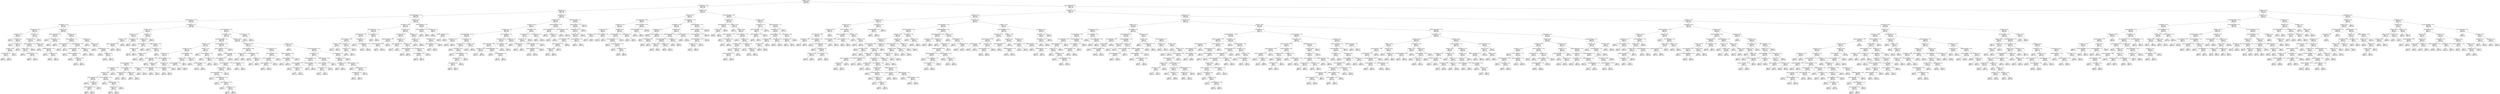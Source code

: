 digraph Tree {
node [shape=box] ;
0 [label="Idade(dias) <= -0.391\nmse = 286.901\nsamples = 824\nvalue = 35.963"] ;
1 [label="Cimento(kg/m3) <= 0.67\nmse = 150.316\nsamples = 263\nvalue = 23.467"] ;
0 -> 1 [labeldistance=2.5, labelangle=45, headlabel="True"] ;
2 [label="Idade(dias) <= -0.55\nmse = 73.481\nsamples = 190\nvalue = 18.498"] ;
1 -> 2 ;
3 [label="Superplastificante(kg/m3) <= 0.373\nmse = 51.498\nsamples = 149\nvalue = 15.997"] ;
2 -> 3 ;
4 [label="Agregado Fino(kg/m3) <= -0.222\nmse = 27.316\nsamples = 119\nvalue = 14.294"] ;
3 -> 4 ;
5 [label="Cimento(kg/m3) <= -0.559\nmse = 31.782\nsamples = 31\nvalue = 18.062"] ;
4 -> 5 ;
6 [label="Cimento(kg/m3) <= -1.035\nmse = 22.599\nsamples = 15\nvalue = 14.937"] ;
5 -> 6 ;
7 [label="Brita(kg/m3) <= 0.797\nmse = 17.481\nsamples = 6\nvalue = 12.135"] ;
6 -> 7 ;
8 [label="mse = 0.0\nsamples = 1\nvalue = 19.42"] ;
7 -> 8 ;
9 [label="Idade(dias) <= -0.633\nmse = 8.241\nsamples = 5\nvalue = 10.678"] ;
7 -> 9 ;
10 [label="mse = 0.0\nsamples = 1\nvalue = 6.9"] ;
9 -> 10 ;
11 [label="Brita(kg/m3) <= 1.976\nmse = 5.84\nsamples = 4\nvalue = 11.622"] ;
9 -> 11 ;
12 [label="Brita(kg/m3) <= 1.756\nmse = 0.216\nsamples = 3\nvalue = 10.247"] ;
11 -> 12 ;
13 [label="Cimento(kg/m3) <= -1.208\nmse = 0.029\nsamples = 2\nvalue = 10.56"] ;
12 -> 13 ;
14 [label="mse = 0.0\nsamples = 1\nvalue = 10.39"] ;
13 -> 14 ;
15 [label="mse = 0.0\nsamples = 1\nvalue = 10.73"] ;
13 -> 15 ;
16 [label="mse = 0.0\nsamples = 1\nvalue = 9.62"] ;
12 -> 16 ;
17 [label="mse = 0.0\nsamples = 1\nvalue = 15.75"] ;
11 -> 17 ;
18 [label="Brita(kg/m3) <= 2.743\nmse = 17.29\nsamples = 9\nvalue = 16.804"] ;
6 -> 18 ;
19 [label="Cimento(kg/m3) <= -0.804\nmse = 15.914\nsamples = 8\nvalue = 16.178"] ;
18 -> 19 ;
20 [label="Agregado Fino(kg/m3) <= -0.504\nmse = 11.834\nsamples = 4\nvalue = 18.05"] ;
19 -> 20 ;
21 [label="Idade(dias) <= -0.633\nmse = 12.587\nsamples = 3\nvalue = 17.157"] ;
20 -> 21 ;
22 [label="mse = 0.0\nsamples = 1\nvalue = 12.79"] ;
21 -> 22 ;
23 [label="Agregado Fino(kg/m3) <= -0.767\nmse = 4.58\nsamples = 2\nvalue = 19.34"] ;
21 -> 23 ;
24 [label="mse = 0.0\nsamples = 1\nvalue = 17.2"] ;
23 -> 24 ;
25 [label="mse = -0.0\nsamples = 1\nvalue = 21.48"] ;
23 -> 25 ;
26 [label="mse = -0.0\nsamples = 1\nvalue = 20.73"] ;
20 -> 26 ;
27 [label="Idade(dias) <= -0.633\nmse = 12.981\nsamples = 4\nvalue = 14.305"] ;
19 -> 27 ;
28 [label="mse = 0.0\nsamples = 1\nvalue = 9.56"] ;
27 -> 28 ;
29 [label="Agregado Grosso(kg/m3) <= -0.072\nmse = 7.301\nsamples = 3\nvalue = 15.887"] ;
27 -> 29 ;
30 [label="mse = 0.0\nsamples = 1\nvalue = 19.54"] ;
29 -> 30 ;
31 [label="Brita(kg/m3) <= 0.823\nmse = 0.941\nsamples = 2\nvalue = 14.06"] ;
29 -> 31 ;
32 [label="mse = 0.0\nsamples = 1\nvalue = 15.03"] ;
31 -> 32 ;
33 [label="mse = 0.0\nsamples = 1\nvalue = 13.09"] ;
31 -> 33 ;
34 [label="mse = 0.0\nsamples = 1\nvalue = 21.82"] ;
18 -> 34 ;
35 [label="Idade(dias) <= -0.633\nmse = 22.653\nsamples = 16\nvalue = 20.991"] ;
5 -> 35 ;
36 [label="Agregado Grosso(kg/m3) <= -0.325\nmse = 1.184\nsamples = 3\nvalue = 14.607"] ;
35 -> 36 ;
37 [label="mse = 0.0\nsamples = 1\nvalue = 16.11"] ;
36 -> 37 ;
38 [label="Cimento(kg/m3) <= -0.122\nmse = 0.081\nsamples = 2\nvalue = 13.855"] ;
36 -> 38 ;
39 [label="mse = 0.0\nsamples = 1\nvalue = 13.57"] ;
38 -> 39 ;
40 [label="mse = 0.0\nsamples = 1\nvalue = 14.14"] ;
38 -> 40 ;
41 [label="Cimento(kg/m3) <= -0.03\nmse = 16.03\nsamples = 13\nvalue = 22.465"] ;
35 -> 41 ;
42 [label="Agregado Fino(kg/m3) <= -1.275\nmse = 11.811\nsamples = 8\nvalue = 20.759"] ;
41 -> 42 ;
43 [label="Agregado Fino(kg/m3) <= -1.774\nmse = 0.176\nsamples = 2\nvalue = 25.84"] ;
42 -> 43 ;
44 [label="mse = 0.0\nsamples = 1\nvalue = 26.26"] ;
43 -> 44 ;
45 [label="mse = -0.0\nsamples = 1\nvalue = 25.42"] ;
43 -> 45 ;
46 [label="Agregado Grosso(kg/m3) <= 0.584\nmse = 4.214\nsamples = 6\nvalue = 19.065"] ;
42 -> 46 ;
47 [label="Agregado Fino(kg/m3) <= -1.09\nmse = 0.951\nsamples = 4\nvalue = 20.365"] ;
46 -> 47 ;
48 [label="mse = 0.0\nsamples = 1\nvalue = 21.92"] ;
47 -> 48 ;
49 [label="Agregado Grosso(kg/m3) <= 0.014\nmse = 0.194\nsamples = 3\nvalue = 19.847"] ;
47 -> 49 ;
50 [label="mse = 0.0\nsamples = 1\nvalue = 20.42"] ;
49 -> 50 ;
51 [label="Cimento(kg/m3) <= -0.209\nmse = 0.044\nsamples = 2\nvalue = 19.56"] ;
49 -> 51 ;
52 [label="mse = 0.0\nsamples = 1\nvalue = 19.35"] ;
51 -> 52 ;
53 [label="mse = -0.0\nsamples = 1\nvalue = 19.77"] ;
51 -> 53 ;
54 [label="Cimento(kg/m3) <= -0.347\nmse = 0.601\nsamples = 2\nvalue = 16.465"] ;
46 -> 54 ;
55 [label="mse = 0.0\nsamples = 1\nvalue = 15.69"] ;
54 -> 55 ;
56 [label="mse = -0.0\nsamples = 1\nvalue = 17.24"] ;
54 -> 56 ;
57 [label="Agua(kg/m3) <= 0.17\nmse = 10.675\nsamples = 5\nvalue = 25.194"] ;
41 -> 57 ;
58 [label="mse = 0.0\nsamples = 1\nvalue = 21.16"] ;
57 -> 58 ;
59 [label="Brita(kg/m3) <= 0.267\nmse = 8.258\nsamples = 4\nvalue = 26.202"] ;
57 -> 59 ;
60 [label="mse = 0.0\nsamples = 1\nvalue = 30.96"] ;
59 -> 60 ;
61 [label="Agregado Fino(kg/m3) <= -1.389\nmse = 0.952\nsamples = 3\nvalue = 24.617"] ;
59 -> 61 ;
62 [label="mse = 0.0\nsamples = 1\nvalue = 25.89"] ;
61 -> 62 ;
63 [label="Agua(kg/m3) <= 0.332\nmse = 0.212\nsamples = 2\nvalue = 23.98"] ;
61 -> 63 ;
64 [label="mse = 0.0\nsamples = 1\nvalue = 24.44"] ;
63 -> 64 ;
65 [label="mse = -0.0\nsamples = 1\nvalue = 23.52"] ;
63 -> 65 ;
66 [label="Cimento(kg/m3) <= -1.216\nmse = 18.98\nsamples = 88\nvalue = 12.966"] ;
4 -> 66 ;
67 [label="Idade(dias) <= -0.633\nmse = 11.789\nsamples = 13\nvalue = 8.057"] ;
66 -> 67 ;
68 [label="Agua(kg/m3) <= 0.744\nmse = 4.198\nsamples = 5\nvalue = 4.954"] ;
67 -> 68 ;
69 [label="Brita(kg/m3) <= 1.365\nmse = 1.797\nsamples = 3\nvalue = 6.373"] ;
68 -> 69 ;
70 [label="Agregado Grosso(kg/m3) <= -0.965\nmse = 0.562\nsamples = 2\nvalue = 5.53"] ;
69 -> 70 ;
71 [label="mse = 0.0\nsamples = 1\nvalue = 4.78"] ;
70 -> 71 ;
72 [label="mse = 0.0\nsamples = 1\nvalue = 6.28"] ;
70 -> 72 ;
73 [label="mse = 0.0\nsamples = 1\nvalue = 8.06"] ;
69 -> 73 ;
74 [label="Cimento(kg/m3) <= -1.589\nmse = 0.245\nsamples = 2\nvalue = 2.825"] ;
68 -> 74 ;
75 [label="mse = 0.0\nsamples = 1\nvalue = 2.33"] ;
74 -> 75 ;
76 [label="mse = -0.0\nsamples = 1\nvalue = 3.32"] ;
74 -> 76 ;
77 [label="Brita(kg/m3) <= 1.54\nmse = 6.754\nsamples = 8\nvalue = 9.996"] ;
67 -> 77 ;
78 [label="Brita(kg/m3) <= 1.094\nmse = 4.274\nsamples = 7\nvalue = 9.34"] ;
77 -> 78 ;
79 [label="Agregado Fino(kg/m3) <= 2.117\nmse = 0.1\nsamples = 3\nvalue = 7.923"] ;
78 -> 79 ;
80 [label="Agua(kg/m3) <= 0.744\nmse = 0.0\nsamples = 2\nvalue = 7.7"] ;
79 -> 80 ;
81 [label="mse = 0.0\nsamples = 1\nvalue = 7.68"] ;
80 -> 81 ;
82 [label="mse = 0.0\nsamples = 1\nvalue = 7.72"] ;
80 -> 82 ;
83 [label="mse = -0.0\nsamples = 1\nvalue = 8.37"] ;
79 -> 83 ;
84 [label="Agregado Fino(kg/m3) <= 0.096\nmse = 4.77\nsamples = 4\nvalue = 10.402"] ;
78 -> 84 ;
85 [label="mse = 0.0\nsamples = 1\nvalue = 7.51"] ;
84 -> 85 ;
86 [label="Cimento(kg/m3) <= -1.473\nmse = 2.641\nsamples = 3\nvalue = 11.367"] ;
84 -> 86 ;
87 [label="Agua(kg/m3) <= 0.744\nmse = 0.017\nsamples = 2\nvalue = 10.22"] ;
86 -> 87 ;
88 [label="mse = 0.0\nsamples = 1\nvalue = 10.09"] ;
87 -> 88 ;
89 [label="mse = 0.0\nsamples = 1\nvalue = 10.35"] ;
87 -> 89 ;
90 [label="mse = 0.0\nsamples = 1\nvalue = 13.66"] ;
86 -> 90 ;
91 [label="mse = -0.0\nsamples = 1\nvalue = 14.59"] ;
77 -> 91 ;
92 [label="Cinzas Volante(kg/m3) <= 1.826\nmse = 15.324\nsamples = 75\nvalue = 13.817"] ;
66 -> 92 ;
93 [label="Cimento(kg/m3) <= -0.043\nmse = 13.751\nsamples = 73\nvalue = 13.588"] ;
92 -> 93 ;
94 [label="Superplastificante(kg/m3) <= -0.07\nmse = 11.382\nsamples = 43\nvalue = 12.265"] ;
93 -> 94 ;
95 [label="Brita(kg/m3) <= 0.69\nmse = 7.845\nsamples = 31\nvalue = 11.302"] ;
94 -> 95 ;
96 [label="Brita(kg/m3) <= -0.534\nmse = 6.354\nsamples = 27\nvalue = 10.849"] ;
95 -> 96 ;
97 [label="Agua(kg/m3) <= 0.45\nmse = 4.606\nsamples = 21\nvalue = 11.291"] ;
96 -> 97 ;
98 [label="Agregado Grosso(kg/m3) <= 1.901\nmse = 2.882\nsamples = 14\nvalue = 11.904"] ;
97 -> 98 ;
99 [label="Agregado Grosso(kg/m3) <= 1.764\nmse = 1.736\nsamples = 13\nvalue = 12.216"] ;
98 -> 99 ;
100 [label="Cinzas Volante(kg/m3) <= 1.571\nmse = 1.751\nsamples = 9\nvalue = 12.641"] ;
99 -> 100 ;
101 [label="Agua(kg/m3) <= 0.176\nmse = 1.473\nsamples = 8\nvalue = 12.876"] ;
100 -> 101 ;
102 [label="Agregado Fino(kg/m3) <= 0.12\nmse = 0.563\nsamples = 4\nvalue = 13.695"] ;
101 -> 102 ;
103 [label="mse = 0.0\nsamples = 1\nvalue = 12.47"] ;
102 -> 103 ;
104 [label="Agua(kg/m3) <= 0.107\nmse = 0.084\nsamples = 3\nvalue = 14.103"] ;
102 -> 104 ;
105 [label="Agregado Fino(kg/m3) <= 1.024\nmse = 0.01\nsamples = 2\nvalue = 14.3"] ;
104 -> 105 ;
106 [label="mse = 0.0\nsamples = 1\nvalue = 14.2"] ;
105 -> 106 ;
107 [label="mse = -0.0\nsamples = 1\nvalue = 14.4"] ;
105 -> 107 ;
108 [label="mse = 0.0\nsamples = 1\nvalue = 13.71"] ;
104 -> 108 ;
109 [label="Agregado Grosso(kg/m3) <= -0.154\nmse = 1.042\nsamples = 4\nvalue = 12.058"] ;
101 -> 109 ;
110 [label="mse = 0.0\nsamples = 1\nvalue = 13.82"] ;
109 -> 110 ;
111 [label="Agregado Fino(kg/m3) <= 1.132\nmse = 0.008\nsamples = 3\nvalue = 11.47"] ;
109 -> 111 ;
112 [label="Idade(dias) <= -0.633\nmse = 0.003\nsamples = 2\nvalue = 11.415"] ;
111 -> 112 ;
113 [label="mse = 0.0\nsamples = 1\nvalue = 11.36"] ;
112 -> 113 ;
114 [label="mse = 0.0\nsamples = 1\nvalue = 11.47"] ;
112 -> 114 ;
115 [label="mse = 0.0\nsamples = 1\nvalue = 11.58"] ;
111 -> 115 ;
116 [label="mse = 0.0\nsamples = 1\nvalue = 10.76"] ;
100 -> 116 ;
117 [label="Agregado Fino(kg/m3) <= 0.213\nmse = 0.382\nsamples = 4\nvalue = 11.26"] ;
99 -> 117 ;
118 [label="Cimento(kg/m3) <= -0.362\nmse = 0.081\nsamples = 2\nvalue = 11.765"] ;
117 -> 118 ;
119 [label="mse = 0.0\nsamples = 1\nvalue = 12.05"] ;
118 -> 119 ;
120 [label="mse = 0.0\nsamples = 1\nvalue = 11.48"] ;
118 -> 120 ;
121 [label="Agua(kg/m3) <= 0.077\nmse = 0.172\nsamples = 2\nvalue = 10.755"] ;
117 -> 121 ;
122 [label="mse = 0.0\nsamples = 1\nvalue = 11.17"] ;
121 -> 122 ;
123 [label="mse = 0.0\nsamples = 1\nvalue = 10.34"] ;
121 -> 123 ;
124 [label="mse = 0.0\nsamples = 1\nvalue = 7.84"] ;
98 -> 124 ;
125 [label="Agregado Grosso(kg/m3) <= -0.335\nmse = 5.804\nsamples = 7\nvalue = 10.067"] ;
97 -> 125 ;
126 [label="Idade(dias) <= -0.633\nmse = 4.576\nsamples = 4\nvalue = 11.38"] ;
125 -> 126 ;
127 [label="Cimento(kg/m3) <= -0.621\nmse = 0.07\nsamples = 2\nvalue = 10.115"] ;
126 -> 127 ;
128 [label="mse = 0.0\nsamples = 1\nvalue = 9.85"] ;
127 -> 128 ;
129 [label="mse = 0.0\nsamples = 1\nvalue = 10.38"] ;
127 -> 129 ;
130 [label="Superplastificante(kg/m3) <= -0.888\nmse = 5.881\nsamples = 2\nvalue = 12.645"] ;
126 -> 130 ;
131 [label="mse = 0.0\nsamples = 1\nvalue = 10.22"] ;
130 -> 131 ;
132 [label="mse = 0.0\nsamples = 1\nvalue = 15.07"] ;
130 -> 132 ;
133 [label="Agua(kg/m3) <= 0.547\nmse = 2.08\nsamples = 3\nvalue = 8.317"] ;
125 -> 133 ;
134 [label="Cinzas Volante(kg/m3) <= -0.087\nmse = 0.562\nsamples = 2\nvalue = 9.24"] ;
133 -> 134 ;
135 [label="mse = 0.0\nsamples = 1\nvalue = 9.99"] ;
134 -> 135 ;
136 [label="mse = 0.0\nsamples = 1\nvalue = 8.49"] ;
134 -> 136 ;
137 [label="mse = 0.0\nsamples = 1\nvalue = 6.47"] ;
133 -> 137 ;
138 [label="Agregado Fino(kg/m3) <= 0.506\nmse = 9.394\nsamples = 6\nvalue = 9.302"] ;
96 -> 138 ;
139 [label="Agua(kg/m3) <= 0.598\nmse = 1.977\nsamples = 3\nvalue = 6.883"] ;
138 -> 139 ;
140 [label="Agregado Fino(kg/m3) <= 0.002\nmse = 0.016\nsamples = 2\nvalue = 7.875"] ;
139 -> 140 ;
141 [label="mse = 0.0\nsamples = 1\nvalue = 8.0"] ;
140 -> 141 ;
142 [label="mse = 0.0\nsamples = 1\nvalue = 7.75"] ;
140 -> 142 ;
143 [label="mse = -0.0\nsamples = 1\nvalue = 4.9"] ;
139 -> 143 ;
144 [label="Idade(dias) <= -0.633\nmse = 5.114\nsamples = 3\nvalue = 11.72"] ;
138 -> 144 ;
145 [label="mse = 0.0\nsamples = 1\nvalue = 9.13"] ;
144 -> 145 ;
146 [label="Agregado Grosso(kg/m3) <= -0.147\nmse = 2.641\nsamples = 2\nvalue = 13.015"] ;
144 -> 146 ;
147 [label="mse = 0.0\nsamples = 1\nvalue = 11.39"] ;
146 -> 147 ;
148 [label="mse = 0.0\nsamples = 1\nvalue = 14.64"] ;
146 -> 148 ;
149 [label="Idade(dias) <= -0.633\nmse = 7.19\nsamples = 4\nvalue = 14.358"] ;
95 -> 149 ;
150 [label="mse = 0.0\nsamples = 1\nvalue = 11.41"] ;
149 -> 150 ;
151 [label="Agregado Fino(kg/m3) <= -0.022\nmse = 5.725\nsamples = 3\nvalue = 15.34"] ;
149 -> 151 ;
152 [label="mse = 0.0\nsamples = 1\nvalue = 11.96"] ;
151 -> 152 ;
153 [label="Cimento(kg/m3) <= -0.993\nmse = 0.02\nsamples = 2\nvalue = 17.03"] ;
151 -> 153 ;
154 [label="mse = 0.0\nsamples = 1\nvalue = 16.89"] ;
153 -> 154 ;
155 [label="mse = 0.0\nsamples = 1\nvalue = 17.17"] ;
153 -> 155 ;
156 [label="Superplastificante(kg/m3) <= 0.314\nmse = 11.933\nsamples = 12\nvalue = 14.752"] ;
94 -> 156 ;
157 [label="Agregado Grosso(kg/m3) <= -0.001\nmse = 7.54\nsamples = 11\nvalue = 15.428"] ;
156 -> 157 ;
158 [label="mse = 0.0\nsamples = 1\nvalue = 19.93"] ;
157 -> 158 ;
159 [label="Agregado Grosso(kg/m3) <= 1.306\nmse = 6.064\nsamples = 10\nvalue = 14.978"] ;
157 -> 159 ;
160 [label="Agregado Fino(kg/m3) <= 0.167\nmse = 4.191\nsamples = 9\nvalue = 14.473"] ;
159 -> 160 ;
161 [label="Agregado Grosso(kg/m3) <= 1.119\nmse = 4.136\nsamples = 7\nvalue = 14.986"] ;
160 -> 161 ;
162 [label="Agua(kg/m3) <= 0.415\nmse = 3.058\nsamples = 6\nvalue = 14.483"] ;
161 -> 162 ;
163 [label="Superplastificante(kg/m3) <= -0.02\nmse = 2.166\nsamples = 5\nvalue = 14.984"] ;
162 -> 163 ;
164 [label="mse = 0.0\nsamples = 1\nvalue = 17.22"] ;
163 -> 164 ;
165 [label="Superplastificante(kg/m3) <= 0.055\nmse = 1.145\nsamples = 4\nvalue = 14.425"] ;
163 -> 165 ;
166 [label="mse = 0.0\nsamples = 1\nvalue = 13.12"] ;
165 -> 166 ;
167 [label="Agregado Fino(kg/m3) <= 0.024\nmse = 0.77\nsamples = 3\nvalue = 14.86"] ;
165 -> 167 ;
168 [label="mse = 0.0\nsamples = 1\nvalue = 15.52"] ;
167 -> 168 ;
169 [label="Cimento(kg/m3) <= -0.728\nmse = 0.828\nsamples = 2\nvalue = 14.53"] ;
167 -> 169 ;
170 [label="mse = 0.0\nsamples = 1\nvalue = 13.62"] ;
169 -> 170 ;
171 [label="mse = 0.0\nsamples = 1\nvalue = 15.44"] ;
169 -> 171 ;
172 [label="mse = -0.0\nsamples = 1\nvalue = 11.98"] ;
162 -> 172 ;
173 [label="mse = 0.0\nsamples = 1\nvalue = 18.0"] ;
161 -> 173 ;
174 [label="Cinzas Volante(kg/m3) <= 0.143\nmse = 0.25\nsamples = 2\nvalue = 12.68"] ;
160 -> 174 ;
175 [label="mse = 0.0\nsamples = 1\nvalue = 13.18"] ;
174 -> 175 ;
176 [label="mse = 0.0\nsamples = 1\nvalue = 12.18"] ;
174 -> 176 ;
177 [label="mse = -0.0\nsamples = 1\nvalue = 19.52"] ;
159 -> 177 ;
178 [label="mse = 0.0\nsamples = 1\nvalue = 7.32"] ;
156 -> 178 ;
179 [label="Idade(dias) <= -0.633\nmse = 11.039\nsamples = 30\nvalue = 15.485"] ;
93 -> 179 ;
180 [label="Cimento(kg/m3) <= 0.349\nmse = 2.748\nsamples = 13\nvalue = 13.493"] ;
179 -> 180 ;
181 [label="Agregado Fino(kg/m3) <= 0.608\nmse = 1.368\nsamples = 5\nvalue = 11.862"] ;
180 -> 181 ;
182 [label="Brita(kg/m3) <= -0.754\nmse = 0.185\nsamples = 2\nvalue = 12.97"] ;
181 -> 182 ;
183 [label="mse = 0.0\nsamples = 1\nvalue = 12.54"] ;
182 -> 183 ;
184 [label="mse = 0.0\nsamples = 1\nvalue = 13.4"] ;
182 -> 184 ;
185 [label="Agregado Fino(kg/m3) <= 0.848\nmse = 0.792\nsamples = 3\nvalue = 11.123"] ;
181 -> 185 ;
186 [label="mse = 0.0\nsamples = 1\nvalue = 11.85"] ;
185 -> 186 ;
187 [label="Cimento(kg/m3) <= 0.15\nmse = 0.792\nsamples = 2\nvalue = 10.76"] ;
185 -> 187 ;
188 [label="mse = 0.0\nsamples = 1\nvalue = 11.65"] ;
187 -> 188 ;
189 [label="mse = -0.0\nsamples = 1\nvalue = 9.87"] ;
187 -> 189 ;
190 [label="Cimento(kg/m3) <= 0.571\nmse = 0.908\nsamples = 8\nvalue = 14.512"] ;
180 -> 190 ;
191 [label="Agregado Fino(kg/m3) <= 0.767\nmse = 0.756\nsamples = 5\nvalue = 14.038"] ;
190 -> 191 ;
192 [label="Agregado Grosso(kg/m3) <= 0.353\nmse = 0.164\nsamples = 4\nvalue = 13.642"] ;
191 -> 192 ;
193 [label="Agregado Fino(kg/m3) <= 0.385\nmse = 0.02\nsamples = 3\nvalue = 13.42"] ;
192 -> 193 ;
194 [label="mse = 0.0\nsamples = 1\nvalue = 13.22"] ;
193 -> 194 ;
195 [label="mse = -0.0\nsamples = 2\nvalue = 13.52"] ;
193 -> 195 ;
196 [label="mse = -0.0\nsamples = 1\nvalue = 14.31"] ;
192 -> 196 ;
197 [label="mse = 0.0\nsamples = 1\nvalue = 15.62"] ;
191 -> 197 ;
198 [label="Agregado Grosso(kg/m3) <= 0.995\nmse = 0.161\nsamples = 3\nvalue = 15.303"] ;
190 -> 198 ;
199 [label="Agregado Fino(kg/m3) <= 0.428\nmse = 0.001\nsamples = 2\nvalue = 15.02"] ;
198 -> 199 ;
200 [label="mse = 0.0\nsamples = 1\nvalue = 14.99"] ;
199 -> 200 ;
201 [label="mse = 0.0\nsamples = 1\nvalue = 15.05"] ;
199 -> 201 ;
202 [label="mse = 0.0\nsamples = 1\nvalue = 15.87"] ;
198 -> 202 ;
203 [label="Agua(kg/m3) <= -0.009\nmse = 12.025\nsamples = 17\nvalue = 17.008"] ;
179 -> 203 ;
204 [label="mse = 0.0\nsamples = 1\nvalue = 24.13"] ;
203 -> 204 ;
205 [label="Agregado Grosso(kg/m3) <= 1.015\nmse = 9.409\nsamples = 16\nvalue = 16.563"] ;
203 -> 205 ;
206 [label="Cimento(kg/m3) <= 0.458\nmse = 6.519\nsamples = 9\nvalue = 17.83"] ;
205 -> 206 ;
207 [label="Agregado Fino(kg/m3) <= 0.844\nmse = 1.321\nsamples = 5\nvalue = 16.106"] ;
206 -> 207 ;
208 [label="Agregado Grosso(kg/m3) <= 0.27\nmse = 0.266\nsamples = 3\nvalue = 16.98"] ;
207 -> 208 ;
209 [label="mse = 0.0\nsamples = 1\nvalue = 16.26"] ;
208 -> 209 ;
210 [label="Cimento(kg/m3) <= 0.349\nmse = 0.01\nsamples = 2\nvalue = 17.34"] ;
208 -> 210 ;
211 [label="mse = 0.0\nsamples = 1\nvalue = 17.24"] ;
210 -> 211 ;
212 [label="mse = 0.0\nsamples = 1\nvalue = 17.44"] ;
210 -> 212 ;
213 [label="Agregado Grosso(kg/m3) <= -0.416\nmse = 0.038\nsamples = 2\nvalue = 14.795"] ;
207 -> 213 ;
214 [label="mse = 0.0\nsamples = 1\nvalue = 14.6"] ;
213 -> 214 ;
215 [label="mse = -0.0\nsamples = 1\nvalue = 14.99"] ;
213 -> 215 ;
216 [label="Agregado Fino(kg/m3) <= 0.649\nmse = 4.658\nsamples = 4\nvalue = 19.985"] ;
206 -> 216 ;
217 [label="Agregado Grosso(kg/m3) <= 0.957\nmse = 1.027\nsamples = 3\nvalue = 18.847"] ;
216 -> 217 ;
218 [label="Cimento(kg/m3) <= 0.623\nmse = 0.0\nsamples = 2\nvalue = 18.13"] ;
217 -> 218 ;
219 [label="mse = 0.0\nsamples = 1\nvalue = 18.13"] ;
218 -> 219 ;
220 [label="mse = 0.0\nsamples = 1\nvalue = 18.13"] ;
218 -> 220 ;
221 [label="mse = 0.0\nsamples = 1\nvalue = 20.28"] ;
217 -> 221 ;
222 [label="mse = 0.0\nsamples = 1\nvalue = 23.4"] ;
216 -> 222 ;
223 [label="Cimento(kg/m3) <= 0.505\nmse = 8.408\nsamples = 7\nvalue = 14.934"] ;
205 -> 223 ;
224 [label="Cimento(kg/m3) <= 0.113\nmse = 2.985\nsamples = 6\nvalue = 15.922"] ;
223 -> 224 ;
225 [label="Cimento(kg/m3) <= 0.042\nmse = 0.023\nsamples = 2\nvalue = 14.65"] ;
224 -> 225 ;
226 [label="mse = 0.0\nsamples = 1\nvalue = 14.5"] ;
225 -> 226 ;
227 [label="mse = 0.0\nsamples = 1\nvalue = 14.8"] ;
225 -> 227 ;
228 [label="Agregado Fino(kg/m3) <= -0.062\nmse = 3.253\nsamples = 4\nvalue = 16.558"] ;
224 -> 228 ;
229 [label="mse = 0.0\nsamples = 1\nvalue = 14.2"] ;
228 -> 229 ;
230 [label="Agregado Fino(kg/m3) <= 0.211\nmse = 1.867\nsamples = 3\nvalue = 17.343"] ;
228 -> 230 ;
231 [label="Cimento(kg/m3) <= 0.254\nmse = 0.469\nsamples = 2\nvalue = 18.225"] ;
230 -> 231 ;
232 [label="mse = 0.0\nsamples = 1\nvalue = 18.91"] ;
231 -> 232 ;
233 [label="mse = -0.0\nsamples = 1\nvalue = 17.54"] ;
231 -> 233 ;
234 [label="mse = -0.0\nsamples = 1\nvalue = 15.58"] ;
230 -> 234 ;
235 [label="mse = 0.0\nsamples = 1\nvalue = 9.01"] ;
223 -> 235 ;
236 [label="Cimento(kg/m3) <= -1.046\nmse = 0.801\nsamples = 2\nvalue = 22.185"] ;
92 -> 236 ;
237 [label="mse = 0.0\nsamples = 1\nvalue = 21.29"] ;
236 -> 237 ;
238 [label="mse = 0.0\nsamples = 1\nvalue = 23.08"] ;
236 -> 238 ;
239 [label="Idade(dias) <= -0.633\nmse = 90.241\nsamples = 30\nvalue = 22.755"] ;
3 -> 239 ;
240 [label="Cimento(kg/m3) <= -0.634\nmse = 31.386\nsamples = 25\nvalue = 19.342"] ;
239 -> 240 ;
241 [label="Agregado Grosso(kg/m3) <= 1.36\nmse = 11.315\nsamples = 10\nvalue = 14.066"] ;
240 -> 241 ;
242 [label="Agregado Fino(kg/m3) <= 0.22\nmse = 3.937\nsamples = 8\nvalue = 15.476"] ;
241 -> 242 ;
243 [label="Agregado Fino(kg/m3) <= 0.021\nmse = 0.95\nsamples = 5\nvalue = 16.878"] ;
242 -> 243 ;
244 [label="Brita(kg/m3) <= -0.302\nmse = 0.011\nsamples = 2\nvalue = 15.715"] ;
243 -> 244 ;
245 [label="mse = 0.0\nsamples = 1\nvalue = 15.61"] ;
244 -> 245 ;
246 [label="mse = -0.0\nsamples = 1\nvalue = 15.82"] ;
244 -> 246 ;
247 [label="Agua(kg/m3) <= -1.227\nmse = 0.074\nsamples = 3\nvalue = 17.653"] ;
243 -> 247 ;
248 [label="Agua(kg/m3) <= -1.25\nmse = 0.01\nsamples = 2\nvalue = 17.47"] ;
247 -> 248 ;
249 [label="mse = 0.0\nsamples = 1\nvalue = 17.37"] ;
248 -> 249 ;
250 [label="mse = 0.0\nsamples = 1\nvalue = 17.57"] ;
248 -> 250 ;
251 [label="mse = 0.0\nsamples = 1\nvalue = 18.02"] ;
247 -> 251 ;
252 [label="Cimento(kg/m3) <= -0.777\nmse = 0.181\nsamples = 3\nvalue = 13.14"] ;
242 -> 252 ;
253 [label="mse = 0.0\nsamples = 1\nvalue = 12.55"] ;
252 -> 253 ;
254 [label="Superplastificante(kg/m3) <= 0.565\nmse = 0.011\nsamples = 2\nvalue = 13.435"] ;
252 -> 254 ;
255 [label="mse = 0.0\nsamples = 1\nvalue = 13.54"] ;
254 -> 255 ;
256 [label="mse = 0.0\nsamples = 1\nvalue = 13.33"] ;
254 -> 256 ;
257 [label="Cinzas Volante(kg/m3) <= 1.12\nmse = 1.051\nsamples = 2\nvalue = 8.425"] ;
241 -> 257 ;
258 [label="mse = 0.0\nsamples = 1\nvalue = 7.4"] ;
257 -> 258 ;
259 [label="mse = -0.0\nsamples = 1\nvalue = 9.45"] ;
257 -> 259 ;
260 [label="Brita(kg/m3) <= -0.526\nmse = 13.838\nsamples = 15\nvalue = 22.859"] ;
240 -> 260 ;
261 [label="Cimento(kg/m3) <= -0.313\nmse = 8.993\nsamples = 10\nvalue = 21.132"] ;
260 -> 261 ;
262 [label="Agregado Grosso(kg/m3) <= 1.397\nmse = 14.833\nsamples = 3\nvalue = 18.073"] ;
261 -> 262 ;
263 [label="Superplastificante(kg/m3) <= 0.982\nmse = 0.0\nsamples = 2\nvalue = 15.35"] ;
262 -> 263 ;
264 [label="mse = 0.0\nsamples = 1\nvalue = 15.34"] ;
263 -> 264 ;
265 [label="mse = -0.0\nsamples = 1\nvalue = 15.36"] ;
263 -> 265 ;
266 [label="mse = 0.0\nsamples = 1\nvalue = 23.52"] ;
262 -> 266 ;
267 [label="Agua(kg/m3) <= -1.336\nmse = 0.762\nsamples = 7\nvalue = 22.443"] ;
261 -> 267 ;
268 [label="Agregado Fino(kg/m3) <= 1.52\nmse = 0.144\nsamples = 2\nvalue = 21.4"] ;
267 -> 268 ;
269 [label="mse = 0.0\nsamples = 1\nvalue = 21.78"] ;
268 -> 269 ;
270 [label="mse = 0.0\nsamples = 1\nvalue = 21.02"] ;
268 -> 270 ;
271 [label="Agua(kg/m3) <= -0.803\nmse = 0.4\nsamples = 5\nvalue = 22.86"] ;
267 -> 271 ;
272 [label="Superplastificante(kg/m3) <= 0.782\nmse = 0.109\nsamples = 2\nvalue = 23.47"] ;
271 -> 272 ;
273 [label="mse = 0.0\nsamples = 1\nvalue = 23.8"] ;
272 -> 273 ;
274 [label="mse = 0.0\nsamples = 1\nvalue = 23.14"] ;
272 -> 274 ;
275 [label="Cimento(kg/m3) <= 0.122\nmse = 0.181\nsamples = 3\nvalue = 22.453"] ;
271 -> 275 ;
276 [label="Cinzas Volante(kg/m3) <= 0.668\nmse = 0.051\nsamples = 2\nvalue = 22.725"] ;
275 -> 276 ;
277 [label="mse = 0.0\nsamples = 1\nvalue = 22.95"] ;
276 -> 277 ;
278 [label="mse = -0.0\nsamples = 1\nvalue = 22.5"] ;
276 -> 278 ;
279 [label="mse = 0.0\nsamples = 1\nvalue = 21.91"] ;
275 -> 279 ;
280 [label="Brita(kg/m3) <= 0.813\nmse = 5.627\nsamples = 5\nvalue = 26.314"] ;
260 -> 280 ;
281 [label="Agua(kg/m3) <= -1.433\nmse = 2.295\nsamples = 2\nvalue = 28.935"] ;
280 -> 281 ;
282 [label="mse = 0.0\nsamples = 1\nvalue = 27.42"] ;
281 -> 282 ;
283 [label="mse = -0.0\nsamples = 1\nvalue = 30.45"] ;
281 -> 283 ;
284 [label="Brita(kg/m3) <= 1.543\nmse = 0.216\nsamples = 3\nvalue = 24.567"] ;
280 -> 284 ;
285 [label="Agregado Fino(kg/m3) <= 0.096\nmse = 0.023\nsamples = 2\nvalue = 24.25"] ;
284 -> 285 ;
286 [label="mse = 0.0\nsamples = 1\nvalue = 24.1"] ;
285 -> 286 ;
287 [label="mse = 0.0\nsamples = 1\nvalue = 24.4"] ;
285 -> 287 ;
288 [label="mse = -0.0\nsamples = 1\nvalue = 25.2"] ;
284 -> 288 ;
289 [label="Agregado Fino(kg/m3) <= -0.797\nmse = 35.058\nsamples = 5\nvalue = 39.82"] ;
239 -> 289 ;
290 [label="Agregado Grosso(kg/m3) <= 0.267\nmse = 12.25\nsamples = 2\nvalue = 46.3"] ;
289 -> 290 ;
291 [label="mse = 0.0\nsamples = 1\nvalue = 49.8"] ;
290 -> 291 ;
292 [label="mse = 0.0\nsamples = 1\nvalue = 42.8"] ;
290 -> 292 ;
293 [label="Agua(kg/m3) <= -1.458\nmse = 3.607\nsamples = 3\nvalue = 35.5"] ;
289 -> 293 ;
294 [label="mse = 0.0\nsamples = 1\nvalue = 38.0"] ;
293 -> 294 ;
295 [label="Agregado Grosso(kg/m3) <= -0.971\nmse = 0.722\nsamples = 2\nvalue = 34.25"] ;
293 -> 295 ;
296 [label="mse = 0.0\nsamples = 1\nvalue = 33.4"] ;
295 -> 296 ;
297 [label="mse = -0.0\nsamples = 1\nvalue = 35.1"] ;
295 -> 297 ;
298 [label="Agua(kg/m3) <= 0.371\nmse = 48.064\nsamples = 41\nvalue = 27.586"] ;
2 -> 298 ;
299 [label="Cimento(kg/m3) <= -0.3\nmse = 40.728\nsamples = 32\nvalue = 29.571"] ;
298 -> 299 ;
300 [label="Brita(kg/m3) <= -0.292\nmse = 27.525\nsamples = 27\nvalue = 27.84"] ;
299 -> 300 ;
301 [label="Cimento(kg/m3) <= -0.758\nmse = 16.238\nsamples = 20\nvalue = 25.603"] ;
300 -> 301 ;
302 [label="Superplastificante(kg/m3) <= -0.178\nmse = 10.482\nsamples = 10\nvalue = 22.862"] ;
301 -> 302 ;
303 [label="Brita(kg/m3) <= -0.762\nmse = 4.558\nsamples = 2\nvalue = 27.615"] ;
302 -> 303 ;
304 [label="mse = 0.0\nsamples = 1\nvalue = 25.48"] ;
303 -> 304 ;
305 [label="mse = -0.0\nsamples = 1\nvalue = 29.75"] ;
303 -> 305 ;
306 [label="Cimento(kg/m3) <= -0.859\nmse = 4.903\nsamples = 8\nvalue = 21.674"] ;
302 -> 306 ;
307 [label="Cimento(kg/m3) <= -1.03\nmse = 2.599\nsamples = 6\nvalue = 20.687"] ;
306 -> 307 ;
308 [label="mse = 0.0\nsamples = 1\nvalue = 17.82"] ;
307 -> 308 ;
309 [label="Agua(kg/m3) <= -0.914\nmse = 1.146\nsamples = 5\nvalue = 21.26"] ;
307 -> 309 ;
310 [label="mse = 0.0\nsamples = 1\nvalue = 22.72"] ;
309 -> 310 ;
311 [label="Superplastificante(kg/m3) <= 0.481\nmse = 0.766\nsamples = 4\nvalue = 20.895"] ;
309 -> 311 ;
312 [label="Cimento(kg/m3) <= -0.919\nmse = 0.055\nsamples = 3\nvalue = 21.387"] ;
311 -> 312 ;
313 [label="Cimento(kg/m3) <= -0.963\nmse = 0.003\nsamples = 2\nvalue = 21.55"] ;
312 -> 313 ;
314 [label="mse = 0.0\nsamples = 1\nvalue = 21.6"] ;
313 -> 314 ;
315 [label="mse = 0.0\nsamples = 1\nvalue = 21.5"] ;
313 -> 315 ;
316 [label="mse = -0.0\nsamples = 1\nvalue = 21.06"] ;
312 -> 316 ;
317 [label="mse = 0.0\nsamples = 1\nvalue = 19.42"] ;
311 -> 317 ;
318 [label="Agua(kg/m3) <= -0.639\nmse = 0.126\nsamples = 2\nvalue = 24.635"] ;
306 -> 318 ;
319 [label="mse = 0.0\nsamples = 1\nvalue = 24.99"] ;
318 -> 319 ;
320 [label="mse = 0.0\nsamples = 1\nvalue = 24.28"] ;
318 -> 320 ;
321 [label="Cinzas Volante(kg/m3) <= 1.116\nmse = 6.967\nsamples = 10\nvalue = 28.344"] ;
301 -> 321 ;
322 [label="Cimento(kg/m3) <= -0.378\nmse = 2.458\nsamples = 7\nvalue = 26.971"] ;
321 -> 322 ;
323 [label="Agregado Grosso(kg/m3) <= 0.408\nmse = 0.235\nsamples = 5\nvalue = 26.038"] ;
322 -> 323 ;
324 [label="Agua(kg/m3) <= -0.402\nmse = 0.026\nsamples = 2\nvalue = 25.53"] ;
323 -> 324 ;
325 [label="mse = 0.0\nsamples = 1\nvalue = 25.37"] ;
324 -> 325 ;
326 [label="mse = 0.0\nsamples = 1\nvalue = 25.69"] ;
324 -> 326 ;
327 [label="Superplastificante(kg/m3) <= 0.256\nmse = 0.089\nsamples = 3\nvalue = 26.377"] ;
323 -> 327 ;
328 [label="mse = 0.0\nsamples = 1\nvalue = 26.77"] ;
327 -> 328 ;
329 [label="Superplastificante(kg/m3) <= 0.64\nmse = 0.017\nsamples = 2\nvalue = 26.18"] ;
327 -> 329 ;
330 [label="mse = 0.0\nsamples = 1\nvalue = 26.31"] ;
329 -> 330 ;
331 [label="mse = 0.0\nsamples = 1\nvalue = 26.05"] ;
329 -> 331 ;
332 [label="Cinzas Volante(kg/m3) <= 0.866\nmse = 0.391\nsamples = 2\nvalue = 29.305"] ;
322 -> 332 ;
333 [label="mse = 0.0\nsamples = 1\nvalue = 28.68"] ;
332 -> 333 ;
334 [label="mse = 0.0\nsamples = 1\nvalue = 29.93"] ;
332 -> 334 ;
335 [label="Agua(kg/m3) <= -1.153\nmse = 2.835\nsamples = 3\nvalue = 31.547"] ;
321 -> 335 ;
336 [label="mse = 0.0\nsamples = 1\nvalue = 33.7"] ;
335 -> 336 ;
337 [label="Agregado Fino(kg/m3) <= 0.17\nmse = 0.774\nsamples = 2\nvalue = 30.47"] ;
335 -> 337 ;
338 [label="mse = 0.0\nsamples = 1\nvalue = 29.59"] ;
337 -> 338 ;
339 [label="mse = 0.0\nsamples = 1\nvalue = 31.35"] ;
337 -> 339 ;
340 [label="Cimento(kg/m3) <= -0.824\nmse = 4.643\nsamples = 7\nvalue = 34.23"] ;
300 -> 340 ;
341 [label="Cimento(kg/m3) <= -1.019\nmse = 0.594\nsamples = 5\nvalue = 33.01"] ;
340 -> 341 ;
342 [label="Agua(kg/m3) <= -0.296\nmse = 0.27\nsamples = 4\nvalue = 32.702"] ;
341 -> 342 ;
343 [label="Agregado Grosso(kg/m3) <= 0.421\nmse = 0.006\nsamples = 3\nvalue = 33.0"] ;
342 -> 343 ;
344 [label="Agregado Grosso(kg/m3) <= 0.411\nmse = 0.002\nsamples = 2\nvalue = 33.05"] ;
343 -> 344 ;
345 [label="mse = 0.0\nsamples = 1\nvalue = 33.09"] ;
344 -> 345 ;
346 [label="mse = 0.0\nsamples = 1\nvalue = 33.01"] ;
344 -> 346 ;
347 [label="mse = -0.0\nsamples = 1\nvalue = 32.9"] ;
343 -> 347 ;
348 [label="mse = -0.0\nsamples = 1\nvalue = 31.81"] ;
342 -> 348 ;
349 [label="mse = -0.0\nsamples = 1\nvalue = 34.24"] ;
341 -> 349 ;
350 [label="Cinzas Volante(kg/m3) <= 1.091\nmse = 1.742\nsamples = 2\nvalue = 37.28"] ;
340 -> 350 ;
351 [label="mse = 0.0\nsamples = 1\nvalue = 38.6"] ;
350 -> 351 ;
352 [label="mse = 0.0\nsamples = 1\nvalue = 35.96"] ;
350 -> 352 ;
353 [label="Superplastificante(kg/m3) <= 0.782\nmse = 8.398\nsamples = 5\nvalue = 38.922"] ;
299 -> 353 ;
354 [label="Agregado Grosso(kg/m3) <= 0.231\nmse = 2.818\nsamples = 3\nvalue = 36.81"] ;
353 -> 354 ;
355 [label="mse = 0.0\nsamples = 1\nvalue = 34.67"] ;
354 -> 355 ;
356 [label="Agua(kg/m3) <= -0.673\nmse = 0.792\nsamples = 2\nvalue = 37.88"] ;
354 -> 356 ;
357 [label="mse = 0.0\nsamples = 1\nvalue = 38.77"] ;
356 -> 357 ;
358 [label="mse = 0.0\nsamples = 1\nvalue = 36.99"] ;
356 -> 358 ;
359 [label="Agregado Grosso(kg/m3) <= 0.088\nmse = 0.04\nsamples = 2\nvalue = 42.09"] ;
353 -> 359 ;
360 [label="mse = 0.0\nsamples = 1\nvalue = 41.89"] ;
359 -> 360 ;
361 [label="mse = -0.0\nsamples = 1\nvalue = 42.29"] ;
359 -> 361 ;
362 [label="Agregado Fino(kg/m3) <= 1.23\nmse = 10.282\nsamples = 9\nvalue = 20.526"] ;
298 -> 362 ;
363 [label="Agregado Fino(kg/m3) <= 1.05\nmse = 3.261\nsamples = 8\nvalue = 21.486"] ;
362 -> 363 ;
364 [label="Cimento(kg/m3) <= 0.496\nmse = 2.083\nsamples = 7\nvalue = 21.033"] ;
363 -> 364 ;
365 [label="Agua(kg/m3) <= 0.869\nmse = 1.994\nsamples = 6\nvalue = 20.783"] ;
364 -> 365 ;
366 [label="Cinzas Volante(kg/m3) <= 1.019\nmse = 0.787\nsamples = 4\nvalue = 21.45"] ;
365 -> 366 ;
367 [label="Agregado Fino(kg/m3) <= 1.019\nmse = 0.214\nsamples = 3\nvalue = 21.907"] ;
366 -> 367 ;
368 [label="Agua(kg/m3) <= 0.688\nmse = 0.008\nsamples = 2\nvalue = 22.23"] ;
367 -> 368 ;
369 [label="mse = 0.0\nsamples = 1\nvalue = 22.32"] ;
368 -> 369 ;
370 [label="mse = 0.0\nsamples = 1\nvalue = 22.14"] ;
368 -> 370 ;
371 [label="mse = -0.0\nsamples = 1\nvalue = 21.26"] ;
367 -> 371 ;
372 [label="mse = 0.0\nsamples = 1\nvalue = 20.08"] ;
366 -> 372 ;
373 [label="Agregado Fino(kg/m3) <= 0.453\nmse = 1.742\nsamples = 2\nvalue = 19.45"] ;
365 -> 373 ;
374 [label="mse = 0.0\nsamples = 1\nvalue = 20.77"] ;
373 -> 374 ;
375 [label="mse = 0.0\nsamples = 1\nvalue = 18.13"] ;
373 -> 375 ;
376 [label="mse = -0.0\nsamples = 1\nvalue = 22.53"] ;
364 -> 376 ;
377 [label="mse = 0.0\nsamples = 1\nvalue = 24.66"] ;
363 -> 377 ;
378 [label="mse = -0.0\nsamples = 1\nvalue = 12.84"] ;
362 -> 378 ;
379 [label="Agua(kg/m3) <= 0.063\nmse = 118.731\nsamples = 73\nvalue = 36.402"] ;
1 -> 379 ;
380 [label="Idade(dias) <= -0.633\nmse = 84.973\nsamples = 45\nvalue = 40.72"] ;
379 -> 380 ;
381 [label="Cinzas Volante(kg/m3) <= -0.218\nmse = 32.436\nsamples = 20\nvalue = 34.2"] ;
380 -> 381 ;
382 [label="Agua(kg/m3) <= -1.495\nmse = 16.711\nsamples = 16\nvalue = 36.065"] ;
381 -> 382 ;
383 [label="Brita(kg/m3) <= 0.381\nmse = 0.185\nsamples = 4\nvalue = 40.8"] ;
382 -> 383 ;
384 [label="Brita(kg/m3) <= -0.295\nmse = 0.01\nsamples = 2\nvalue = 41.2"] ;
383 -> 384 ;
385 [label="mse = 0.0\nsamples = 1\nvalue = 41.3"] ;
384 -> 385 ;
386 [label="mse = -0.0\nsamples = 1\nvalue = 41.1"] ;
384 -> 386 ;
387 [label="Agregado Fino(kg/m3) <= 0.325\nmse = 0.04\nsamples = 2\nvalue = 40.4"] ;
383 -> 387 ;
388 [label="mse = 0.0\nsamples = 1\nvalue = 40.6"] ;
387 -> 388 ;
389 [label="mse = -0.0\nsamples = 1\nvalue = 40.2"] ;
387 -> 389 ;
390 [label="Agua(kg/m3) <= -0.59\nmse = 12.256\nsamples = 12\nvalue = 34.487"] ;
382 -> 390 ;
391 [label="Agregado Fino(kg/m3) <= 1.669\nmse = 7.396\nsamples = 10\nvalue = 33.44"] ;
390 -> 391 ;
392 [label="Agregado Fino(kg/m3) <= -1.137\nmse = 4.698\nsamples = 9\nvalue = 34.033"] ;
391 -> 392 ;
393 [label="mse = 0.0\nsamples = 1\nvalue = 28.6"] ;
392 -> 393 ;
394 [label="Agregado Grosso(kg/m3) <= -1.027\nmse = 1.134\nsamples = 8\nvalue = 34.712"] ;
392 -> 394 ;
395 [label="mse = 0.0\nsamples = 3\nvalue = 33.4"] ;
394 -> 395 ;
396 [label="Cimento(kg/m3) <= 1.042\nmse = 0.16\nsamples = 5\nvalue = 35.5"] ;
394 -> 396 ;
397 [label="mse = 0.0\nsamples = 4\nvalue = 35.3"] ;
396 -> 397 ;
398 [label="mse = -0.0\nsamples = 1\nvalue = 36.3"] ;
396 -> 398 ;
399 [label="mse = -0.0\nsamples = 1\nvalue = 28.1"] ;
391 -> 399 ;
400 [label="Cimento(kg/m3) <= 2.117\nmse = 3.686\nsamples = 2\nvalue = 39.72"] ;
390 -> 400 ;
401 [label="mse = 0.0\nsamples = 1\nvalue = 37.8"] ;
400 -> 401 ;
402 [label="mse = 0.0\nsamples = 1\nvalue = 41.64"] ;
400 -> 402 ;
403 [label="Agregado Grosso(kg/m3) <= -0.276\nmse = 25.807\nsamples = 4\nvalue = 26.743"] ;
381 -> 403 ;
404 [label="Superplastificante(kg/m3) <= 1.324\nmse = 1.904\nsamples = 2\nvalue = 24.13"] ;
403 -> 404 ;
405 [label="mse = 0.0\nsamples = 1\nvalue = 25.51"] ;
404 -> 405 ;
406 [label="mse = -0.0\nsamples = 1\nvalue = 22.75"] ;
404 -> 406 ;
407 [label="mse = 36.06\nsamples = 2\nvalue = 29.355"] ;
403 -> 407 ;
408 [label="Cinzas Volante(kg/m3) <= -0.218\nmse = 65.792\nsamples = 25\nvalue = 45.936"] ;
380 -> 408 ;
409 [label="Cimento(kg/m3) <= 0.956\nmse = 62.144\nsamples = 16\nvalue = 49.182"] ;
408 -> 409 ;
410 [label="Cimento(kg/m3) <= 0.801\nmse = 121.681\nsamples = 6\nvalue = 45.617"] ;
409 -> 410 ;
411 [label="mse = 242.0\nsamples = 3\nvalue = 44.9"] ;
410 -> 411 ;
412 [label="Agregado Fino(kg/m3) <= -1.132\nmse = 0.336\nsamples = 3\nvalue = 46.333"] ;
410 -> 412 ;
413 [label="mse = 0.0\nsamples = 1\nvalue = 47.1"] ;
412 -> 413 ;
414 [label="Cimento(kg/m3) <= 0.86\nmse = 0.062\nsamples = 2\nvalue = 45.95"] ;
412 -> 414 ;
415 [label="mse = 0.0\nsamples = 1\nvalue = 46.2"] ;
414 -> 415 ;
416 [label="mse = 0.0\nsamples = 1\nvalue = 45.7"] ;
414 -> 416 ;
417 [label="Brita(kg/m3) <= 0.457\nmse = 14.219\nsamples = 10\nvalue = 51.321"] ;
409 -> 417 ;
418 [label="Agregado Grosso(kg/m3) <= -0.419\nmse = 5.672\nsamples = 8\nvalue = 49.815"] ;
417 -> 418 ;
419 [label="Superplastificante(kg/m3) <= 1.9\nmse = 1.808\nsamples = 6\nvalue = 48.635"] ;
418 -> 419 ;
420 [label="Brita(kg/m3) <= -0.228\nmse = 0.322\nsamples = 4\nvalue = 49.528"] ;
419 -> 420 ;
421 [label="mse = 0.0\nsamples = 1\nvalue = 50.51"] ;
420 -> 421 ;
422 [label="mse = 0.0\nsamples = 3\nvalue = 49.2"] ;
420 -> 422 ;
423 [label="Brita(kg/m3) <= -0.228\nmse = 0.002\nsamples = 2\nvalue = 46.85"] ;
419 -> 423 ;
424 [label="mse = 0.0\nsamples = 1\nvalue = 46.9"] ;
423 -> 424 ;
425 [label="mse = 0.0\nsamples = 1\nvalue = 46.8"] ;
423 -> 425 ;
426 [label="Cimento(kg/m3) <= 1.771\nmse = 0.555\nsamples = 2\nvalue = 53.355"] ;
418 -> 426 ;
427 [label="mse = 0.0\nsamples = 1\nvalue = 54.1"] ;
426 -> 427 ;
428 [label="mse = 0.0\nsamples = 1\nvalue = 52.61"] ;
426 -> 428 ;
429 [label="Agregado Grosso(kg/m3) <= -0.971\nmse = 3.045\nsamples = 2\nvalue = 57.345"] ;
417 -> 429 ;
430 [label="mse = 0.0\nsamples = 1\nvalue = 55.6"] ;
429 -> 430 ;
431 [label="mse = 0.0\nsamples = 1\nvalue = 59.09"] ;
429 -> 431 ;
432 [label="Agregado Grosso(kg/m3) <= -0.251\nmse = 20.251\nsamples = 9\nvalue = 40.166"] ;
408 -> 432 ;
433 [label="Agregado Grosso(kg/m3) <= -0.437\nmse = 3.935\nsamples = 6\nvalue = 38.693"] ;
432 -> 433 ;
434 [label="Superplastificante(kg/m3) <= 1.132\nmse = 3.162\nsamples = 4\nvalue = 39.45"] ;
433 -> 434 ;
435 [label="Superplastificante(kg/m3) <= 0.681\nmse = 1.189\nsamples = 3\nvalue = 40.32"] ;
434 -> 435 ;
436 [label="Agua(kg/m3) <= -0.402\nmse = 0.416\nsamples = 2\nvalue = 39.645"] ;
435 -> 436 ;
437 [label="mse = 0.0\nsamples = 1\nvalue = 40.29"] ;
436 -> 437 ;
438 [label="mse = 0.0\nsamples = 1\nvalue = 39.0"] ;
436 -> 438 ;
439 [label="mse = -0.0\nsamples = 1\nvalue = 41.67"] ;
435 -> 439 ;
440 [label="mse = -0.0\nsamples = 1\nvalue = 36.84"] ;
434 -> 440 ;
441 [label="mse = 2.045\nsamples = 2\nvalue = 37.18"] ;
433 -> 441 ;
442 [label="mse = 39.878\nsamples = 3\nvalue = 43.11"] ;
432 -> 442 ;
443 [label="Agregado Fino(kg/m3) <= -0.688\nmse = 94.834\nsamples = 28\nvalue = 29.461"] ;
379 -> 443 ;
444 [label="Agua(kg/m3) <= 0.408\nmse = 94.207\nsamples = 15\nvalue = 34.894"] ;
443 -> 444 ;
445 [label="Agregado Fino(kg/m3) <= -1.385\nmse = 31.355\nsamples = 3\nvalue = 48.973"] ;
444 -> 445 ;
446 [label="Idade(dias) <= -0.55\nmse = 8.94\nsamples = 2\nvalue = 45.41"] ;
445 -> 446 ;
447 [label="mse = 0.0\nsamples = 1\nvalue = 42.42"] ;
446 -> 447 ;
448 [label="mse = 0.0\nsamples = 1\nvalue = 48.4"] ;
446 -> 448 ;
449 [label="mse = 0.0\nsamples = 1\nvalue = 56.1"] ;
445 -> 449 ;
450 [label="Idade(dias) <= -0.678\nmse = 47.974\nsamples = 12\nvalue = 31.374"] ;
444 -> 450 ;
451 [label="mse = 0.0\nsamples = 1\nvalue = 12.64"] ;
450 -> 451 ;
452 [label="Idade(dias) <= -0.633\nmse = 17.528\nsamples = 11\nvalue = 33.077"] ;
450 -> 452 ;
453 [label="Agregado Grosso(kg/m3) <= -1.567\nmse = 3.101\nsamples = 3\nvalue = 27.073"] ;
452 -> 453 ;
454 [label="mse = 0.0\nsamples = 1\nvalue = 29.55"] ;
453 -> 454 ;
455 [label="Cimento(kg/m3) <= 2.003\nmse = 0.051\nsamples = 2\nvalue = 25.835"] ;
453 -> 455 ;
456 [label="mse = 0.0\nsamples = 1\nvalue = 25.61"] ;
455 -> 456 ;
457 [label="mse = -0.0\nsamples = 1\nvalue = 26.06"] ;
455 -> 457 ;
458 [label="Agregado Grosso(kg/m3) <= -1.567\nmse = 4.352\nsamples = 8\nvalue = 35.329"] ;
452 -> 458 ;
459 [label="mse = 0.0\nsamples = 1\nvalue = 37.92"] ;
458 -> 459 ;
460 [label="Brita(kg/m3) <= -0.691\nmse = 3.877\nsamples = 7\nvalue = 34.959"] ;
458 -> 460 ;
461 [label="Cimento(kg/m3) <= 1.833\nmse = 4.339\nsamples = 4\nvalue = 35.83"] ;
460 -> 461 ;
462 [label="mse = 0.0\nsamples = 1\nvalue = 38.6"] ;
461 -> 462 ;
463 [label="Idade(dias) <= -0.55\nmse = 2.375\nsamples = 3\nvalue = 34.907"] ;
461 -> 463 ;
464 [label="Agregado Grosso(kg/m3) <= 0.727\nmse = 0.462\nsamples = 2\nvalue = 33.89"] ;
463 -> 464 ;
465 [label="mse = 0.0\nsamples = 1\nvalue = 34.57"] ;
464 -> 465 ;
466 [label="mse = 0.0\nsamples = 1\nvalue = 33.21"] ;
464 -> 466 ;
467 [label="mse = 0.0\nsamples = 1\nvalue = 36.94"] ;
463 -> 467 ;
468 [label="Cimento(kg/m3) <= 1.136\nmse = 0.898\nsamples = 3\nvalue = 33.797"] ;
460 -> 468 ;
469 [label="mse = 0.0\nsamples = 1\nvalue = 32.82"] ;
468 -> 469 ;
470 [label="Agua(kg/m3) <= 1.728\nmse = 0.632\nsamples = 2\nvalue = 34.285"] ;
468 -> 470 ;
471 [label="mse = 0.0\nsamples = 1\nvalue = 33.49"] ;
470 -> 471 ;
472 [label="mse = 0.0\nsamples = 1\nvalue = 35.08"] ;
470 -> 472 ;
473 [label="Idade(dias) <= -0.633\nmse = 22.193\nsamples = 13\nvalue = 23.192"] ;
443 -> 473 ;
474 [label="Cimento(kg/m3) <= 1.446\nmse = 11.776\nsamples = 4\nvalue = 19.35"] ;
473 -> 474 ;
475 [label="Agregado Grosso(kg/m3) <= -0.266\nmse = 4.412\nsamples = 3\nvalue = 17.67"] ;
474 -> 475 ;
476 [label="Agregado Fino(kg/m3) <= -0.003\nmse = 0.002\nsamples = 2\nvalue = 19.155"] ;
475 -> 476 ;
477 [label="mse = 0.0\nsamples = 1\nvalue = 19.11"] ;
476 -> 477 ;
478 [label="mse = -0.0\nsamples = 1\nvalue = 19.2"] ;
476 -> 478 ;
479 [label="mse = -0.0\nsamples = 1\nvalue = 14.7"] ;
475 -> 479 ;
480 [label="mse = 0.0\nsamples = 1\nvalue = 24.39"] ;
474 -> 480 ;
481 [label="Agregado Grosso(kg/m3) <= 1.313\nmse = 17.35\nsamples = 9\nvalue = 24.899"] ;
473 -> 481 ;
482 [label="Cimento(kg/m3) <= 0.947\nmse = 4.428\nsamples = 8\nvalue = 26.194"] ;
481 -> 482 ;
483 [label="Agregado Fino(kg/m3) <= -0.29\nmse = 0.812\nsamples = 5\nvalue = 24.75"] ;
482 -> 483 ;
484 [label="Cimento(kg/m3) <= 0.933\nmse = 0.001\nsamples = 3\nvalue = 24.023"] ;
483 -> 484 ;
485 [label="Agua(kg/m3) <= 0.176\nmse = 0.0\nsamples = 2\nvalue = 24.0"] ;
484 -> 485 ;
486 [label="mse = 0.0\nsamples = 1\nvalue = 24.0"] ;
485 -> 486 ;
487 [label="mse = 0.0\nsamples = 1\nvalue = 24.0"] ;
485 -> 487 ;
488 [label="mse = 0.0\nsamples = 1\nvalue = 24.07"] ;
484 -> 488 ;
489 [label="Cimento(kg/m3) <= 0.869\nmse = 0.048\nsamples = 2\nvalue = 25.84"] ;
483 -> 489 ;
490 [label="mse = 0.0\nsamples = 1\nvalue = 26.06"] ;
489 -> 490 ;
491 [label="mse = -0.0\nsamples = 1\nvalue = 25.62"] ;
489 -> 491 ;
492 [label="Cimento(kg/m3) <= 1.068\nmse = 1.191\nsamples = 3\nvalue = 28.6"] ;
482 -> 492 ;
493 [label="Agua(kg/m3) <= 0.339\nmse = 0.008\nsamples = 2\nvalue = 27.83"] ;
492 -> 493 ;
494 [label="mse = 0.0\nsamples = 1\nvalue = 27.92"] ;
493 -> 494 ;
495 [label="mse = 0.0\nsamples = 1\nvalue = 27.74"] ;
493 -> 495 ;
496 [label="mse = 0.0\nsamples = 1\nvalue = 30.14"] ;
492 -> 496 ;
497 [label="mse = -0.0\nsamples = 1\nvalue = 14.54"] ;
481 -> 497 ;
498 [label="Cimento(kg/m3) <= 0.652\nmse = 243.422\nsamples = 561\nvalue = 41.821"] ;
0 -> 498 [labeldistance=2.5, labelangle=-45, headlabel="False"] ;
499 [label="Cimento(kg/m3) <= -1.123\nmse = 173.714\nsamples = 423\nvalue = 37.1"] ;
498 -> 499 ;
500 [label="Brita(kg/m3) <= 0.501\nmse = 85.812\nsamples = 99\nvalue = 25.454"] ;
499 -> 500 ;
501 [label="Brita(kg/m3) <= -0.166\nmse = 11.591\nsamples = 27\nvalue = 14.034"] ;
500 -> 501 ;
502 [label="Agua(kg/m3) <= 0.051\nmse = 6.091\nsamples = 23\nvalue = 13.003"] ;
501 -> 502 ;
503 [label="Agua(kg/m3) <= -0.013\nmse = 1.833\nsamples = 13\nvalue = 14.78"] ;
502 -> 503 ;
504 [label="Cinzas Volante(kg/m3) <= 1.838\nmse = 1.033\nsamples = 12\nvalue = 14.509"] ;
503 -> 504 ;
505 [label="Cimento(kg/m3) <= -1.358\nmse = 0.002\nsamples = 3\nvalue = 13.23"] ;
504 -> 505 ;
506 [label="mse = 0.0\nsamples = 1\nvalue = 13.29"] ;
505 -> 506 ;
507 [label="mse = -0.0\nsamples = 2\nvalue = 13.2"] ;
505 -> 507 ;
508 [label="Agregado Fino(kg/m3) <= -0.975\nmse = 0.649\nsamples = 9\nvalue = 14.936"] ;
504 -> 508 ;
509 [label="mse = 0.0\nsamples = 2\nvalue = 13.46"] ;
508 -> 509 ;
510 [label="Agregado Grosso(kg/m3) <= -1.002\nmse = 0.035\nsamples = 7\nvalue = 15.357"] ;
508 -> 510 ;
511 [label="mse = 0.0\nsamples = 2\nvalue = 15.09"] ;
510 -> 511 ;
512 [label="Cimento(kg/m3) <= -1.287\nmse = 0.008\nsamples = 5\nvalue = 15.464"] ;
510 -> 512 ;
513 [label="Brita(kg/m3) <= -0.754\nmse = 0.001\nsamples = 3\nvalue = 15.393"] ;
512 -> 513 ;
514 [label="mse = 0.0\nsamples = 2\nvalue = 15.42"] ;
513 -> 514 ;
515 [label="mse = -0.0\nsamples = 1\nvalue = 15.34"] ;
513 -> 515 ;
516 [label="Cinzas Volante(kg/m3) <= 2.05\nmse = 0.0\nsamples = 2\nvalue = 15.57"] ;
512 -> 516 ;
517 [label="mse = 0.0\nsamples = 1\nvalue = 15.57"] ;
516 -> 517 ;
518 [label="mse = 0.0\nsamples = 1\nvalue = 15.57"] ;
516 -> 518 ;
519 [label="mse = 0.0\nsamples = 1\nvalue = 18.03"] ;
503 -> 519 ;
520 [label="Agregado Grosso(kg/m3) <= -0.373\nmse = 2.18\nsamples = 10\nvalue = 10.692"] ;
502 -> 520 ;
521 [label="Agregado Grosso(kg/m3) <= -1.112\nmse = 0.676\nsamples = 6\nvalue = 9.607"] ;
520 -> 521 ;
522 [label="Agregado Fino(kg/m3) <= 1.196\nmse = 0.16\nsamples = 4\nvalue = 10.14"] ;
521 -> 522 ;
523 [label="mse = 0.0\nsamples = 2\nvalue = 9.74"] ;
522 -> 523 ;
524 [label="mse = -0.0\nsamples = 2\nvalue = 10.54"] ;
522 -> 524 ;
525 [label="Agregado Grosso(kg/m3) <= -0.978\nmse = 0.0\nsamples = 2\nvalue = 8.54"] ;
521 -> 525 ;
526 [label="mse = 0.0\nsamples = 1\nvalue = 8.54"] ;
525 -> 526 ;
527 [label="mse = 0.0\nsamples = 1\nvalue = 8.54"] ;
525 -> 527 ;
528 [label="Agua(kg/m3) <= 0.325\nmse = 0.02\nsamples = 4\nvalue = 12.32"] ;
520 -> 528 ;
529 [label="mse = 0.0\nsamples = 2\nvalue = 12.18"] ;
528 -> 529 ;
530 [label="Agua(kg/m3) <= 0.531\nmse = 0.0\nsamples = 2\nvalue = 12.46"] ;
528 -> 530 ;
531 [label="mse = 0.0\nsamples = 1\nvalue = 12.46"] ;
530 -> 531 ;
532 [label="mse = 0.0\nsamples = 1\nvalue = 12.46"] ;
530 -> 532 ;
533 [label="Cimento(kg/m3) <= -1.263\nmse = 1.951\nsamples = 4\nvalue = 19.962"] ;
501 -> 533 ;
534 [label="Agregado Fino(kg/m3) <= -0.447\nmse = 0.819\nsamples = 3\nvalue = 20.63"] ;
533 -> 534 ;
535 [label="mse = 0.0\nsamples = 1\nvalue = 21.91"] ;
534 -> 535 ;
536 [label="mse = -0.0\nsamples = 2\nvalue = 19.99"] ;
534 -> 536 ;
537 [label="mse = -0.0\nsamples = 1\nvalue = 17.96"] ;
533 -> 537 ;
538 [label="Brita(kg/m3) <= 1.524\nmse = 46.394\nsamples = 72\nvalue = 29.737"] ;
500 -> 538 ;
539 [label="Cinzas Volante(kg/m3) <= 1.03\nmse = 35.785\nsamples = 52\nvalue = 27.625"] ;
538 -> 539 ;
540 [label="Agregado Grosso(kg/m3) <= 0.649\nmse = 27.001\nsamples = 36\nvalue = 25.56"] ;
539 -> 540 ;
541 [label="Brita(kg/m3) <= 1.278\nmse = 24.166\nsamples = 33\nvalue = 26.224"] ;
540 -> 541 ;
542 [label="Brita(kg/m3) <= 0.711\nmse = 19.701\nsamples = 26\nvalue = 25.036"] ;
541 -> 542 ;
543 [label="Agregado Fino(kg/m3) <= -0.066\nmse = 41.732\nsamples = 4\nvalue = 29.98"] ;
542 -> 543 ;
544 [label="mse = 0.0\nsamples = 2\nvalue = 36.44"] ;
543 -> 544 ;
545 [label="Agua(kg/m3) <= 0.058\nmse = 0.0\nsamples = 2\nvalue = 23.52"] ;
543 -> 545 ;
546 [label="mse = 0.0\nsamples = 1\nvalue = 23.52"] ;
545 -> 546 ;
547 [label="mse = 0.0\nsamples = 1\nvalue = 23.52"] ;
545 -> 547 ;
548 [label="Agua(kg/m3) <= 1.392\nmse = 10.444\nsamples = 22\nvalue = 24.137"] ;
542 -> 548 ;
549 [label="Agua(kg/m3) <= -0.169\nmse = 8.031\nsamples = 21\nvalue = 24.501"] ;
548 -> 549 ;
550 [label="Brita(kg/m3) <= 0.854\nmse = 0.634\nsamples = 6\nvalue = 26.702"] ;
549 -> 550 ;
551 [label="Agregado Grosso(kg/m3) <= -0.032\nmse = 0.088\nsamples = 3\nvalue = 25.977"] ;
550 -> 551 ;
552 [label="Brita(kg/m3) <= 0.78\nmse = 0.002\nsamples = 2\nvalue = 26.185"] ;
551 -> 552 ;
553 [label="mse = 0.0\nsamples = 1\nvalue = 26.14"] ;
552 -> 553 ;
554 [label="mse = -0.0\nsamples = 1\nvalue = 26.23"] ;
552 -> 554 ;
555 [label="mse = -0.0\nsamples = 1\nvalue = 25.56"] ;
551 -> 555 ;
556 [label="Agregado Grosso(kg/m3) <= 0.034\nmse = 0.128\nsamples = 3\nvalue = 27.427"] ;
550 -> 556 ;
557 [label="mse = 0.0\nsamples = 2\nvalue = 27.68"] ;
556 -> 557 ;
558 [label="mse = 0.0\nsamples = 1\nvalue = 26.92"] ;
556 -> 558 ;
559 [label="Idade(dias) <= 0.182\nmse = 8.278\nsamples = 15\nvalue = 23.621"] ;
549 -> 559 ;
560 [label="Cimento(kg/m3) <= -1.621\nmse = 6.543\nsamples = 13\nvalue = 23.048"] ;
559 -> 560 ;
561 [label="Brita(kg/m3) <= 0.978\nmse = 2.739\nsamples = 2\nvalue = 18.935"] ;
560 -> 561 ;
562 [label="mse = 0.0\nsamples = 1\nvalue = 17.28"] ;
561 -> 562 ;
563 [label="mse = -0.0\nsamples = 1\nvalue = 20.59"] ;
561 -> 563 ;
564 [label="Cinzas Volante(kg/m3) <= -0.004\nmse = 3.6\nsamples = 11\nvalue = 23.795"] ;
560 -> 564 ;
565 [label="Brita(kg/m3) <= 0.989\nmse = 3.045\nsamples = 6\nvalue = 22.737"] ;
564 -> 565 ;
566 [label="mse = 0.0\nsamples = 1\nvalue = 19.01"] ;
565 -> 566 ;
567 [label="Superplastificante(kg/m3) <= -0.779\nmse = 0.321\nsamples = 5\nvalue = 23.482"] ;
565 -> 567 ;
568 [label="mse = 0.0\nsamples = 1\nvalue = 22.35"] ;
567 -> 568 ;
569 [label="Agua(kg/m3) <= 0.269\nmse = 0.001\nsamples = 4\nvalue = 23.765"] ;
567 -> 569 ;
570 [label="mse = 0.0\nsamples = 2\nvalue = 23.74"] ;
569 -> 570 ;
571 [label="Agua(kg/m3) <= 0.531\nmse = 0.0\nsamples = 2\nvalue = 23.79"] ;
569 -> 571 ;
572 [label="mse = 0.0\nsamples = 1\nvalue = 23.79"] ;
571 -> 572 ;
573 [label="mse = 0.0\nsamples = 1\nvalue = 23.79"] ;
571 -> 573 ;
574 [label="Superplastificante(kg/m3) <= 0.106\nmse = 1.307\nsamples = 5\nvalue = 25.066"] ;
564 -> 574 ;
575 [label="Agregado Grosso(kg/m3) <= -1.051\nmse = 0.0\nsamples = 2\nvalue = 23.695"] ;
574 -> 575 ;
576 [label="mse = 0.0\nsamples = 1\nvalue = 23.69"] ;
575 -> 576 ;
577 [label="mse = 0.0\nsamples = 1\nvalue = 23.7"] ;
575 -> 577 ;
578 [label="Agregado Fino(kg/m3) <= -0.503\nmse = 0.089\nsamples = 3\nvalue = 25.98"] ;
574 -> 578 ;
579 [label="mse = 0.0\nsamples = 1\nvalue = 25.56"] ;
578 -> 579 ;
580 [label="Agregado Grosso(kg/m3) <= -0.895\nmse = 0.002\nsamples = 2\nvalue = 26.19"] ;
578 -> 580 ;
581 [label="mse = 0.0\nsamples = 1\nvalue = 26.23"] ;
580 -> 581 ;
582 [label="mse = 0.0\nsamples = 1\nvalue = 26.15"] ;
580 -> 582 ;
583 [label="Agua(kg/m3) <= 0.744\nmse = 3.553\nsamples = 2\nvalue = 27.345"] ;
559 -> 583 ;
584 [label="mse = 0.0\nsamples = 1\nvalue = 25.46"] ;
583 -> 584 ;
585 [label="mse = 0.0\nsamples = 1\nvalue = 29.23"] ;
583 -> 585 ;
586 [label="mse = -0.0\nsamples = 1\nvalue = 16.5"] ;
548 -> 586 ;
587 [label="Idade(dias) <= 0.182\nmse = 16.057\nsamples = 7\nvalue = 30.634"] ;
541 -> 587 ;
588 [label="Agregado Grosso(kg/m3) <= -0.001\nmse = 11.182\nsamples = 5\nvalue = 28.932"] ;
587 -> 588 ;
589 [label="Agua(kg/m3) <= 0.906\nmse = 2.312\nsamples = 3\nvalue = 26.377"] ;
588 -> 589 ;
590 [label="Cimento(kg/m3) <= -1.409\nmse = 0.203\nsamples = 2\nvalue = 27.42"] ;
589 -> 590 ;
591 [label="mse = 0.0\nsamples = 1\nvalue = 27.87"] ;
590 -> 591 ;
592 [label="mse = -0.0\nsamples = 1\nvalue = 26.97"] ;
590 -> 592 ;
593 [label="mse = 0.0\nsamples = 1\nvalue = 24.29"] ;
589 -> 593 ;
594 [label="Agua(kg/m3) <= -0.273\nmse = 0.0\nsamples = 2\nvalue = 32.765"] ;
588 -> 594 ;
595 [label="mse = 0.0\nsamples = 1\nvalue = 32.77"] ;
594 -> 595 ;
596 [label="mse = 0.0\nsamples = 1\nvalue = 32.76"] ;
594 -> 596 ;
597 [label="Brita(kg/m3) <= 1.373\nmse = 2.89\nsamples = 2\nvalue = 34.89"] ;
587 -> 597 ;
598 [label="mse = 0.0\nsamples = 1\nvalue = 33.19"] ;
597 -> 598 ;
599 [label="mse = 0.0\nsamples = 1\nvalue = 36.59"] ;
597 -> 599 ;
600 [label="Cimento(kg/m3) <= -1.308\nmse = 0.002\nsamples = 3\nvalue = 18.257"] ;
540 -> 600 ;
601 [label="mse = 0.0\nsamples = 1\nvalue = 18.2"] ;
600 -> 601 ;
602 [label="Agua(kg/m3) <= 0.531\nmse = 0.0\nsamples = 2\nvalue = 18.285"] ;
600 -> 602 ;
603 [label="mse = 0.0\nsamples = 1\nvalue = 18.28"] ;
602 -> 603 ;
604 [label="mse = 0.0\nsamples = 1\nvalue = 18.29"] ;
602 -> 604 ;
605 [label="Superplastificante(kg/m3) <= 0.748\nmse = 24.352\nsamples = 16\nvalue = 32.272"] ;
539 -> 605 ;
606 [label="Superplastificante(kg/m3) <= 0.089\nmse = 14.129\nsamples = 11\nvalue = 30.223"] ;
605 -> 606 ;
607 [label="Cimento(kg/m3) <= -1.263\nmse = 4.347\nsamples = 2\nvalue = 37.315"] ;
606 -> 607 ;
608 [label="mse = 0.0\nsamples = 1\nvalue = 35.23"] ;
607 -> 608 ;
609 [label="mse = 0.0\nsamples = 1\nvalue = 39.4"] ;
607 -> 609 ;
610 [label="Brita(kg/m3) <= 0.974\nmse = 2.641\nsamples = 9\nvalue = 28.647"] ;
606 -> 610 ;
611 [label="mse = 0.0\nsamples = 1\nvalue = 24.58"] ;
610 -> 611 ;
612 [label="Cimento(kg/m3) <= -1.168\nmse = 0.646\nsamples = 8\nvalue = 29.155"] ;
610 -> 612 ;
613 [label="Superplastificante(kg/m3) <= 0.448\nmse = 0.133\nsamples = 7\nvalue = 29.43"] ;
612 -> 613 ;
614 [label="Superplastificante(kg/m3) <= 0.222\nmse = 0.035\nsamples = 4\nvalue = 29.72"] ;
613 -> 614 ;
615 [label="mse = 0.0\nsamples = 1\nvalue = 29.41"] ;
614 -> 615 ;
616 [label="Cinzas Volante(kg/m3) <= 1.326\nmse = 0.004\nsamples = 3\nvalue = 29.823"] ;
614 -> 616 ;
617 [label="Cinzas Volante(kg/m3) <= 1.247\nmse = 0.0\nsamples = 2\nvalue = 29.87"] ;
616 -> 617 ;
618 [label="mse = 0.0\nsamples = 1\nvalue = 29.87"] ;
617 -> 618 ;
619 [label="mse = 0.0\nsamples = 1\nvalue = 29.87"] ;
617 -> 619 ;
620 [label="mse = -0.0\nsamples = 1\nvalue = 29.73"] ;
616 -> 620 ;
621 [label="Agregado Grosso(kg/m3) <= -0.937\nmse = 0.001\nsamples = 3\nvalue = 29.043"] ;
613 -> 621 ;
622 [label="mse = 0.0\nsamples = 1\nvalue = 28.99"] ;
621 -> 622 ;
623 [label="Brita(kg/m3) <= 1.025\nmse = 0.0\nsamples = 2\nvalue = 29.07"] ;
621 -> 623 ;
624 [label="mse = 0.0\nsamples = 1\nvalue = 29.07"] ;
623 -> 624 ;
625 [label="mse = 0.0\nsamples = 1\nvalue = 29.07"] ;
623 -> 625 ;
626 [label="mse = 0.0\nsamples = 1\nvalue = 27.23"] ;
612 -> 626 ;
627 [label="Brita(kg/m3) <= 1.147\nmse = 17.265\nsamples = 5\nvalue = 36.782"] ;
605 -> 627 ;
628 [label="mse = 0.0\nsamples = 1\nvalue = 44.61"] ;
627 -> 628 ;
629 [label="Cinzas Volante(kg/m3) <= 1.399\nmse = 2.431\nsamples = 4\nvalue = 34.825"] ;
627 -> 629 ;
630 [label="mse = 0.0\nsamples = 2\nvalue = 36.35"] ;
629 -> 630 ;
631 [label="Cinzas Volante(kg/m3) <= 1.471\nmse = 0.212\nsamples = 2\nvalue = 33.3"] ;
629 -> 631 ;
632 [label="mse = 0.0\nsamples = 1\nvalue = 32.84"] ;
631 -> 632 ;
633 [label="mse = 0.0\nsamples = 1\nvalue = 33.76"] ;
631 -> 633 ;
634 [label="Idade(dias) <= 0.182\nmse = 32.241\nsamples = 20\nvalue = 35.227"] ;
538 -> 634 ;
635 [label="Superplastificante(kg/m3) <= 0.331\nmse = 26.227\nsamples = 16\nvalue = 33.621"] ;
634 -> 635 ;
636 [label="Cimento(kg/m3) <= -1.188\nmse = 18.162\nsamples = 6\nvalue = 28.838"] ;
635 -> 636 ;
637 [label="Agregado Grosso(kg/m3) <= -0.262\nmse = 7.311\nsamples = 5\nvalue = 30.392"] ;
636 -> 637 ;
638 [label="Agregado Fino(kg/m3) <= -0.169\nmse = 0.031\nsamples = 2\nvalue = 33.485"] ;
637 -> 638 ;
639 [label="mse = 0.0\nsamples = 1\nvalue = 33.31"] ;
638 -> 639 ;
640 [label="mse = 0.0\nsamples = 1\nvalue = 33.66"] ;
638 -> 640 ;
641 [label="Agua(kg/m3) <= 0.929\nmse = 1.534\nsamples = 3\nvalue = 28.33"] ;
637 -> 641 ;
642 [label="Agregado Fino(kg/m3) <= -0.33\nmse = 0.476\nsamples = 2\nvalue = 27.55"] ;
641 -> 642 ;
643 [label="mse = 0.0\nsamples = 1\nvalue = 26.86"] ;
642 -> 643 ;
644 [label="mse = 0.0\nsamples = 1\nvalue = 28.24"] ;
642 -> 644 ;
645 [label="mse = 0.0\nsamples = 1\nvalue = 29.89"] ;
641 -> 645 ;
646 [label="mse = 0.0\nsamples = 1\nvalue = 21.07"] ;
636 -> 646 ;
647 [label="Brita(kg/m3) <= 1.886\nmse = 9.111\nsamples = 10\nvalue = 36.49"] ;
635 -> 647 ;
648 [label="Agua(kg/m3) <= 1.265\nmse = 11.862\nsamples = 4\nvalue = 34.103"] ;
647 -> 648 ;
649 [label="Superplastificante(kg/m3) <= 0.857\nmse = 1.186\nsamples = 3\nvalue = 32.19"] ;
648 -> 649 ;
650 [label="mse = 0.0\nsamples = 1\nvalue = 30.65"] ;
649 -> 650 ;
651 [label="Superplastificante(kg/m3) <= 1.107\nmse = 0.0\nsamples = 2\nvalue = 32.96"] ;
649 -> 651 ;
652 [label="mse = 0.0\nsamples = 1\nvalue = 32.96"] ;
651 -> 652 ;
653 [label="mse = 0.0\nsamples = 1\nvalue = 32.96"] ;
651 -> 653 ;
654 [label="mse = 0.0\nsamples = 1\nvalue = 39.84"] ;
648 -> 654 ;
655 [label="Agua(kg/m3) <= -0.49\nmse = 0.944\nsamples = 6\nvalue = 38.082"] ;
647 -> 655 ;
656 [label="Agregado Fino(kg/m3) <= -1.042\nmse = 0.0\nsamples = 2\nvalue = 39.455"] ;
655 -> 656 ;
657 [label="mse = 0.0\nsamples = 1\nvalue = 39.45"] ;
656 -> 657 ;
658 [label="mse = 0.0\nsamples = 1\nvalue = 39.46"] ;
656 -> 658 ;
659 [label="Agregado Fino(kg/m3) <= -1.064\nmse = 0.001\nsamples = 4\nvalue = 37.395"] ;
655 -> 659 ;
660 [label="mse = 0.0\nsamples = 2\nvalue = 37.43"] ;
659 -> 660 ;
661 [label="Agregado Fino(kg/m3) <= -0.921\nmse = 0.0\nsamples = 2\nvalue = 37.36"] ;
659 -> 661 ;
662 [label="mse = 0.0\nsamples = 1\nvalue = 37.36"] ;
661 -> 662 ;
663 [label="mse = 0.0\nsamples = 1\nvalue = 37.36"] ;
661 -> 663 ;
664 [label="Idade(dias) <= 1.328\nmse = 4.688\nsamples = 4\nvalue = 41.652"] ;
634 -> 664 ;
665 [label="Brita(kg/m3) <= 1.743\nmse = 3.343\nsamples = 3\nvalue = 40.8"] ;
664 -> 665 ;
666 [label="Cimento(kg/m3) <= -1.353\nmse = 0.023\nsamples = 2\nvalue = 39.51"] ;
665 -> 666 ;
667 [label="mse = 0.0\nsamples = 1\nvalue = 39.36"] ;
666 -> 667 ;
668 [label="mse = -0.0\nsamples = 1\nvalue = 39.66"] ;
666 -> 668 ;
669 [label="mse = -0.0\nsamples = 1\nvalue = 43.38"] ;
665 -> 669 ;
670 [label="mse = -0.0\nsamples = 1\nvalue = 44.21"] ;
664 -> 670 ;
671 [label="Brita(kg/m3) <= -0.676\nmse = 146.474\nsamples = 324\nvalue = 40.658"] ;
499 -> 671 ;
672 [label="Agua(kg/m3) <= -0.949\nmse = 97.581\nsamples = 171\nvalue = 35.664"] ;
671 -> 672 ;
673 [label="Idade(dias) <= -0.075\nmse = 84.854\nsamples = 34\nvalue = 46.856"] ;
672 -> 673 ;
674 [label="Cimento(kg/m3) <= -0.298\nmse = 61.361\nsamples = 13\nvalue = 41.23"] ;
673 -> 674 ;
675 [label="Cinzas Volante(kg/m3) <= 1.124\nmse = 48.786\nsamples = 10\nvalue = 38.578"] ;
674 -> 675 ;
676 [label="Cinzas Volante(kg/m3) <= 1.116\nmse = 10.207\nsamples = 6\nvalue = 33.758"] ;
675 -> 676 ;
677 [label="Agregado Fino(kg/m3) <= 1.635\nmse = 6.853\nsamples = 5\nvalue = 32.81"] ;
676 -> 677 ;
678 [label="Agua(kg/m3) <= -1.37\nmse = 1.982\nsamples = 4\nvalue = 31.662"] ;
677 -> 678 ;
679 [label="mse = 0.0\nsamples = 1\nvalue = 33.94"] ;
678 -> 679 ;
680 [label="Cimento(kg/m3) <= -0.642\nmse = 0.337\nsamples = 3\nvalue = 30.903"] ;
678 -> 680 ;
681 [label="mse = 0.0\nsamples = 1\nvalue = 31.64"] ;
680 -> 681 ;
682 [label="Superplastificante(kg/m3) <= 0.982\nmse = 0.099\nsamples = 2\nvalue = 30.535"] ;
680 -> 682 ;
683 [label="mse = 0.0\nsamples = 1\nvalue = 30.22"] ;
682 -> 683 ;
684 [label="mse = 0.0\nsamples = 1\nvalue = 30.85"] ;
682 -> 684 ;
685 [label="mse = -0.0\nsamples = 1\nvalue = 37.4"] ;
677 -> 685 ;
686 [label="mse = 0.0\nsamples = 1\nvalue = 38.5"] ;
676 -> 686 ;
687 [label="Superplastificante(kg/m3) <= 0.949\nmse = 19.544\nsamples = 4\nvalue = 45.808"] ;
675 -> 687 ;
688 [label="Cinzas Volante(kg/m3) <= 1.901\nmse = 6.153\nsamples = 3\nvalue = 43.577"] ;
687 -> 688 ;
689 [label="Agregado Fino(kg/m3) <= 0.021\nmse = 0.423\nsamples = 2\nvalue = 45.29"] ;
688 -> 689 ;
690 [label="mse = 0.0\nsamples = 1\nvalue = 44.64"] ;
689 -> 690 ;
691 [label="mse = 0.0\nsamples = 1\nvalue = 45.94"] ;
689 -> 691 ;
692 [label="mse = -0.0\nsamples = 1\nvalue = 40.15"] ;
688 -> 692 ;
693 [label="mse = 0.0\nsamples = 1\nvalue = 52.5"] ;
687 -> 693 ;
694 [label="Cinzas Volante(kg/m3) <= 0.702\nmse = 1.691\nsamples = 3\nvalue = 50.07"] ;
674 -> 694 ;
695 [label="mse = 0.0\nsamples = 1\nvalue = 48.28"] ;
694 -> 695 ;
696 [label="Superplastificante(kg/m3) <= 0.982\nmse = 0.133\nsamples = 2\nvalue = 50.965"] ;
694 -> 696 ;
697 [label="mse = 0.0\nsamples = 1\nvalue = 51.33"] ;
696 -> 697 ;
698 [label="mse = -0.0\nsamples = 1\nvalue = 50.6"] ;
696 -> 698 ;
699 [label="Cimento(kg/m3) <= -0.48\nmse = 67.671\nsamples = 21\nvalue = 50.339"] ;
673 -> 699 ;
700 [label="Agregado Fino(kg/m3) <= 0.169\nmse = 42.309\nsamples = 13\nvalue = 45.864"] ;
699 -> 700 ;
701 [label="Cinzas Volante(kg/m3) <= 1.901\nmse = 12.475\nsamples = 4\nvalue = 53.442"] ;
700 -> 701 ;
702 [label="Idade(dias) <= 0.468\nmse = 11.608\nsamples = 3\nvalue = 54.563"] ;
701 -> 702 ;
703 [label="mse = 0.0\nsamples = 1\nvalue = 51.43"] ;
702 -> 703 ;
704 [label="Agregado Grosso(kg/m3) <= 0.95\nmse = 10.049\nsamples = 2\nvalue = 56.13"] ;
702 -> 704 ;
705 [label="mse = 0.0\nsamples = 1\nvalue = 52.96"] ;
704 -> 705 ;
706 [label="mse = 0.0\nsamples = 1\nvalue = 59.3"] ;
704 -> 706 ;
707 [label="mse = -0.0\nsamples = 1\nvalue = 50.08"] ;
701 -> 707 ;
708 [label="Superplastificante(kg/m3) <= -0.036\nmse = 18.697\nsamples = 9\nvalue = 42.496"] ;
700 -> 708 ;
709 [label="Idade(dias) <= 0.468\nmse = 0.837\nsamples = 2\nvalue = 36.765"] ;
708 -> 709 ;
710 [label="mse = 0.0\nsamples = 1\nvalue = 35.85"] ;
709 -> 710 ;
711 [label="mse = -0.0\nsamples = 1\nvalue = 37.68"] ;
709 -> 711 ;
712 [label="Idade(dias) <= 0.468\nmse = 11.736\nsamples = 7\nvalue = 44.133"] ;
708 -> 712 ;
713 [label="Agregado Grosso(kg/m3) <= 0.889\nmse = 9.126\nsamples = 3\nvalue = 41.407"] ;
712 -> 713 ;
714 [label="Superplastificante(kg/m3) <= 0.565\nmse = 0.856\nsamples = 2\nvalue = 43.475"] ;
713 -> 714 ;
715 [label="mse = 0.0\nsamples = 1\nvalue = 42.55"] ;
714 -> 715 ;
716 [label="mse = 0.0\nsamples = 1\nvalue = 44.4"] ;
714 -> 716 ;
717 [label="mse = -0.0\nsamples = 1\nvalue = 37.27"] ;
713 -> 717 ;
718 [label="Agregado Grosso(kg/m3) <= 1.388\nmse = 3.938\nsamples = 4\nvalue = 46.177"] ;
712 -> 718 ;
719 [label="Superplastificante(kg/m3) <= 0.565\nmse = 4.052\nsamples = 3\nvalue = 45.63"] ;
718 -> 719 ;
720 [label="mse = 0.0\nsamples = 1\nvalue = 42.92"] ;
719 -> 720 ;
721 [label="Agregado Grosso(kg/m3) <= 0.864\nmse = 0.57\nsamples = 2\nvalue = 46.985"] ;
719 -> 721 ;
722 [label="mse = 0.0\nsamples = 1\nvalue = 47.74"] ;
721 -> 722 ;
723 [label="mse = 0.0\nsamples = 1\nvalue = 46.23"] ;
721 -> 723 ;
724 [label="mse = 0.0\nsamples = 1\nvalue = 47.82"] ;
718 -> 724 ;
725 [label="Agua(kg/m3) <= -1.368\nmse = 23.455\nsamples = 8\nvalue = 57.611"] ;
699 -> 725 ;
726 [label="Idade(dias) <= 0.468\nmse = 7.503\nsamples = 3\nvalue = 62.563"] ;
725 -> 726 ;
727 [label="mse = 0.0\nsamples = 1\nvalue = 60.32"] ;
726 -> 727 ;
728 [label="Superplastificante(kg/m3) <= 1.157\nmse = 7.48\nsamples = 2\nvalue = 63.685"] ;
726 -> 728 ;
729 [label="mse = 0.0\nsamples = 1\nvalue = 66.42"] ;
728 -> 729 ;
730 [label="mse = 0.0\nsamples = 1\nvalue = 60.95"] ;
728 -> 730 ;
731 [label="Agregado Fino(kg/m3) <= 0.677\nmse = 9.484\nsamples = 5\nvalue = 54.64"] ;
725 -> 731 ;
732 [label="Idade(dias) <= 0.468\nmse = 0.774\nsamples = 2\nvalue = 57.73"] ;
731 -> 732 ;
733 [label="mse = 0.0\nsamples = 1\nvalue = 56.85"] ;
732 -> 733 ;
734 [label="mse = -0.0\nsamples = 1\nvalue = 58.61"] ;
732 -> 734 ;
735 [label="Idade(dias) <= 0.468\nmse = 4.682\nsamples = 3\nvalue = 52.58"] ;
731 -> 735 ;
736 [label="mse = 0.0\nsamples = 1\nvalue = 51.04"] ;
735 -> 736 ;
737 [label="Agua(kg/m3) <= -1.035\nmse = 5.244\nsamples = 2\nvalue = 53.35"] ;
735 -> 737 ;
738 [label="mse = 0.0\nsamples = 1\nvalue = 51.06"] ;
737 -> 738 ;
739 [label="mse = 0.0\nsamples = 1\nvalue = 55.64"] ;
737 -> 739 ;
740 [label="Idade(dias) <= -0.075\nmse = 61.938\nsamples = 137\nvalue = 32.887"] ;
672 -> 740 ;
741 [label="Cimento(kg/m3) <= 0.116\nmse = 49.739\nsamples = 71\nvalue = 29.152"] ;
740 -> 741 ;
742 [label="Superplastificante(kg/m3) <= -0.203\nmse = 30.691\nsamples = 34\nvalue = 24.988"] ;
741 -> 742 ;
743 [label="Agregado Grosso(kg/m3) <= 1.719\nmse = 14.069\nsamples = 18\nvalue = 21.495"] ;
742 -> 743 ;
744 [label="Agregado Fino(kg/m3) <= 1.874\nmse = 5.803\nsamples = 13\nvalue = 23.267"] ;
743 -> 744 ;
745 [label="Agregado Fino(kg/m3) <= 1.467\nmse = 4.444\nsamples = 12\nvalue = 23.643"] ;
744 -> 745 ;
746 [label="Agregado Fino(kg/m3) <= 1.312\nmse = 4.107\nsamples = 10\nvalue = 23.195"] ;
745 -> 746 ;
747 [label="Agregado Fino(kg/m3) <= -0.004\nmse = 1.749\nsamples = 9\nvalue = 23.726"] ;
746 -> 747 ;
748 [label="Agua(kg/m3) <= 0.413\nmse = 0.115\nsamples = 3\nvalue = 24.96"] ;
747 -> 748 ;
749 [label="Cimento(kg/m3) <= 0.112\nmse = 0.0\nsamples = 2\nvalue = 25.2"] ;
748 -> 749 ;
750 [label="mse = 0.0\nsamples = 1\nvalue = 25.18"] ;
749 -> 750 ;
751 [label="mse = -0.0\nsamples = 1\nvalue = 25.22"] ;
749 -> 751 ;
752 [label="mse = -0.0\nsamples = 1\nvalue = 24.48"] ;
748 -> 752 ;
753 [label="Agregado Fino(kg/m3) <= 0.274\nmse = 1.423\nsamples = 6\nvalue = 23.108"] ;
747 -> 753 ;
754 [label="Agua(kg/m3) <= -0.044\nmse = 0.18\nsamples = 3\nvalue = 22.14"] ;
753 -> 754 ;
755 [label="mse = 0.0\nsamples = 1\nvalue = 21.54"] ;
754 -> 755 ;
756 [label="Agua(kg/m3) <= 0.176\nmse = 0.0\nsamples = 2\nvalue = 22.44"] ;
754 -> 756 ;
757 [label="mse = 0.0\nsamples = 1\nvalue = 22.44"] ;
756 -> 757 ;
758 [label="mse = 0.0\nsamples = 1\nvalue = 22.44"] ;
756 -> 758 ;
759 [label="Superplastificante(kg/m3) <= -0.27\nmse = 0.79\nsamples = 3\nvalue = 24.077"] ;
753 -> 759 ;
760 [label="Agua(kg/m3) <= 0.207\nmse = 0.038\nsamples = 2\nvalue = 24.695"] ;
759 -> 760 ;
761 [label="mse = 0.0\nsamples = 1\nvalue = 24.5"] ;
760 -> 761 ;
762 [label="mse = -0.0\nsamples = 1\nvalue = 24.89"] ;
760 -> 762 ;
763 [label="mse = -0.0\nsamples = 1\nvalue = 22.84"] ;
759 -> 763 ;
764 [label="mse = -0.0\nsamples = 1\nvalue = 18.42"] ;
746 -> 764 ;
765 [label="Agregado Fino(kg/m3) <= 1.566\nmse = 0.099\nsamples = 2\nvalue = 25.885"] ;
745 -> 765 ;
766 [label="mse = 0.0\nsamples = 1\nvalue = 25.57"] ;
765 -> 766 ;
767 [label="mse = 0.0\nsamples = 1\nvalue = 26.2"] ;
765 -> 767 ;
768 [label="mse = 0.0\nsamples = 1\nvalue = 18.75"] ;
744 -> 768 ;
769 [label="Agregado Grosso(kg/m3) <= 1.901\nmse = 6.174\nsamples = 5\nvalue = 16.888"] ;
743 -> 769 ;
770 [label="Agregado Fino(kg/m3) <= 0.182\nmse = 0.996\nsamples = 4\nvalue = 18.048"] ;
769 -> 770 ;
771 [label="mse = 0.0\nsamples = 1\nvalue = 19.77"] ;
770 -> 771 ;
772 [label="Agregado Fino(kg/m3) <= 0.484\nmse = 0.009\nsamples = 3\nvalue = 17.473"] ;
770 -> 772 ;
773 [label="mse = 0.0\nsamples = 2\nvalue = 17.54"] ;
772 -> 773 ;
774 [label="mse = -0.0\nsamples = 1\nvalue = 17.34"] ;
772 -> 774 ;
775 [label="mse = 0.0\nsamples = 1\nvalue = 12.25"] ;
769 -> 775 ;
776 [label="Cimento(kg/m3) <= -1.044\nmse = 20.219\nsamples = 16\nvalue = 28.918"] ;
742 -> 776 ;
777 [label="mse = 0.0\nsamples = 1\nvalue = 18.03"] ;
776 -> 777 ;
778 [label="Agregado Grosso(kg/m3) <= 1.066\nmse = 13.137\nsamples = 15\nvalue = 29.644"] ;
776 -> 778 ;
779 [label="Agregado Fino(kg/m3) <= 1.637\nmse = 11.087\nsamples = 11\nvalue = 30.913"] ;
778 -> 779 ;
780 [label="Agregado Fino(kg/m3) <= 1.131\nmse = 9.229\nsamples = 10\nvalue = 31.432"] ;
779 -> 780 ;
781 [label="Agregado Grosso(kg/m3) <= 1.053\nmse = 4.601\nsamples = 8\nvalue = 30.289"] ;
780 -> 781 ;
782 [label="Agua(kg/m3) <= 0.628\nmse = 3.325\nsamples = 7\nvalue = 29.797"] ;
781 -> 782 ;
783 [label="Agregado Grosso(kg/m3) <= -0.316\nmse = 1.3\nsamples = 5\nvalue = 28.818"] ;
782 -> 783 ;
784 [label="mse = 0.0\nsamples = 1\nvalue = 27.22"] ;
783 -> 784 ;
785 [label="Cimento(kg/m3) <= -0.698\nmse = 0.827\nsamples = 4\nvalue = 29.217"] ;
783 -> 785 ;
786 [label="mse = 0.0\nsamples = 1\nvalue = 27.77"] ;
785 -> 786 ;
787 [label="Agua(kg/m3) <= 0.248\nmse = 0.171\nsamples = 3\nvalue = 29.7"] ;
785 -> 787 ;
788 [label="mse = 0.0\nsamples = 1\nvalue = 30.23"] ;
787 -> 788 ;
789 [label="Agregado Fino(kg/m3) <= 0.465\nmse = 0.046\nsamples = 2\nvalue = 29.435"] ;
787 -> 789 ;
790 [label="mse = 0.0\nsamples = 1\nvalue = 29.65"] ;
789 -> 790 ;
791 [label="mse = 0.0\nsamples = 1\nvalue = 29.22"] ;
789 -> 791 ;
792 [label="Cinzas Volante(kg/m3) <= 0.572\nmse = 0.0\nsamples = 2\nvalue = 32.245"] ;
782 -> 792 ;
793 [label="mse = 0.0\nsamples = 1\nvalue = 32.25"] ;
792 -> 793 ;
794 [label="mse = -0.0\nsamples = 1\nvalue = 32.24"] ;
792 -> 794 ;
795 [label="mse = 0.0\nsamples = 1\nvalue = 33.73"] ;
781 -> 795 ;
796 [label="Cimento(kg/m3) <= -0.388\nmse = 1.6\nsamples = 2\nvalue = 36.005"] ;
780 -> 796 ;
797 [label="mse = 0.0\nsamples = 1\nvalue = 37.27"] ;
796 -> 797 ;
798 [label="mse = 0.0\nsamples = 1\nvalue = 34.74"] ;
796 -> 798 ;
799 [label="mse = -0.0\nsamples = 1\nvalue = 25.72"] ;
779 -> 799 ;
800 [label="Agua(kg/m3) <= -0.914\nmse = 2.174\nsamples = 4\nvalue = 26.155"] ;
778 -> 800 ;
801 [label="mse = 0.0\nsamples = 1\nvalue = 28.47"] ;
800 -> 801 ;
802 [label="Agua(kg/m3) <= -0.803\nmse = 0.517\nsamples = 3\nvalue = 25.383"] ;
800 -> 802 ;
803 [label="mse = 0.0\nsamples = 1\nvalue = 26.4"] ;
802 -> 803 ;
804 [label="Superplastificante(kg/m3) <= 0.272\nmse = 0.001\nsamples = 2\nvalue = 24.875"] ;
802 -> 804 ;
805 [label="mse = 0.0\nsamples = 1\nvalue = 24.9"] ;
804 -> 805 ;
806 [label="mse = -0.0\nsamples = 1\nvalue = 24.85"] ;
804 -> 806 ;
807 [label="Cinzas Volante(kg/m3) <= 0.84\nmse = 36.672\nsamples = 37\nvalue = 32.978"] ;
741 -> 807 ;
808 [label="Cimento(kg/m3) <= 0.406\nmse = 23.239\nsamples = 19\nvalue = 29.59"] ;
807 -> 808 ;
809 [label="Agregado Grosso(kg/m3) <= -0.026\nmse = 7.45\nsamples = 11\nvalue = 26.961"] ;
808 -> 809 ;
810 [label="Agregado Fino(kg/m3) <= 0.524\nmse = 1.582\nsamples = 4\nvalue = 29.895"] ;
809 -> 810 ;
811 [label="Agregado Grosso(kg/m3) <= -1.091\nmse = 0.376\nsamples = 3\nvalue = 30.553"] ;
810 -> 811 ;
812 [label="mse = 0.0\nsamples = 1\nvalue = 31.42"] ;
811 -> 812 ;
813 [label="Cimento(kg/m3) <= 0.202\nmse = 0.0\nsamples = 2\nvalue = 30.12"] ;
811 -> 813 ;
814 [label="mse = 0.0\nsamples = 1\nvalue = 30.12"] ;
813 -> 814 ;
815 [label="mse = 0.0\nsamples = 1\nvalue = 30.12"] ;
813 -> 815 ;
816 [label="mse = -0.0\nsamples = 1\nvalue = 27.92"] ;
810 -> 816 ;
817 [label="Agregado Grosso(kg/m3) <= 0.411\nmse = 3.073\nsamples = 7\nvalue = 25.284"] ;
809 -> 817 ;
818 [label="Cimento(kg/m3) <= 0.225\nmse = 2.139\nsamples = 4\nvalue = 24.282"] ;
817 -> 818 ;
819 [label="mse = 0.0\nsamples = 1\nvalue = 21.75"] ;
818 -> 819 ;
820 [label="Agua(kg/m3) <= 0.41\nmse = 0.001\nsamples = 3\nvalue = 25.127"] ;
818 -> 820 ;
821 [label="Cimento(kg/m3) <= 0.277\nmse = 0.0\nsamples = 2\nvalue = 25.1"] ;
820 -> 821 ;
822 [label="mse = 0.0\nsamples = 1\nvalue = 25.1"] ;
821 -> 822 ;
823 [label="mse = 0.0\nsamples = 1\nvalue = 25.1"] ;
821 -> 823 ;
824 [label="mse = -0.0\nsamples = 1\nvalue = 25.18"] ;
820 -> 824 ;
825 [label="Cimento(kg/m3) <= 0.136\nmse = 1.197\nsamples = 3\nvalue = 26.62"] ;
817 -> 825 ;
826 [label="mse = 0.0\nsamples = 1\nvalue = 25.18"] ;
825 -> 826 ;
827 [label="Agregado Grosso(kg/m3) <= 0.893\nmse = 0.24\nsamples = 2\nvalue = 27.34"] ;
825 -> 827 ;
828 [label="mse = 0.0\nsamples = 1\nvalue = 27.83"] ;
827 -> 828 ;
829 [label="mse = -0.0\nsamples = 1\nvalue = 26.85"] ;
827 -> 829 ;
830 [label="Superplastificante(kg/m3) <= -0.779\nmse = 22.377\nsamples = 8\nvalue = 33.205"] ;
808 -> 830 ;
831 [label="Agua(kg/m3) <= 0.848\nmse = 3.396\nsamples = 7\nvalue = 31.54"] ;
830 -> 831 ;
832 [label="Cimento(kg/m3) <= 0.571\nmse = 0.532\nsamples = 6\nvalue = 32.24"] ;
831 -> 832 ;
833 [label="Agregado Grosso(kg/m3) <= -0.013\nmse = 0.057\nsamples = 4\nvalue = 31.777"] ;
832 -> 833 ;
834 [label="Cimento(kg/m3) <= 0.496\nmse = 0.001\nsamples = 2\nvalue = 32.005"] ;
833 -> 834 ;
835 [label="mse = 0.0\nsamples = 1\nvalue = 31.97"] ;
834 -> 835 ;
836 [label="mse = 0.0\nsamples = 1\nvalue = 32.04"] ;
834 -> 836 ;
837 [label="Cimento(kg/m3) <= 0.486\nmse = 0.01\nsamples = 2\nvalue = 31.55"] ;
833 -> 837 ;
838 [label="mse = 0.0\nsamples = 1\nvalue = 31.45"] ;
837 -> 838 ;
839 [label="mse = 0.0\nsamples = 1\nvalue = 31.65"] ;
837 -> 839 ;
840 [label="Agregado Grosso(kg/m3) <= 0.995\nmse = 0.198\nsamples = 2\nvalue = 33.165"] ;
832 -> 840 ;
841 [label="mse = 0.0\nsamples = 1\nvalue = 32.72"] ;
840 -> 841 ;
842 [label="mse = -0.0\nsamples = 1\nvalue = 33.61"] ;
840 -> 842 ;
843 [label="mse = -0.0\nsamples = 1\nvalue = 27.34"] ;
831 -> 843 ;
844 [label="mse = -0.0\nsamples = 1\nvalue = 44.86"] ;
830 -> 844 ;
845 [label="Agua(kg/m3) <= 1.346\nmse = 25.943\nsamples = 18\nvalue = 36.554"] ;
807 -> 845 ;
846 [label="Agregado Grosso(kg/m3) <= 0.493\nmse = 16.19\nsamples = 16\nvalue = 37.67"] ;
845 -> 846 ;
847 [label="Superplastificante(kg/m3) <= 0.139\nmse = 10.537\nsamples = 15\nvalue = 37.021"] ;
846 -> 847 ;
848 [label="Cimento(kg/m3) <= 0.23\nmse = 1.479\nsamples = 3\nvalue = 40.92"] ;
847 -> 848 ;
849 [label="mse = 0.0\nsamples = 1\nvalue = 42.64"] ;
848 -> 849 ;
850 [label="mse = 0.0\nsamples = 2\nvalue = 40.06"] ;
848 -> 850 ;
851 [label="Agua(kg/m3) <= 1.049\nmse = 8.052\nsamples = 12\nvalue = 36.047"] ;
847 -> 851 ;
852 [label="Agregado Fino(kg/m3) <= 0.384\nmse = 5.486\nsamples = 10\nvalue = 36.881"] ;
851 -> 852 ;
853 [label="Cinzas Volante(kg/m3) <= 1.249\nmse = 2.083\nsamples = 9\nvalue = 37.514"] ;
852 -> 853 ;
854 [label="Cimento(kg/m3) <= 0.284\nmse = 0.695\nsamples = 7\nvalue = 36.903"] ;
853 -> 854 ;
855 [label="Cinzas Volante(kg/m3) <= 0.893\nmse = 0.219\nsamples = 4\nvalue = 36.332"] ;
854 -> 855 ;
856 [label="Agregado Grosso(kg/m3) <= -0.269\nmse = 0.0\nsamples = 2\nvalue = 35.865"] ;
855 -> 856 ;
857 [label="mse = 0.0\nsamples = 1\nvalue = 35.86"] ;
856 -> 857 ;
858 [label="mse = 0.0\nsamples = 1\nvalue = 35.87"] ;
856 -> 858 ;
859 [label="mse = 0.0\nsamples = 2\nvalue = 36.8"] ;
855 -> 859 ;
860 [label="Agregado Grosso(kg/m3) <= -0.982\nmse = 0.317\nsamples = 3\nvalue = 37.663"] ;
854 -> 860 ;
861 [label="Agregado Fino(kg/m3) <= 0.097\nmse = 0.0\nsamples = 2\nvalue = 37.265"] ;
860 -> 861 ;
862 [label="mse = 0.0\nsamples = 1\nvalue = 37.27"] ;
861 -> 862 ;
863 [label="mse = -0.0\nsamples = 1\nvalue = 37.26"] ;
861 -> 863 ;
864 [label="mse = 0.0\nsamples = 1\nvalue = 38.46"] ;
860 -> 864 ;
865 [label="Agregado Grosso(kg/m3) <= -2.222\nmse = 1.051\nsamples = 2\nvalue = 39.655"] ;
853 -> 865 ;
866 [label="mse = 0.0\nsamples = 1\nvalue = 40.68"] ;
865 -> 866 ;
867 [label="mse = 0.0\nsamples = 1\nvalue = 38.63"] ;
865 -> 867 ;
868 [label="mse = -0.0\nsamples = 1\nvalue = 31.18"] ;
852 -> 868 ;
869 [label="Agua(kg/m3) <= 1.304\nmse = 0.0\nsamples = 2\nvalue = 31.875"] ;
851 -> 869 ;
870 [label="mse = 0.0\nsamples = 1\nvalue = 31.88"] ;
869 -> 870 ;
871 [label="mse = 0.0\nsamples = 1\nvalue = 31.87"] ;
869 -> 871 ;
872 [label="mse = 0.0\nsamples = 1\nvalue = 47.4"] ;
846 -> 872 ;
873 [label="Agregado Grosso(kg/m3) <= -1.611\nmse = 14.364\nsamples = 2\nvalue = 27.63"] ;
845 -> 873 ;
874 [label="mse = 0.0\nsamples = 1\nvalue = 31.42"] ;
873 -> 874 ;
875 [label="mse = -0.0\nsamples = 1\nvalue = 23.84"] ;
873 -> 875 ;
876 [label="Superplastificante(kg/m3) <= -0.212\nmse = 43.916\nsamples = 66\nvalue = 36.904"] ;
740 -> 876 ;
877 [label="Cimento(kg/m3) <= 0.198\nmse = 26.102\nsamples = 36\nvalue = 33.504"] ;
876 -> 877 ;
878 [label="Agua(kg/m3) <= 0.501\nmse = 19.696\nsamples = 16\nvalue = 29.851"] ;
877 -> 878 ;
879 [label="Idade(dias) <= 0.725\nmse = 13.419\nsamples = 9\nvalue = 32.677"] ;
878 -> 879 ;
880 [label="Agregado Fino(kg/m3) <= 1.566\nmse = 7.071\nsamples = 6\nvalue = 31.225"] ;
879 -> 880 ;
881 [label="Agregado Fino(kg/m3) <= 1.376\nmse = 1.655\nsamples = 5\nvalue = 30.158"] ;
880 -> 881 ;
882 [label="Agregado Grosso(kg/m3) <= 0.505\nmse = 0.926\nsamples = 4\nvalue = 29.68"] ;
881 -> 882 ;
883 [label="Agregado Fino(kg/m3) <= 1.132\nmse = 0.81\nsamples = 2\nvalue = 30.35"] ;
882 -> 883 ;
884 [label="mse = 0.0\nsamples = 1\nvalue = 31.25"] ;
883 -> 884 ;
885 [label="mse = -0.0\nsamples = 1\nvalue = 29.45"] ;
883 -> 885 ;
886 [label="Agregado Fino(kg/m3) <= 0.007\nmse = 0.144\nsamples = 2\nvalue = 29.01"] ;
882 -> 886 ;
887 [label="mse = 0.0\nsamples = 1\nvalue = 29.39"] ;
886 -> 887 ;
888 [label="mse = 0.0\nsamples = 1\nvalue = 28.63"] ;
886 -> 888 ;
889 [label="mse = 0.0\nsamples = 1\nvalue = 32.07"] ;
881 -> 889 ;
890 [label="mse = 0.0\nsamples = 1\nvalue = 36.56"] ;
880 -> 890 ;
891 [label="Agua(kg/m3) <= 0.392\nmse = 13.471\nsamples = 3\nvalue = 35.58"] ;
879 -> 891 ;
892 [label="mse = 0.0\nsamples = 1\nvalue = 40.71"] ;
891 -> 892 ;
893 [label="Idade(dias) <= 3.364\nmse = 0.469\nsamples = 2\nvalue = 33.015"] ;
891 -> 893 ;
894 [label="mse = 0.0\nsamples = 1\nvalue = 32.33"] ;
893 -> 894 ;
895 [label="mse = 0.0\nsamples = 1\nvalue = 33.7"] ;
893 -> 895 ;
896 [label="Cimento(kg/m3) <= -0.365\nmse = 4.305\nsamples = 7\nvalue = 26.219"] ;
878 -> 896 ;
897 [label="Idade(dias) <= 3.402\nmse = 0.559\nsamples = 3\nvalue = 24.143"] ;
896 -> 897 ;
898 [label="Superplastificante(kg/m3) <= -0.888\nmse = 0.181\nsamples = 2\nvalue = 23.675"] ;
897 -> 898 ;
899 [label="mse = 0.0\nsamples = 1\nvalue = 24.1"] ;
898 -> 899 ;
900 [label="mse = -0.0\nsamples = 1\nvalue = 23.25"] ;
898 -> 900 ;
901 [label="mse = -0.0\nsamples = 1\nvalue = 25.08"] ;
897 -> 901 ;
902 [label="Idade(dias) <= 3.402\nmse = 1.462\nsamples = 4\nvalue = 27.775"] ;
896 -> 902 ;
903 [label="Agregado Fino(kg/m3) <= 0.844\nmse = 0.145\nsamples = 3\nvalue = 27.103"] ;
902 -> 903 ;
904 [label="mse = 0.0\nsamples = 1\nvalue = 26.74"] ;
903 -> 904 ;
905 [label="Idade(dias) <= 1.328\nmse = 0.119\nsamples = 2\nvalue = 27.285"] ;
903 -> 905 ;
906 [label="mse = 0.0\nsamples = 1\nvalue = 26.94"] ;
905 -> 906 ;
907 [label="mse = -0.0\nsamples = 1\nvalue = 27.63"] ;
905 -> 907 ;
908 [label="mse = 0.0\nsamples = 1\nvalue = 29.79"] ;
902 -> 908 ;
909 [label="Agua(kg/m3) <= 0.848\nmse = 12.018\nsamples = 20\nvalue = 36.426"] ;
877 -> 909 ;
910 [label="Agregado Grosso(kg/m3) <= -0.0\nmse = 5.136\nsamples = 16\nvalue = 37.804"] ;
909 -> 910 ;
911 [label="Idade(dias) <= 1.328\nmse = 3.294\nsamples = 8\nvalue = 36.212"] ;
910 -> 911 ;
912 [label="Cimento(kg/m3) <= 0.236\nmse = 0.933\nsamples = 3\nvalue = 34.257"] ;
911 -> 912 ;
913 [label="mse = 0.0\nsamples = 1\nvalue = 32.92"] ;
912 -> 913 ;
914 [label="Agregado Grosso(kg/m3) <= -0.064\nmse = 0.06\nsamples = 2\nvalue = 34.925"] ;
912 -> 914 ;
915 [label="mse = 0.0\nsamples = 1\nvalue = 35.17"] ;
914 -> 915 ;
916 [label="mse = 0.0\nsamples = 1\nvalue = 34.68"] ;
914 -> 916 ;
917 [label="Cimento(kg/m3) <= 0.236\nmse = 1.039\nsamples = 5\nvalue = 37.386"] ;
911 -> 917 ;
918 [label="mse = 0.0\nsamples = 1\nvalue = 36.15"] ;
917 -> 918 ;
919 [label="Idade(dias) <= 3.364\nmse = 0.821\nsamples = 4\nvalue = 37.695"] ;
917 -> 919 ;
920 [label="Cimento(kg/m3) <= 0.387\nmse = 0.194\nsamples = 2\nvalue = 36.89"] ;
919 -> 920 ;
921 [label="mse = 0.0\nsamples = 1\nvalue = 37.33"] ;
920 -> 921 ;
922 [label="mse = 0.0\nsamples = 1\nvalue = 36.45"] ;
920 -> 922 ;
923 [label="Idade(dias) <= 4.759\nmse = 0.152\nsamples = 2\nvalue = 38.5"] ;
919 -> 923 ;
924 [label="mse = 0.0\nsamples = 1\nvalue = 38.11"] ;
923 -> 924 ;
925 [label="mse = 0.0\nsamples = 1\nvalue = 38.89"] ;
923 -> 925 ;
926 [label="Cimento(kg/m3) <= 0.533\nmse = 1.909\nsamples = 8\nvalue = 39.396"] ;
910 -> 926 ;
927 [label="Idade(dias) <= 3.364\nmse = 1.587\nsamples = 6\nvalue = 38.91"] ;
926 -> 927 ;
928 [label="Idade(dias) <= 0.876\nmse = 0.602\nsamples = 5\nvalue = 38.444"] ;
927 -> 928 ;
929 [label="Agregado Grosso(kg/m3) <= 0.353\nmse = 0.116\nsamples = 2\nvalue = 37.57"] ;
928 -> 929 ;
930 [label="mse = 0.0\nsamples = 1\nvalue = 37.23"] ;
929 -> 930 ;
931 [label="mse = 0.0\nsamples = 1\nvalue = 37.91"] ;
929 -> 931 ;
932 [label="Agregado Fino(kg/m3) <= 0.633\nmse = 0.077\nsamples = 3\nvalue = 39.027"] ;
928 -> 932 ;
933 [label="mse = 0.0\nsamples = 1\nvalue = 39.38"] ;
932 -> 933 ;
934 [label="Idade(dias) <= 1.554\nmse = 0.022\nsamples = 2\nvalue = 38.85"] ;
932 -> 934 ;
935 [label="mse = 0.0\nsamples = 1\nvalue = 38.7"] ;
934 -> 935 ;
936 [label="mse = 0.0\nsamples = 1\nvalue = 39.0"] ;
934 -> 936 ;
937 [label="mse = 0.0\nsamples = 1\nvalue = 41.24"] ;
927 -> 937 ;
938 [label="Agregado Grosso(kg/m3) <= 0.995\nmse = 0.038\nsamples = 2\nvalue = 40.855"] ;
926 -> 938 ;
939 [label="mse = 0.0\nsamples = 1\nvalue = 41.05"] ;
938 -> 939 ;
940 [label="mse = 0.0\nsamples = 1\nvalue = 40.66"] ;
938 -> 940 ;
941 [label="Agregado Fino(kg/m3) <= 0.192\nmse = 1.519\nsamples = 4\nvalue = 30.91"] ;
909 -> 941 ;
942 [label="Idade(dias) <= 0.393\nmse = 1.251\nsamples = 3\nvalue = 31.35"] ;
941 -> 942 ;
943 [label="mse = 0.0\nsamples = 1\nvalue = 29.98"] ;
942 -> 943 ;
944 [label="Idade(dias) <= 1.328\nmse = 0.469\nsamples = 2\nvalue = 32.035"] ;
942 -> 944 ;
945 [label="mse = 0.0\nsamples = 1\nvalue = 31.35"] ;
944 -> 945 ;
946 [label="mse = 0.0\nsamples = 1\nvalue = 32.72"] ;
944 -> 946 ;
947 [label="mse = -0.0\nsamples = 1\nvalue = 29.59"] ;
941 -> 947 ;
948 [label="Cimento(kg/m3) <= -0.12\nmse = 34.763\nsamples = 30\nvalue = 40.985"] ;
876 -> 948 ;
949 [label="Idade(dias) <= 0.468\nmse = 14.881\nsamples = 25\nvalue = 38.99"] ;
948 -> 949 ;
950 [label="Cimento(kg/m3) <= -0.47\nmse = 7.644\nsamples = 12\nvalue = 36.432"] ;
949 -> 950 ;
951 [label="Agua(kg/m3) <= -0.914\nmse = 6.011\nsamples = 6\nvalue = 34.457"] ;
950 -> 951 ;
952 [label="mse = 0.0\nsamples = 1\nvalue = 38.56"] ;
951 -> 952 ;
953 [label="Cinzas Volante(kg/m3) <= 1.129\nmse = 3.172\nsamples = 5\nvalue = 33.636"] ;
951 -> 953 ;
954 [label="Superplastificante(kg/m3) <= -0.045\nmse = 1.601\nsamples = 3\nvalue = 32.423"] ;
953 -> 954 ;
955 [label="mse = 0.0\nsamples = 1\nvalue = 34.2"] ;
954 -> 955 ;
956 [label="Cimento(kg/m3) <= -0.696\nmse = 0.034\nsamples = 2\nvalue = 31.535"] ;
954 -> 956 ;
957 [label="mse = 0.0\nsamples = 1\nvalue = 31.72"] ;
956 -> 957 ;
958 [label="mse = 0.0\nsamples = 1\nvalue = 31.35"] ;
956 -> 958 ;
959 [label="Agregado Grosso(kg/m3) <= 1.269\nmse = 0.013\nsamples = 2\nvalue = 35.455"] ;
953 -> 959 ;
960 [label="mse = 0.0\nsamples = 1\nvalue = 35.57"] ;
959 -> 960 ;
961 [label="mse = 0.0\nsamples = 1\nvalue = 35.34"] ;
959 -> 961 ;
962 [label="Agregado Grosso(kg/m3) <= -0.265\nmse = 1.476\nsamples = 6\nvalue = 38.407"] ;
950 -> 962 ;
963 [label="Cimento(kg/m3) <= -0.374\nmse = 0.001\nsamples = 2\nvalue = 39.615"] ;
962 -> 963 ;
964 [label="mse = 0.0\nsamples = 1\nvalue = 39.59"] ;
963 -> 964 ;
965 [label="mse = 0.0\nsamples = 1\nvalue = 39.64"] ;
963 -> 965 ;
966 [label="Agua(kg/m3) <= 0.415\nmse = 1.119\nsamples = 4\nvalue = 37.802"] ;
962 -> 966 ;
967 [label="Agregado Fino(kg/m3) <= 0.465\nmse = 0.535\nsamples = 3\nvalue = 37.313"] ;
966 -> 967 ;
968 [label="Superplastificante(kg/m3) <= -0.02\nmse = 0.027\nsamples = 2\nvalue = 36.805"] ;
967 -> 968 ;
969 [label="mse = 0.0\nsamples = 1\nvalue = 36.97"] ;
968 -> 969 ;
970 [label="mse = 0.0\nsamples = 1\nvalue = 36.64"] ;
968 -> 970 ;
971 [label="mse = -0.0\nsamples = 1\nvalue = 38.33"] ;
967 -> 971 ;
972 [label="mse = -0.0\nsamples = 1\nvalue = 39.27"] ;
966 -> 972 ;
973 [label="Agua(kg/m3) <= -0.629\nmse = 9.938\nsamples = 13\nvalue = 41.352"] ;
949 -> 973 ;
974 [label="Agua(kg/m3) <= -0.722\nmse = 8.115\nsamples = 4\nvalue = 37.965"] ;
973 -> 974 ;
975 [label="Superplastificante(kg/m3) <= 0.247\nmse = 2.196\nsamples = 3\nvalue = 39.433"] ;
974 -> 975 ;
976 [label="mse = 0.0\nsamples = 1\nvalue = 37.34"] ;
975 -> 976 ;
977 [label="Agua(kg/m3) <= -0.914\nmse = 0.008\nsamples = 2\nvalue = 40.48"] ;
975 -> 977 ;
978 [label="mse = 0.0\nsamples = 1\nvalue = 40.39"] ;
977 -> 978 ;
979 [label="mse = -0.0\nsamples = 1\nvalue = 40.57"] ;
977 -> 979 ;
980 [label="mse = 0.0\nsamples = 1\nvalue = 33.56"] ;
974 -> 980 ;
981 [label="Superplastificante(kg/m3) <= 0.005\nmse = 3.383\nsamples = 9\nvalue = 42.858"] ;
973 -> 981 ;
982 [label="Cimento(kg/m3) <= -0.413\nmse = 1.829\nsamples = 5\nvalue = 41.512"] ;
981 -> 982 ;
983 [label="Cimento(kg/m3) <= -0.593\nmse = 0.391\nsamples = 2\nvalue = 40.235"] ;
982 -> 983 ;
984 [label="mse = 0.0\nsamples = 1\nvalue = 39.61"] ;
983 -> 984 ;
985 [label="mse = 0.0\nsamples = 1\nvalue = 40.86"] ;
983 -> 985 ;
986 [label="Agregado Fino(kg/m3) <= 0.44\nmse = 0.976\nsamples = 3\nvalue = 42.363"] ;
982 -> 986 ;
987 [label="mse = 0.0\nsamples = 1\nvalue = 43.58"] ;
986 -> 987 ;
988 [label="Superplastificante(kg/m3) <= -0.128\nmse = 0.354\nsamples = 2\nvalue = 41.755"] ;
986 -> 988 ;
989 [label="mse = 0.0\nsamples = 1\nvalue = 41.16"] ;
988 -> 989 ;
990 [label="mse = 0.0\nsamples = 1\nvalue = 42.35"] ;
988 -> 990 ;
991 [label="Agregado Grosso(kg/m3) <= 0.873\nmse = 0.231\nsamples = 4\nvalue = 44.54"] ;
981 -> 991 ;
992 [label="Cimento(kg/m3) <= -0.367\nmse = 0.001\nsamples = 3\nvalue = 44.263"] ;
991 -> 992 ;
993 [label="Agregado Grosso(kg/m3) <= -0.001\nmse = 0.0\nsamples = 2\nvalue = 44.29"] ;
992 -> 993 ;
994 [label="mse = 0.0\nsamples = 1\nvalue = 44.3"] ;
993 -> 994 ;
995 [label="mse = 0.0\nsamples = 1\nvalue = 44.28"] ;
993 -> 995 ;
996 [label="mse = -0.0\nsamples = 1\nvalue = 44.21"] ;
992 -> 996 ;
997 [label="mse = -0.0\nsamples = 1\nvalue = 45.37"] ;
991 -> 997 ;
998 [label="Agregado Fino(kg/m3) <= 1.119\nmse = 14.822\nsamples = 5\nvalue = 50.958"] ;
948 -> 998 ;
999 [label="Idade(dias) <= 0.468\nmse = 4.994\nsamples = 3\nvalue = 53.58"] ;
998 -> 999 ;
1000 [label="mse = 0.0\nsamples = 1\nvalue = 51.96"] ;
999 -> 1000 ;
1001 [label="Agregado Fino(kg/m3) <= 0.426\nmse = 5.523\nsamples = 2\nvalue = 54.39"] ;
999 -> 1001 ;
1002 [label="mse = 0.0\nsamples = 1\nvalue = 56.74"] ;
1001 -> 1002 ;
1003 [label="mse = 0.0\nsamples = 1\nvalue = 52.04"] ;
1001 -> 1003 ;
1004 [label="Idade(dias) <= 0.468\nmse = 3.783\nsamples = 2\nvalue = 47.025"] ;
998 -> 1004 ;
1005 [label="mse = 0.0\nsamples = 1\nvalue = 45.08"] ;
1004 -> 1005 ;
1006 [label="mse = -0.0\nsamples = 1\nvalue = 48.97"] ;
1004 -> 1006 ;
1007 [label="Agua(kg/m3) <= -0.252\nmse = 142.101\nsamples = 153\nvalue = 46.239"] ;
671 -> 1007 ;
1008 [label="Cimento(kg/m3) <= -0.805\nmse = 135.68\nsamples = 46\nvalue = 55.158"] ;
1007 -> 1008 ;
1009 [label="Agregado Grosso(kg/m3) <= 0.758\nmse = 61.237\nsamples = 16\nvalue = 45.721"] ;
1008 -> 1009 ;
1010 [label="Idade(dias) <= -0.075\nmse = 34.223\nsamples = 10\nvalue = 49.753"] ;
1009 -> 1010 ;
1011 [label="Cimento(kg/m3) <= -1.11\nmse = 12.449\nsamples = 3\nvalue = 41.8"] ;
1010 -> 1011 ;
1012 [label="mse = 0.0\nsamples = 1\nvalue = 46.39"] ;
1011 -> 1012 ;
1013 [label="Cinzas Volante(kg/m3) <= 1.427\nmse = 2.873\nsamples = 2\nvalue = 39.505"] ;
1011 -> 1013 ;
1014 [label="mse = 0.0\nsamples = 1\nvalue = 41.2"] ;
1013 -> 1014 ;
1015 [label="mse = -0.0\nsamples = 1\nvalue = 37.81"] ;
1013 -> 1015 ;
1016 [label="Superplastificante(kg/m3) <= 0.456\nmse = 4.83\nsamples = 7\nvalue = 53.161"] ;
1010 -> 1016 ;
1017 [label="Idade(dias) <= 0.468\nmse = 2.252\nsamples = 6\nvalue = 53.857"] ;
1016 -> 1017 ;
1018 [label="Brita(kg/m3) <= 0.649\nmse = 0.712\nsamples = 4\nvalue = 53.168"] ;
1017 -> 1018 ;
1019 [label="Agregado Grosso(kg/m3) <= 0.421\nmse = 0.018\nsamples = 3\nvalue = 53.65"] ;
1018 -> 1019 ;
1020 [label="Cimento(kg/m3) <= -1.081\nmse = 0.001\nsamples = 2\nvalue = 53.745"] ;
1019 -> 1020 ;
1021 [label="mse = 0.0\nsamples = 1\nvalue = 53.72"] ;
1020 -> 1021 ;
1022 [label="mse = 0.0\nsamples = 1\nvalue = 53.77"] ;
1020 -> 1022 ;
1023 [label="mse = 0.0\nsamples = 1\nvalue = 53.46"] ;
1019 -> 1023 ;
1024 [label="mse = -0.0\nsamples = 1\nvalue = 51.72"] ;
1018 -> 1024 ;
1025 [label="Agregado Grosso(kg/m3) <= 0.421\nmse = 2.481\nsamples = 2\nvalue = 55.235"] ;
1017 -> 1025 ;
1026 [label="mse = 0.0\nsamples = 1\nvalue = 53.66"] ;
1025 -> 1026 ;
1027 [label="mse = 0.0\nsamples = 1\nvalue = 56.81"] ;
1025 -> 1027 ;
1028 [label="mse = 0.0\nsamples = 1\nvalue = 48.99"] ;
1016 -> 1028 ;
1029 [label="Idade(dias) <= -0.075\nmse = 33.994\nsamples = 6\nvalue = 39.0"] ;
1009 -> 1029 ;
1030 [label="mse = 0.0\nsamples = 1\nvalue = 31.12"] ;
1029 -> 1030 ;
1031 [label="Cinzas Volante(kg/m3) <= 1.423\nmse = 25.89\nsamples = 5\nvalue = 40.576"] ;
1029 -> 1031 ;
1032 [label="Idade(dias) <= 0.468\nmse = 13.505\nsamples = 3\nvalue = 43.6"] ;
1031 -> 1032 ;
1033 [label="Agregado Grosso(kg/m3) <= 1.234\nmse = 4.731\nsamples = 2\nvalue = 41.325"] ;
1032 -> 1033 ;
1034 [label="mse = 0.0\nsamples = 1\nvalue = 43.5"] ;
1033 -> 1034 ;
1035 [label="mse = -0.0\nsamples = 1\nvalue = 39.15"] ;
1033 -> 1035 ;
1036 [label="mse = -0.0\nsamples = 1\nvalue = 48.15"] ;
1032 -> 1036 ;
1037 [label="Idade(dias) <= 0.468\nmse = 10.176\nsamples = 2\nvalue = 36.04"] ;
1031 -> 1037 ;
1038 [label="mse = 0.0\nsamples = 1\nvalue = 32.85"] ;
1037 -> 1038 ;
1039 [label="mse = -0.0\nsamples = 1\nvalue = 39.23"] ;
1037 -> 1039 ;
1040 [label="Brita(kg/m3) <= 0.693\nmse = 102.554\nsamples = 30\nvalue = 60.191"] ;
1008 -> 1040 ;
1041 [label="Agregado Grosso(kg/m3) <= 0.822\nmse = 69.245\nsamples = 14\nvalue = 55.176"] ;
1040 -> 1041 ;
1042 [label="Cimento(kg/m3) <= -0.015\nmse = 30.082\nsamples = 8\nvalue = 49.315"] ;
1041 -> 1042 ;
1043 [label="Idade(dias) <= -0.075\nmse = 5.035\nsamples = 5\nvalue = 53.076"] ;
1042 -> 1043 ;
1044 [label="Cinzas Volante(kg/m3) <= 0.562\nmse = 1.732\nsamples = 3\nvalue = 51.597"] ;
1043 -> 1044 ;
1045 [label="mse = 0.0\nsamples = 1\nvalue = 49.77"] ;
1044 -> 1045 ;
1046 [label="Superplastificante(kg/m3) <= 0.523\nmse = 0.096\nsamples = 2\nvalue = 52.51"] ;
1044 -> 1046 ;
1047 [label="mse = 0.0\nsamples = 1\nvalue = 52.82"] ;
1046 -> 1047 ;
1048 [label="mse = -0.0\nsamples = 1\nvalue = 52.2"] ;
1046 -> 1048 ;
1049 [label="Idade(dias) <= 0.468\nmse = 1.782\nsamples = 2\nvalue = 55.295"] ;
1043 -> 1049 ;
1050 [label="mse = 0.0\nsamples = 1\nvalue = 53.96"] ;
1049 -> 1050 ;
1051 [label="mse = 0.0\nsamples = 1\nvalue = 56.63"] ;
1049 -> 1051 ;
1052 [label="Cinzas Volante(kg/m3) <= 0.442\nmse = 8.961\nsamples = 3\nvalue = 43.047"] ;
1042 -> 1052 ;
1053 [label="mse = -0.0\nsamples = 2\nvalue = 40.93"] ;
1052 -> 1053 ;
1054 [label="mse = 0.0\nsamples = 1\nvalue = 47.28"] ;
1052 -> 1054 ;
1055 [label="Agregado Grosso(kg/m3) <= 1.216\nmse = 14.602\nsamples = 6\nvalue = 62.99"] ;
1041 -> 1055 ;
1056 [label="Idade(dias) <= -0.075\nmse = 3.119\nsamples = 3\nvalue = 65.637"] ;
1055 -> 1056 ;
1057 [label="mse = 0.0\nsamples = 1\nvalue = 63.14"] ;
1056 -> 1057 ;
1058 [label="Idade(dias) <= 0.468\nmse = 0.004\nsamples = 2\nvalue = 66.885"] ;
1056 -> 1058 ;
1059 [label="mse = 0.0\nsamples = 1\nvalue = 66.82"] ;
1058 -> 1059 ;
1060 [label="mse = 0.0\nsamples = 1\nvalue = 66.95"] ;
1058 -> 1060 ;
1061 [label="Idade(dias) <= -0.075\nmse = 12.076\nsamples = 3\nvalue = 60.343"] ;
1055 -> 1061 ;
1062 [label="mse = 0.0\nsamples = 1\nvalue = 55.51"] ;
1061 -> 1062 ;
1063 [label="Idade(dias) <= 0.468\nmse = 0.593\nsamples = 2\nvalue = 62.76"] ;
1061 -> 1063 ;
1064 [label="mse = 0.0\nsamples = 1\nvalue = 61.99"] ;
1063 -> 1064 ;
1065 [label="mse = -0.0\nsamples = 1\nvalue = 63.53"] ;
1063 -> 1065 ;
1066 [label="Agua(kg/m3) <= -2.116\nmse = 90.438\nsamples = 16\nvalue = 64.579"] ;
1040 -> 1066 ;
1067 [label="mse = 0.0\nsamples = 1\nvalue = 44.52"] ;
1066 -> 1067 ;
1068 [label="Agua(kg/m3) <= -1.451\nmse = 67.856\nsamples = 15\nvalue = 65.916"] ;
1066 -> 1068 ;
1069 [label="Cimento(kg/m3) <= 0.161\nmse = 26.497\nsamples = 4\nvalue = 74.81"] ;
1068 -> 1069 ;
1070 [label="Idade(dias) <= -0.075\nmse = 13.923\nsamples = 3\nvalue = 72.497"] ;
1069 -> 1070 ;
1071 [label="mse = 0.0\nsamples = 1\nvalue = 67.7"] ;
1070 -> 1071 ;
1072 [label="Idade(dias) <= 0.401\nmse = 3.629\nsamples = 2\nvalue = 74.895"] ;
1070 -> 1072 ;
1073 [label="mse = 0.0\nsamples = 1\nvalue = 72.99"] ;
1072 -> 1073 ;
1074 [label="mse = 0.0\nsamples = 1\nvalue = 76.8"] ;
1072 -> 1074 ;
1075 [label="mse = 0.0\nsamples = 1\nvalue = 81.75"] ;
1069 -> 1075 ;
1076 [label="Cinzas Volante(kg/m3) <= 0.104\nmse = 43.671\nsamples = 11\nvalue = 62.682"] ;
1068 -> 1076 ;
1077 [label="Idade(dias) <= -0.075\nmse = 27.817\nsamples = 10\nvalue = 61.326"] ;
1076 -> 1077 ;
1078 [label="Superplastificante(kg/m3) <= 0.515\nmse = 18.989\nsamples = 5\nvalue = 57.534"] ;
1077 -> 1078 ;
1079 [label="Agregado Grosso(kg/m3) <= -0.123\nmse = 0.458\nsamples = 3\nvalue = 60.757"] ;
1078 -> 1079 ;
1080 [label="Agregado Grosso(kg/m3) <= -1.184\nmse = 0.0\nsamples = 2\nvalue = 61.235"] ;
1079 -> 1080 ;
1081 [label="mse = 0.0\nsamples = 1\nvalue = 61.24"] ;
1080 -> 1081 ;
1082 [label="mse = 0.0\nsamples = 1\nvalue = 61.23"] ;
1080 -> 1082 ;
1083 [label="mse = 0.0\nsamples = 1\nvalue = 59.8"] ;
1079 -> 1083 ;
1084 [label="Cimento(kg/m3) <= 0.423\nmse = 7.84\nsamples = 2\nvalue = 52.7"] ;
1078 -> 1084 ;
1085 [label="mse = 0.0\nsamples = 1\nvalue = 55.5"] ;
1084 -> 1085 ;
1086 [label="mse = -0.0\nsamples = 1\nvalue = 49.9"] ;
1084 -> 1086 ;
1087 [label="Cimento(kg/m3) <= 0.423\nmse = 7.886\nsamples = 5\nvalue = 65.118"] ;
1077 -> 1087 ;
1088 [label="Idade(dias) <= 0.401\nmse = 1.317\nsamples = 4\nvalue = 66.425"] ;
1087 -> 1088 ;
1089 [label="Agregado Fino(kg/m3) <= -0.322\nmse = 0.36\nsamples = 2\nvalue = 65.5"] ;
1088 -> 1089 ;
1090 [label="mse = 0.0\nsamples = 1\nvalue = 64.9"] ;
1089 -> 1090 ;
1091 [label="mse = 0.0\nsamples = 1\nvalue = 66.1"] ;
1089 -> 1091 ;
1092 [label="Brita(kg/m3) <= 1.897\nmse = 0.562\nsamples = 2\nvalue = 67.35"] ;
1088 -> 1092 ;
1093 [label="mse = 0.0\nsamples = 1\nvalue = 68.1"] ;
1092 -> 1093 ;
1094 [label="mse = -0.0\nsamples = 1\nvalue = 66.6"] ;
1092 -> 1094 ;
1095 [label="mse = 0.0\nsamples = 1\nvalue = 59.89"] ;
1087 -> 1095 ;
1096 [label="mse = -0.0\nsamples = 1\nvalue = 76.24"] ;
1076 -> 1096 ;
1097 [label="Cimento(kg/m3) <= 0.098\nmse = 95.964\nsamples = 107\nvalue = 42.405"] ;
1007 -> 1097 ;
1098 [label="Idade(dias) <= -0.075\nmse = 58.055\nsamples = 76\nvalue = 39.1"] ;
1097 -> 1098 ;
1099 [label="Cimento(kg/m3) <= -0.192\nmse = 40.754\nsamples = 50\nvalue = 36.222"] ;
1098 -> 1099 ;
1100 [label="Agregado Grosso(kg/m3) <= 1.618\nmse = 30.627\nsamples = 32\nvalue = 33.082"] ;
1099 -> 1100 ;
1101 [label="Brita(kg/m3) <= 2.593\nmse = 22.911\nsamples = 31\nvalue = 32.561"] ;
1100 -> 1101 ;
1102 [label="Agua(kg/m3) <= 0.107\nmse = 17.458\nsamples = 27\nvalue = 31.509"] ;
1101 -> 1102 ;
1103 [label="Cimento(kg/m3) <= -1.055\nmse = 0.391\nsamples = 2\nvalue = 38.535"] ;
1102 -> 1103 ;
1104 [label="mse = 0.0\nsamples = 1\nvalue = 37.91"] ;
1103 -> 1104 ;
1105 [label="mse = 0.0\nsamples = 1\nvalue = 39.16"] ;
1103 -> 1105 ;
1106 [label="Cimento(kg/m3) <= -0.531\nmse = 14.559\nsamples = 25\nvalue = 30.947"] ;
1102 -> 1106 ;
1107 [label="Agregado Grosso(kg/m3) <= -0.15\nmse = 12.759\nsamples = 10\nvalue = 28.54"] ;
1106 -> 1107 ;
1108 [label="Agregado Grosso(kg/m3) <= -0.583\nmse = 0.006\nsamples = 2\nvalue = 23.97"] ;
1107 -> 1108 ;
1109 [label="mse = 0.0\nsamples = 1\nvalue = 23.89"] ;
1108 -> 1109 ;
1110 [label="mse = 0.0\nsamples = 1\nvalue = 24.05"] ;
1108 -> 1110 ;
1111 [label="Agregado Grosso(kg/m3) <= 0.402\nmse = 9.421\nsamples = 8\nvalue = 29.683"] ;
1107 -> 1111 ;
1112 [label="Agregado Fino(kg/m3) <= 0.076\nmse = 4.541\nsamples = 5\nvalue = 31.608"] ;
1111 -> 1112 ;
1113 [label="Agregado Fino(kg/m3) <= -0.913\nmse = 0.309\nsamples = 3\nvalue = 33.193"] ;
1112 -> 1113 ;
1114 [label="mse = 0.0\nsamples = 1\nvalue = 33.95"] ;
1113 -> 1114 ;
1115 [label="Agregado Grosso(kg/m3) <= 0.151\nmse = 0.034\nsamples = 2\nvalue = 32.815"] ;
1113 -> 1115 ;
1116 [label="mse = 0.0\nsamples = 1\nvalue = 33.0"] ;
1115 -> 1116 ;
1117 [label="mse = 0.0\nsamples = 1\nvalue = 32.63"] ;
1115 -> 1117 ;
1118 [label="Agregado Fino(kg/m3) <= 0.544\nmse = 1.464\nsamples = 2\nvalue = 29.23"] ;
1112 -> 1118 ;
1119 [label="mse = 0.0\nsamples = 1\nvalue = 30.44"] ;
1118 -> 1119 ;
1120 [label="mse = -0.0\nsamples = 1\nvalue = 28.02"] ;
1118 -> 1120 ;
1121 [label="Agregado Fino(kg/m3) <= -0.654\nmse = 1.076\nsamples = 3\nvalue = 26.473"] ;
1111 -> 1121 ;
1122 [label="mse = 0.0\nsamples = 1\nvalue = 27.94"] ;
1121 -> 1122 ;
1123 [label="Cimento(kg/m3) <= -0.832\nmse = 0.0\nsamples = 2\nvalue = 25.74"] ;
1121 -> 1123 ;
1124 [label="mse = 0.0\nsamples = 1\nvalue = 25.73"] ;
1123 -> 1124 ;
1125 [label="mse = -0.0\nsamples = 1\nvalue = 25.75"] ;
1123 -> 1125 ;
1126 [label="Cimento(kg/m3) <= -0.459\nmse = 9.32\nsamples = 15\nvalue = 32.552"] ;
1106 -> 1126 ;
1127 [label="mse = 0.0\nsamples = 1\nvalue = 39.3"] ;
1126 -> 1127 ;
1128 [label="Cimento(kg/m3) <= -0.372\nmse = 6.501\nsamples = 14\nvalue = 32.07"] ;
1126 -> 1128 ;
1129 [label="Agregado Fino(kg/m3) <= -0.376\nmse = 3.991\nsamples = 5\nvalue = 29.426"] ;
1128 -> 1129 ;
1130 [label="Cimento(kg/m3) <= -0.432\nmse = 1.261\nsamples = 4\nvalue = 28.562"] ;
1129 -> 1130 ;
1131 [label="Cinzas Volante(kg/m3) <= -0.281\nmse = 0.467\nsamples = 3\nvalue = 29.113"] ;
1130 -> 1131 ;
1132 [label="mse = 0.0\nsamples = 1\nvalue = 30.08"] ;
1131 -> 1132 ;
1133 [label="Cimento(kg/m3) <= -0.441\nmse = 0.0\nsamples = 2\nvalue = 28.63"] ;
1131 -> 1133 ;
1134 [label="mse = 0.0\nsamples = 1\nvalue = 28.63"] ;
1133 -> 1134 ;
1135 [label="mse = 0.0\nsamples = 1\nvalue = 28.63"] ;
1133 -> 1135 ;
1136 [label="mse = 0.0\nsamples = 1\nvalue = 26.91"] ;
1130 -> 1136 ;
1137 [label="mse = 0.0\nsamples = 1\nvalue = 32.88"] ;
1129 -> 1137 ;
1138 [label="Cimento(kg/m3) <= -0.307\nmse = 1.854\nsamples = 9\nvalue = 33.539"] ;
1128 -> 1138 ;
1139 [label="mse = 0.0\nsamples = 1\nvalue = 36.96"] ;
1138 -> 1139 ;
1140 [label="Superplastificante(kg/m3) <= 0.381\nmse = 0.44\nsamples = 8\nvalue = 33.111"] ;
1138 -> 1140 ;
1141 [label="Agregado Fino(kg/m3) <= -0.541\nmse = 0.362\nsamples = 6\nvalue = 33.348"] ;
1140 -> 1141 ;
1142 [label="mse = 0.0\nsamples = 1\nvalue = 32.05"] ;
1141 -> 1142 ;
1143 [label="Superplastificante(kg/m3) <= 0.181\nmse = 0.03\nsamples = 5\nvalue = 33.608"] ;
1141 -> 1143 ;
1144 [label="Cinzas Volante(kg/m3) <= 0.442\nmse = 0.001\nsamples = 3\nvalue = 33.747"] ;
1143 -> 1144 ;
1145 [label="mse = 0.0\nsamples = 1\nvalue = 33.8"] ;
1144 -> 1145 ;
1146 [label="mse = 0.0\nsamples = 2\nvalue = 33.72"] ;
1144 -> 1146 ;
1147 [label="mse = -0.0\nsamples = 2\nvalue = 33.4"] ;
1143 -> 1147 ;
1148 [label="mse = -0.0\nsamples = 2\nvalue = 32.4"] ;
1140 -> 1148 ;
1149 [label="Agua(kg/m3) <= 0.598\nmse = 1.888\nsamples = 4\nvalue = 39.658"] ;
1101 -> 1149 ;
1150 [label="Agregado Fino(kg/m3) <= -1.12\nmse = 0.7\nsamples = 3\nvalue = 38.983"] ;
1149 -> 1150 ;
1151 [label="Agregado Grosso(kg/m3) <= -0.325\nmse = 0.017\nsamples = 2\nvalue = 39.57"] ;
1150 -> 1151 ;
1152 [label="mse = 0.0\nsamples = 1\nvalue = 39.44"] ;
1151 -> 1152 ;
1153 [label="mse = 0.0\nsamples = 1\nvalue = 39.7"] ;
1151 -> 1153 ;
1154 [label="mse = 0.0\nsamples = 1\nvalue = 37.81"] ;
1150 -> 1154 ;
1155 [label="mse = -0.0\nsamples = 1\nvalue = 41.68"] ;
1149 -> 1155 ;
1156 [label="mse = 0.0\nsamples = 1\nvalue = 49.25"] ;
1100 -> 1156 ;
1157 [label="Agregado Grosso(kg/m3) <= -0.021\nmse = 10.074\nsamples = 18\nvalue = 41.804"] ;
1099 -> 1157 ;
1158 [label="Brita(kg/m3) <= 0.464\nmse = 5.882\nsamples = 17\nvalue = 42.319"] ;
1157 -> 1158 ;
1159 [label="Agregado Fino(kg/m3) <= -0.056\nmse = 4.335\nsamples = 6\nvalue = 40.47"] ;
1158 -> 1159 ;
1160 [label="Cimento(kg/m3) <= -0.133\nmse = 1.125\nsamples = 3\nvalue = 38.67"] ;
1159 -> 1160 ;
1161 [label="mse = 0.0\nsamples = 2\nvalue = 39.42"] ;
1160 -> 1161 ;
1162 [label="mse = 0.0\nsamples = 1\nvalue = 37.17"] ;
1160 -> 1162 ;
1163 [label="Brita(kg/m3) <= -0.114\nmse = 1.066\nsamples = 3\nvalue = 42.27"] ;
1159 -> 1163 ;
1164 [label="mse = 0.0\nsamples = 1\nvalue = 43.73"] ;
1163 -> 1164 ;
1165 [label="mse = -0.0\nsamples = 2\nvalue = 41.54"] ;
1163 -> 1165 ;
1166 [label="Brita(kg/m3) <= 1.039\nmse = 3.843\nsamples = 11\nvalue = 43.328"] ;
1158 -> 1166 ;
1167 [label="Superplastificante(kg/m3) <= 0.055\nmse = 1.972\nsamples = 10\nvalue = 43.781"] ;
1166 -> 1167 ;
1168 [label="Agua(kg/m3) <= 1.381\nmse = 0.038\nsamples = 2\nvalue = 46.045"] ;
1167 -> 1168 ;
1169 [label="mse = 0.0\nsamples = 1\nvalue = 46.24"] ;
1168 -> 1169 ;
1170 [label="mse = -0.0\nsamples = 1\nvalue = 45.85"] ;
1168 -> 1170 ;
1171 [label="Brita(kg/m3) <= 0.552\nmse = 0.854\nsamples = 8\nvalue = 43.215"] ;
1167 -> 1171 ;
1172 [label="Agregado Grosso(kg/m3) <= -1.114\nmse = 0.102\nsamples = 5\nvalue = 43.902"] ;
1171 -> 1172 ;
1173 [label="mse = 0.0\nsamples = 2\nvalue = 44.28"] ;
1172 -> 1173 ;
1174 [label="Brita(kg/m3) <= 0.529\nmse = 0.011\nsamples = 3\nvalue = 43.65"] ;
1172 -> 1174 ;
1175 [label="Agregado Grosso(kg/m3) <= -0.357\nmse = 0.0\nsamples = 2\nvalue = 43.575"] ;
1174 -> 1175 ;
1176 [label="mse = 0.0\nsamples = 1\nvalue = 43.57"] ;
1175 -> 1176 ;
1177 [label="mse = -0.0\nsamples = 1\nvalue = 43.58"] ;
1175 -> 1177 ;
1178 [label="mse = 0.0\nsamples = 1\nvalue = 43.8"] ;
1174 -> 1178 ;
1179 [label="Cinzas Volante(kg/m3) <= -0.1\nmse = 0.008\nsamples = 3\nvalue = 42.07"] ;
1171 -> 1179 ;
1180 [label="Agregado Grosso(kg/m3) <= -0.849\nmse = 0.0\nsamples = 2\nvalue = 42.135"] ;
1179 -> 1180 ;
1181 [label="mse = 0.0\nsamples = 1\nvalue = 42.14"] ;
1180 -> 1181 ;
1182 [label="mse = -0.0\nsamples = 1\nvalue = 42.13"] ;
1180 -> 1182 ;
1183 [label="mse = 0.0\nsamples = 1\nvalue = 41.94"] ;
1179 -> 1183 ;
1184 [label="mse = -0.0\nsamples = 1\nvalue = 38.8"] ;
1166 -> 1184 ;
1185 [label="mse = 0.0\nsamples = 1\nvalue = 33.04"] ;
1157 -> 1185 ;
1186 [label="Agregado Fino(kg/m3) <= -1.987\nmse = 44.752\nsamples = 26\nvalue = 44.636"] ;
1098 -> 1186 ;
1187 [label="Idade(dias) <= 1.328\nmse = 5.308\nsamples = 4\nvalue = 36.695"] ;
1186 -> 1187 ;
1188 [label="mse = 0.0\nsamples = 1\nvalue = 33.12"] ;
1187 -> 1188 ;
1189 [label="Idade(dias) <= 2.685\nmse = 1.397\nsamples = 3\nvalue = 37.887"] ;
1187 -> 1189 ;
1190 [label="mse = 0.0\nsamples = 1\nvalue = 36.25"] ;
1189 -> 1190 ;
1191 [label="Idade(dias) <= 4.08\nmse = 0.087\nsamples = 2\nvalue = 38.705"] ;
1189 -> 1191 ;
1192 [label="mse = 0.0\nsamples = 1\nvalue = 38.41"] ;
1191 -> 1192 ;
1193 [label="mse = 0.0\nsamples = 1\nvalue = 39.0"] ;
1191 -> 1193 ;
1194 [label="Agregado Fino(kg/m3) <= 0.258\nmse = 38.375\nsamples = 22\nvalue = 46.08"] ;
1186 -> 1194 ;
1195 [label="Idade(dias) <= 0.725\nmse = 15.132\nsamples = 15\nvalue = 49.151"] ;
1194 -> 1195 ;
1196 [label="Brita(kg/m3) <= 1.916\nmse = 18.487\nsamples = 6\nvalue = 46.463"] ;
1195 -> 1196 ;
1197 [label="Cimento(kg/m3) <= -0.668\nmse = 10.062\nsamples = 4\nvalue = 44.048"] ;
1196 -> 1197 ;
1198 [label="Agua(kg/m3) <= 1.577\nmse = 1.729\nsamples = 2\nvalue = 41.015"] ;
1197 -> 1198 ;
1199 [label="mse = 0.0\nsamples = 1\nvalue = 39.7"] ;
1198 -> 1199 ;
1200 [label="mse = -0.0\nsamples = 1\nvalue = 42.33"] ;
1198 -> 1200 ;
1201 [label="Agregado Fino(kg/m3) <= -0.549\nmse = 0.003\nsamples = 2\nvalue = 47.08"] ;
1197 -> 1201 ;
1202 [label="mse = 0.0\nsamples = 1\nvalue = 47.03"] ;
1201 -> 1202 ;
1203 [label="mse = 0.0\nsamples = 1\nvalue = 47.13"] ;
1201 -> 1203 ;
1204 [label="Agregado Fino(kg/m3) <= -1.229\nmse = 0.319\nsamples = 2\nvalue = 51.295"] ;
1196 -> 1204 ;
1205 [label="mse = 0.0\nsamples = 1\nvalue = 51.86"] ;
1204 -> 1205 ;
1206 [label="mse = -0.0\nsamples = 1\nvalue = 50.73"] ;
1204 -> 1206 ;
1207 [label="Idade(dias) <= 4.08\nmse = 4.872\nsamples = 9\nvalue = 50.942"] ;
1195 -> 1207 ;
1208 [label="Superplastificante(kg/m3) <= 0.106\nmse = 4.178\nsamples = 7\nvalue = 50.269"] ;
1207 -> 1208 ;
1209 [label="Idade(dias) <= 2.685\nmse = 2.311\nsamples = 6\nvalue = 49.663"] ;
1208 -> 1209 ;
1210 [label="Brita(kg/m3) <= 1.004\nmse = 1.563\nsamples = 4\nvalue = 48.898"] ;
1209 -> 1210 ;
1211 [label="Superplastificante(kg/m3) <= -0.729\nmse = 0.364\nsamples = 3\nvalue = 49.553"] ;
1210 -> 1211 ;
1212 [label="mse = 0.0\nsamples = 1\nvalue = 48.7"] ;
1211 -> 1212 ;
1213 [label="Cinzas Volante(kg/m3) <= 0.285\nmse = 0.0\nsamples = 2\nvalue = 49.98"] ;
1211 -> 1213 ;
1214 [label="mse = 0.0\nsamples = 1\nvalue = 49.97"] ;
1213 -> 1214 ;
1215 [label="mse = -0.0\nsamples = 1\nvalue = 49.99"] ;
1213 -> 1215 ;
1216 [label="mse = 0.0\nsamples = 1\nvalue = 46.93"] ;
1210 -> 1216 ;
1217 [label="Cimento(kg/m3) <= -0.525\nmse = 0.286\nsamples = 2\nvalue = 51.195"] ;
1209 -> 1217 ;
1218 [label="mse = 0.0\nsamples = 1\nvalue = 50.66"] ;
1217 -> 1218 ;
1219 [label="mse = 0.0\nsamples = 1\nvalue = 51.73"] ;
1217 -> 1219 ;
1220 [label="mse = 0.0\nsamples = 1\nvalue = 53.9"] ;
1208 -> 1220 ;
1221 [label="Brita(kg/m3) <= 0.912\nmse = 0.152\nsamples = 2\nvalue = 53.3"] ;
1207 -> 1221 ;
1222 [label="mse = 0.0\nsamples = 1\nvalue = 52.91"] ;
1221 -> 1222 ;
1223 [label="mse = 0.0\nsamples = 1\nvalue = 53.69"] ;
1221 -> 1223 ;
1224 [label="Cimento(kg/m3) <= -0.873\nmse = 24.66\nsamples = 7\nvalue = 39.499"] ;
1194 -> 1224 ;
1225 [label="Agua(kg/m3) <= 0.744\nmse = 0.046\nsamples = 2\nvalue = 32.315"] ;
1224 -> 1225 ;
1226 [label="mse = 0.0\nsamples = 1\nvalue = 32.1"] ;
1225 -> 1226 ;
1227 [label="mse = 0.0\nsamples = 1\nvalue = 32.53"] ;
1225 -> 1227 ;
1228 [label="Agregado Fino(kg/m3) <= 0.544\nmse = 5.607\nsamples = 5\nvalue = 42.372"] ;
1224 -> 1228 ;
1229 [label="Agregado Fino(kg/m3) <= 0.392\nmse = 0.403\nsamples = 2\nvalue = 43.885"] ;
1228 -> 1229 ;
1230 [label="mse = 0.0\nsamples = 1\nvalue = 44.52"] ;
1229 -> 1230 ;
1231 [label="mse = -0.0\nsamples = 1\nvalue = 43.25"] ;
1229 -> 1231 ;
1232 [label="Idade(dias) <= 1.328\nmse = 6.532\nsamples = 3\nvalue = 41.363"] ;
1228 -> 1232 ;
1233 [label="mse = 0.0\nsamples = 1\nvalue = 38.07"] ;
1232 -> 1233 ;
1234 [label="Idade(dias) <= 3.364\nmse = 1.664\nsamples = 2\nvalue = 43.01"] ;
1232 -> 1234 ;
1235 [label="mse = 0.0\nsamples = 1\nvalue = 41.72"] ;
1234 -> 1235 ;
1236 [label="mse = 0.0\nsamples = 1\nvalue = 44.3"] ;
1234 -> 1236 ;
1237 [label="Brita(kg/m3) <= 1.964\nmse = 96.507\nsamples = 31\nvalue = 50.506"] ;
1097 -> 1237 ;
1238 [label="Agregado Fino(kg/m3) <= -1.98\nmse = 49.12\nsamples = 29\nvalue = 48.648"] ;
1237 -> 1238 ;
1239 [label="Idade(dias) <= 0.861\nmse = 10.325\nsamples = 4\nvalue = 38.53"] ;
1238 -> 1239 ;
1240 [label="mse = 0.0\nsamples = 1\nvalue = 33.02"] ;
1239 -> 1240 ;
1241 [label="Idade(dias) <= 4.08\nmse = 0.273\nsamples = 3\nvalue = 40.367"] ;
1239 -> 1241 ;
1242 [label="Idade(dias) <= 2.685\nmse = 0.06\nsamples = 2\nvalue = 40.025"] ;
1241 -> 1242 ;
1243 [label="mse = 0.0\nsamples = 1\nvalue = 39.78"] ;
1242 -> 1243 ;
1244 [label="mse = -0.0\nsamples = 1\nvalue = 40.27"] ;
1242 -> 1244 ;
1245 [label="mse = -0.0\nsamples = 1\nvalue = 41.05"] ;
1241 -> 1245 ;
1246 [label="Superplastificante(kg/m3) <= -0.011\nmse = 36.328\nsamples = 25\nvalue = 50.266"] ;
1238 -> 1246 ;
1247 [label="Agregado Fino(kg/m3) <= -0.621\nmse = 14.153\nsamples = 14\nvalue = 52.554"] ;
1246 -> 1247 ;
1248 [label="Idade(dias) <= 2.685\nmse = 12.289\nsamples = 12\nvalue = 51.778"] ;
1247 -> 1248 ;
1249 [label="Cinzas Volante(kg/m3) <= 0.001\nmse = 10.823\nsamples = 9\nvalue = 50.617"] ;
1248 -> 1249 ;
1250 [label="Idade(dias) <= 0.182\nmse = 10.818\nsamples = 7\nvalue = 49.787"] ;
1249 -> 1250 ;
1251 [label="Agua(kg/m3) <= 1.577\nmse = 4.906\nsamples = 2\nvalue = 45.595"] ;
1250 -> 1251 ;
1252 [label="mse = 0.0\nsamples = 1\nvalue = 43.38"] ;
1251 -> 1252 ;
1253 [label="mse = 0.0\nsamples = 1\nvalue = 47.81"] ;
1251 -> 1253 ;
1254 [label="Agua(kg/m3) <= 1.577\nmse = 3.342\nsamples = 5\nvalue = 51.464"] ;
1250 -> 1254 ;
1255 [label="mse = 0.0\nsamples = 1\nvalue = 54.6"] ;
1254 -> 1255 ;
1256 [label="Idade(dias) <= 1.328\nmse = 1.104\nsamples = 4\nvalue = 50.68"] ;
1254 -> 1256 ;
1257 [label="Brita(kg/m3) <= -0.183\nmse = 0.403\nsamples = 2\nvalue = 49.825"] ;
1256 -> 1257 ;
1258 [label="mse = 0.0\nsamples = 1\nvalue = 50.46"] ;
1257 -> 1258 ;
1259 [label="mse = -0.0\nsamples = 1\nvalue = 49.19"] ;
1257 -> 1259 ;
1260 [label="Brita(kg/m3) <= -0.183\nmse = 0.342\nsamples = 2\nvalue = 51.535"] ;
1256 -> 1260 ;
1261 [label="mse = 0.0\nsamples = 1\nvalue = 52.12"] ;
1260 -> 1261 ;
1262 [label="mse = 0.0\nsamples = 1\nvalue = 50.95"] ;
1260 -> 1262 ;
1263 [label="Agregado Grosso(kg/m3) <= -1.231\nmse = 0.0\nsamples = 2\nvalue = 53.52"] ;
1249 -> 1263 ;
1264 [label="mse = 0.0\nsamples = 1\nvalue = 53.52"] ;
1263 -> 1264 ;
1265 [label="mse = 0.0\nsamples = 1\nvalue = 53.52"] ;
1263 -> 1265 ;
1266 [label="Idade(dias) <= 4.08\nmse = 0.516\nsamples = 3\nvalue = 55.26"] ;
1248 -> 1266 ;
1267 [label="mse = 0.0\nsamples = 1\nvalue = 54.38"] ;
1266 -> 1267 ;
1268 [label="Brita(kg/m3) <= -0.183\nmse = 0.194\nsamples = 2\nvalue = 55.7"] ;
1266 -> 1268 ;
1269 [label="mse = 0.0\nsamples = 1\nvalue = 56.14"] ;
1268 -> 1269 ;
1270 [label="mse = -0.0\nsamples = 1\nvalue = 55.26"] ;
1268 -> 1270 ;
1271 [label="Cimento(kg/m3) <= 0.355\nmse = 0.0\nsamples = 2\nvalue = 57.215"] ;
1247 -> 1271 ;
1272 [label="mse = 0.0\nsamples = 1\nvalue = 57.21"] ;
1271 -> 1272 ;
1273 [label="mse = -0.0\nsamples = 1\nvalue = 57.22"] ;
1271 -> 1273 ;
1274 [label="Brita(kg/m3) <= 0.852\nmse = 49.408\nsamples = 11\nvalue = 47.355"] ;
1246 -> 1274 ;
1275 [label="Cimento(kg/m3) <= 0.234\nmse = 17.374\nsamples = 6\nvalue = 41.725"] ;
1274 -> 1275 ;
1276 [label="mse = 0.0\nsamples = 1\nvalue = 33.42"] ;
1275 -> 1276 ;
1277 [label="Agua(kg/m3) <= -0.136\nmse = 4.295\nsamples = 5\nvalue = 43.386"] ;
1275 -> 1277 ;
1278 [label="Agregado Grosso(kg/m3) <= -1.373\nmse = 2.571\nsamples = 3\nvalue = 42.123"] ;
1277 -> 1278 ;
1279 [label="mse = 0.0\nsamples = 1\nvalue = 44.39"] ;
1278 -> 1279 ;
1280 [label="Agregado Fino(kg/m3) <= -0.193\nmse = 0.004\nsamples = 2\nvalue = 40.99"] ;
1278 -> 1280 ;
1281 [label="mse = 0.0\nsamples = 1\nvalue = 41.05"] ;
1280 -> 1281 ;
1282 [label="mse = 0.0\nsamples = 1\nvalue = 40.93"] ;
1280 -> 1282 ;
1283 [label="Agregado Fino(kg/m3) <= -1.372\nmse = 0.903\nsamples = 2\nvalue = 45.28"] ;
1277 -> 1283 ;
1284 [label="mse = 0.0\nsamples = 1\nvalue = 44.33"] ;
1283 -> 1284 ;
1285 [label="mse = -0.0\nsamples = 1\nvalue = 46.23"] ;
1283 -> 1285 ;
1286 [label="Cimento(kg/m3) <= 0.406\nmse = 4.183\nsamples = 5\nvalue = 54.11"] ;
1274 -> 1286 ;
1287 [label="Superplastificante(kg/m3) <= 0.481\nmse = 0.0\nsamples = 3\nvalue = 52.44"] ;
1286 -> 1287 ;
1288 [label="mse = 0.0\nsamples = 1\nvalue = 52.43"] ;
1287 -> 1288 ;
1289 [label="Agregado Grosso(kg/m3) <= -0.735\nmse = 0.0\nsamples = 2\nvalue = 52.445"] ;
1287 -> 1289 ;
1290 [label="mse = 0.0\nsamples = 1\nvalue = 52.45"] ;
1289 -> 1290 ;
1291 [label="mse = 0.0\nsamples = 1\nvalue = 52.44"] ;
1289 -> 1291 ;
1292 [label="Agua(kg/m3) <= 0.614\nmse = 0.0\nsamples = 2\nvalue = 56.615"] ;
1286 -> 1292 ;
1293 [label="mse = 0.0\nsamples = 1\nvalue = 56.62"] ;
1292 -> 1293 ;
1294 [label="mse = 0.0\nsamples = 1\nvalue = 56.61"] ;
1292 -> 1294 ;
1295 [label="Idade(dias) <= -0.075\nmse = 7.562\nsamples = 2\nvalue = 77.45"] ;
1237 -> 1295 ;
1296 [label="mse = 0.0\nsamples = 1\nvalue = 74.7"] ;
1295 -> 1296 ;
1297 [label="mse = 0.0\nsamples = 1\nvalue = 80.2"] ;
1295 -> 1297 ;
1298 [label="Agua(kg/m3) <= 0.063\nmse = 179.35\nsamples = 138\nvalue = 56.292"] ;
498 -> 1298 ;
1299 [label="Brita(kg/m3) <= 1.121\nmse = 87.287\nsamples = 78\nvalue = 64.192"] ;
1298 -> 1299 ;
1300 [label="Superplastificante(kg/m3) <= 0.89\nmse = 73.864\nsamples = 64\nvalue = 62.136"] ;
1299 -> 1300 ;
1301 [label="Cimento(kg/m3) <= 2.245\nmse = 60.924\nsamples = 32\nvalue = 66.785"] ;
1300 -> 1301 ;
1302 [label="Agregado Fino(kg/m3) <= -0.54\nmse = 60.332\nsamples = 26\nvalue = 65.36"] ;
1301 -> 1302 ;
1303 [label="Cimento(kg/m3) <= 1.928\nmse = 29.442\nsamples = 7\nvalue = 57.864"] ;
1302 -> 1303 ;
1304 [label="Agregado Fino(kg/m3) <= -1.161\nmse = 6.462\nsamples = 6\nvalue = 55.868"] ;
1303 -> 1304 ;
1305 [label="Agua(kg/m3) <= -1.421\nmse = 0.559\nsamples = 3\nvalue = 58.25"] ;
1304 -> 1305 ;
1306 [label="mse = 0.0\nsamples = 1\nvalue = 57.23"] ;
1305 -> 1306 ;
1307 [label="Superplastificante(kg/m3) <= 0.515\nmse = 0.058\nsamples = 2\nvalue = 58.76"] ;
1305 -> 1307 ;
1308 [label="mse = 0.0\nsamples = 1\nvalue = 59.0"] ;
1307 -> 1308 ;
1309 [label="mse = -0.0\nsamples = 1\nvalue = 58.52"] ;
1307 -> 1309 ;
1310 [label="Idade(dias) <= -0.075\nmse = 1.021\nsamples = 3\nvalue = 53.487"] ;
1304 -> 1310 ;
1311 [label="Superplastificante(kg/m3) <= -0.17\nmse = 0.297\nsamples = 2\nvalue = 52.845"] ;
1310 -> 1311 ;
1312 [label="mse = 0.0\nsamples = 1\nvalue = 52.3"] ;
1311 -> 1312 ;
1313 [label="mse = 0.0\nsamples = 1\nvalue = 53.39"] ;
1311 -> 1313 ;
1314 [label="mse = -0.0\nsamples = 1\nvalue = 54.77"] ;
1310 -> 1314 ;
1315 [label="mse = -0.0\nsamples = 1\nvalue = 69.84"] ;
1303 -> 1315 ;
1316 [label="Cimento(kg/m3) <= 2.141\nmse = 43.384\nsamples = 19\nvalue = 68.122"] ;
1302 -> 1316 ;
1317 [label="Cinzas Volante(kg/m3) <= 0.198\nmse = 25.512\nsamples = 17\nvalue = 69.589"] ;
1316 -> 1317 ;
1318 [label="Agregado Fino(kg/m3) <= -0.109\nmse = 12.325\nsamples = 9\nvalue = 72.317"] ;
1317 -> 1318 ;
1319 [label="mse = 0.0\nsamples = 1\nvalue = 78.8"] ;
1318 -> 1319 ;
1320 [label="Idade(dias) <= -0.075\nmse = 7.955\nsamples = 8\nvalue = 71.506"] ;
1318 -> 1320 ;
1321 [label="Agregado Grosso(kg/m3) <= 0.886\nmse = 2.923\nsamples = 4\nvalue = 69.09"] ;
1320 -> 1321 ;
1322 [label="Superplastificante(kg/m3) <= 0.047\nmse = 0.16\nsamples = 3\nvalue = 68.123"] ;
1321 -> 1322 ;
1323 [label="mse = 0.0\nsamples = 1\nvalue = 67.57"] ;
1322 -> 1323 ;
1324 [label="Cimento(kg/m3) <= 1.464\nmse = 0.01\nsamples = 2\nvalue = 68.4"] ;
1322 -> 1324 ;
1325 [label="mse = 0.0\nsamples = 1\nvalue = 68.5"] ;
1324 -> 1325 ;
1326 [label="mse = -0.0\nsamples = 1\nvalue = 68.3"] ;
1324 -> 1326 ;
1327 [label="mse = -0.0\nsamples = 1\nvalue = 71.99"] ;
1321 -> 1327 ;
1328 [label="Idade(dias) <= 0.401\nmse = 1.311\nsamples = 4\nvalue = 73.922"] ;
1320 -> 1328 ;
1329 [label="Cimento(kg/m3) <= 1.464\nmse = 0.49\nsamples = 2\nvalue = 73.0"] ;
1328 -> 1329 ;
1330 [label="mse = 0.0\nsamples = 1\nvalue = 73.7"] ;
1329 -> 1330 ;
1331 [label="mse = -0.0\nsamples = 1\nvalue = 72.3"] ;
1329 -> 1331 ;
1332 [label="Agregado Fino(kg/m3) <= 0.556\nmse = 0.429\nsamples = 2\nvalue = 74.845"] ;
1328 -> 1332 ;
1333 [label="mse = 0.0\nsamples = 1\nvalue = 74.19"] ;
1332 -> 1333 ;
1334 [label="mse = 0.0\nsamples = 1\nvalue = 75.5"] ;
1332 -> 1334 ;
1335 [label="Idade(dias) <= -0.075\nmse = 22.567\nsamples = 8\nvalue = 66.521"] ;
1317 -> 1335 ;
1336 [label="Agregado Grosso(kg/m3) <= -1.182\nmse = 22.698\nsamples = 4\nvalue = 64.145"] ;
1335 -> 1336 ;
1337 [label="Agua(kg/m3) <= -0.402\nmse = 25.251\nsamples = 2\nvalue = 67.075"] ;
1336 -> 1337 ;
1338 [label="mse = 0.0\nsamples = 1\nvalue = 72.1"] ;
1337 -> 1338 ;
1339 [label="mse = 0.0\nsamples = 1\nvalue = 62.05"] ;
1337 -> 1339 ;
1340 [label="mse = 2.976\nsamples = 2\nvalue = 61.215"] ;
1336 -> 1340 ;
1341 [label="Agua(kg/m3) <= -0.402\nmse = 11.142\nsamples = 4\nvalue = 68.898"] ;
1335 -> 1341 ;
1342 [label="Cinzas Volante(kg/m3) <= 1.305\nmse = 10.312\nsamples = 3\nvalue = 69.963"] ;
1341 -> 1342 ;
1343 [label="mse = 0.0\nsamples = 1\nvalue = 74.36"] ;
1342 -> 1343 ;
1344 [label="mse = 0.97\nsamples = 2\nvalue = 67.765"] ;
1342 -> 1344 ;
1345 [label="mse = 0.0\nsamples = 1\nvalue = 65.7"] ;
1341 -> 1345 ;
1346 [label="Agregado Grosso(kg/m3) <= -1.432\nmse = 21.437\nsamples = 2\nvalue = 55.65"] ;
1316 -> 1346 ;
1347 [label="mse = 0.0\nsamples = 1\nvalue = 60.28"] ;
1346 -> 1347 ;
1348 [label="mse = -0.0\nsamples = 1\nvalue = 51.02"] ;
1346 -> 1348 ;
1349 [label="Agregado Fino(kg/m3) <= -1.583\nmse = 16.602\nsamples = 6\nvalue = 72.957"] ;
1301 -> 1349 ;
1350 [label="Idade(dias) <= 1.328\nmse = 6.365\nsamples = 4\nvalue = 70.69"] ;
1349 -> 1350 ;
1351 [label="Idade(dias) <= 0.182\nmse = 1.381\nsamples = 2\nvalue = 68.485"] ;
1350 -> 1351 ;
1352 [label="mse = 0.0\nsamples = 1\nvalue = 67.31"] ;
1351 -> 1352 ;
1353 [label="mse = 0.0\nsamples = 1\nvalue = 69.66"] ;
1351 -> 1353 ;
1354 [label="Idade(dias) <= 2.685\nmse = 1.626\nsamples = 2\nvalue = 72.895"] ;
1350 -> 1354 ;
1355 [label="mse = 0.0\nsamples = 1\nvalue = 71.62"] ;
1354 -> 1355 ;
1356 [label="mse = -0.0\nsamples = 1\nvalue = 74.17"] ;
1354 -> 1356 ;
1357 [label="Agregado Fino(kg/m3) <= 0.174\nmse = 6.25\nsamples = 2\nvalue = 77.49"] ;
1349 -> 1357 ;
1358 [label="mse = 0.0\nsamples = 1\nvalue = 79.99"] ;
1357 -> 1358 ;
1359 [label="mse = 0.0\nsamples = 1\nvalue = 74.99"] ;
1357 -> 1359 ;
1360 [label="Superplastificante(kg/m3) <= 1.675\nmse = 43.588\nsamples = 32\nvalue = 57.488"] ;
1300 -> 1360 ;
1361 [label="Idade(dias) <= -0.075\nmse = 23.203\nsamples = 16\nvalue = 52.793"] ;
1360 -> 1361 ;
1362 [label="Superplastificante(kg/m3) <= 0.949\nmse = 15.322\nsamples = 7\nvalue = 49.103"] ;
1361 -> 1362 ;
1363 [label="Cinzas Volante(kg/m3) <= 0.52\nmse = 1.277\nsamples = 2\nvalue = 45.55"] ;
1362 -> 1363 ;
1364 [label="mse = 0.0\nsamples = 1\nvalue = 44.42"] ;
1363 -> 1364 ;
1365 [label="mse = 0.0\nsamples = 1\nvalue = 46.68"] ;
1363 -> 1365 ;
1366 [label="Superplastificante(kg/m3) <= 1.082\nmse = 13.872\nsamples = 5\nvalue = 50.524"] ;
1362 -> 1366 ;
1367 [label="Agregado Grosso(kg/m3) <= -0.828\nmse = 5.641\nsamples = 2\nvalue = 53.075"] ;
1366 -> 1367 ;
1368 [label="mse = 0.0\nsamples = 1\nvalue = 50.7"] ;
1367 -> 1368 ;
1369 [label="mse = 0.0\nsamples = 1\nvalue = 55.45"] ;
1367 -> 1369 ;
1370 [label="Agua(kg/m3) <= -1.493\nmse = 12.128\nsamples = 3\nvalue = 48.823"] ;
1366 -> 1370 ;
1371 [label="mse = 0.0\nsamples = 1\nvalue = 44.03"] ;
1370 -> 1371 ;
1372 [label="Cinzas Volante(kg/m3) <= -0.1\nmse = 0.96\nsamples = 2\nvalue = 51.22"] ;
1370 -> 1372 ;
1373 [label="mse = 0.0\nsamples = 1\nvalue = 52.2"] ;
1372 -> 1373 ;
1374 [label="mse = 0.0\nsamples = 1\nvalue = 50.24"] ;
1372 -> 1374 ;
1375 [label="Brita(kg/m3) <= -0.587\nmse = 10.503\nsamples = 9\nvalue = 55.663"] ;
1361 -> 1375 ;
1376 [label="Superplastificante(kg/m3) <= 1.324\nmse = 17.514\nsamples = 2\nvalue = 52.155"] ;
1375 -> 1376 ;
1377 [label="mse = 0.0\nsamples = 1\nvalue = 47.97"] ;
1376 -> 1377 ;
1378 [label="mse = 0.0\nsamples = 1\nvalue = 56.34"] ;
1376 -> 1378 ;
1379 [label="Agua(kg/m3) <= -1.007\nmse = 3.978\nsamples = 7\nvalue = 56.666"] ;
1375 -> 1379 ;
1380 [label="Idade(dias) <= 0.401\nmse = 1.163\nsamples = 4\nvalue = 56.05"] ;
1379 -> 1380 ;
1381 [label="Agua(kg/m3) <= -1.194\nmse = 0.023\nsamples = 2\nvalue = 55.05"] ;
1380 -> 1381 ;
1382 [label="mse = 0.0\nsamples = 1\nvalue = 54.9"] ;
1381 -> 1382 ;
1383 [label="mse = 0.0\nsamples = 1\nvalue = 55.2"] ;
1381 -> 1383 ;
1384 [label="Brita(kg/m3) <= 0.591\nmse = 0.303\nsamples = 2\nvalue = 57.05"] ;
1380 -> 1384 ;
1385 [label="mse = 0.0\nsamples = 1\nvalue = 57.6"] ;
1384 -> 1385 ;
1386 [label="mse = 0.0\nsamples = 1\nvalue = 56.5"] ;
1384 -> 1386 ;
1387 [label="mse = 6.552\nsamples = 3\nvalue = 57.487"] ;
1379 -> 1387 ;
1388 [label="Superplastificante(kg/m3) <= 4.012\nmse = 19.892\nsamples = 16\nvalue = 62.182"] ;
1360 -> 1388 ;
1389 [label="Superplastificante(kg/m3) <= 2.192\nmse = 10.842\nsamples = 13\nvalue = 60.617"] ;
1388 -> 1389 ;
1390 [label="Idade(dias) <= -0.075\nmse = 6.149\nsamples = 7\nvalue = 62.696"] ;
1389 -> 1390 ;
1391 [label="Agua(kg/m3) <= -1.354\nmse = 0.428\nsamples = 4\nvalue = 60.668"] ;
1390 -> 1391 ;
1392 [label="mse = 0.0\nsamples = 1\nvalue = 61.8"] ;
1391 -> 1392 ;
1393 [label="mse = -0.0\nsamples = 3\nvalue = 60.29"] ;
1391 -> 1393 ;
1394 [label="Agregado Fino(kg/m3) <= 0.911\nmse = 0.98\nsamples = 3\nvalue = 65.4"] ;
1390 -> 1394 ;
1395 [label="mse = 0.0\nsamples = 1\nvalue = 66.7"] ;
1394 -> 1395 ;
1396 [label="Idade(dias) <= 0.401\nmse = 0.203\nsamples = 2\nvalue = 64.75"] ;
1394 -> 1396 ;
1397 [label="mse = 0.0\nsamples = 1\nvalue = 64.3"] ;
1396 -> 1397 ;
1398 [label="mse = -0.0\nsamples = 1\nvalue = 65.2"] ;
1396 -> 1398 ;
1399 [label="Idade(dias) <= -0.075\nmse = 5.394\nsamples = 6\nvalue = 58.192"] ;
1389 -> 1399 ;
1400 [label="Cinzas Volante(kg/m3) <= 0.23\nmse = 0.237\nsamples = 3\nvalue = 56.217"] ;
1399 -> 1400 ;
1401 [label="Brita(kg/m3) <= -0.3\nmse = 0.022\nsamples = 2\nvalue = 56.55"] ;
1400 -> 1401 ;
1402 [label="mse = 0.0\nsamples = 1\nvalue = 56.4"] ;
1401 -> 1402 ;
1403 [label="mse = 0.0\nsamples = 1\nvalue = 56.7"] ;
1401 -> 1403 ;
1404 [label="mse = 0.0\nsamples = 1\nvalue = 55.55"] ;
1400 -> 1404 ;
1405 [label="Agregado Fino(kg/m3) <= 2.125\nmse = 2.749\nsamples = 3\nvalue = 60.167"] ;
1399 -> 1405 ;
1406 [label="Idade(dias) <= 0.401\nmse = 0.04\nsamples = 2\nvalue = 59.0"] ;
1405 -> 1406 ;
1407 [label="mse = 0.0\nsamples = 1\nvalue = 58.8"] ;
1406 -> 1407 ;
1408 [label="mse = 0.0\nsamples = 1\nvalue = 59.2"] ;
1406 -> 1408 ;
1409 [label="mse = 0.0\nsamples = 1\nvalue = 62.5"] ;
1405 -> 1409 ;
1410 [label="Idade(dias) <= -0.075\nmse = 2.462\nsamples = 3\nvalue = 68.967"] ;
1388 -> 1410 ;
1411 [label="mse = 0.0\nsamples = 1\nvalue = 66.9"] ;
1410 -> 1411 ;
1412 [label="Idade(dias) <= 0.401\nmse = 0.49\nsamples = 2\nvalue = 70.0"] ;
1410 -> 1412 ;
1413 [label="mse = 0.0\nsamples = 1\nvalue = 69.3"] ;
1412 -> 1413 ;
1414 [label="mse = -0.0\nsamples = 1\nvalue = 70.7"] ;
1412 -> 1414 ;
1415 [label="Brita(kg/m3) <= 1.34\nmse = 40.971\nsamples = 14\nvalue = 73.592"] ;
1299 -> 1415 ;
1416 [label="Idade(dias) <= -0.075\nmse = 13.482\nsamples = 11\nvalue = 76.445"] ;
1415 -> 1416 ;
1417 [label="Superplastificante(kg/m3) <= 1.775\nmse = 1.92\nsamples = 4\nvalue = 72.1"] ;
1416 -> 1417 ;
1418 [label="mse = 0.0\nsamples = 3\nvalue = 71.3"] ;
1417 -> 1418 ;
1419 [label="mse = 0.0\nsamples = 1\nvalue = 74.5"] ;
1417 -> 1419 ;
1420 [label="Cimento(kg/m3) <= 0.876\nmse = 3.133\nsamples = 7\nvalue = 78.929"] ;
1416 -> 1420 ;
1421 [label="Idade(dias) <= 0.401\nmse = 0.96\nsamples = 5\nvalue = 78.1"] ;
1420 -> 1421 ;
1422 [label="mse = 0.0\nsamples = 3\nvalue = 77.3"] ;
1421 -> 1422 ;
1423 [label="mse = 0.0\nsamples = 2\nvalue = 79.3"] ;
1421 -> 1423 ;
1424 [label="Idade(dias) <= 0.401\nmse = 2.56\nsamples = 2\nvalue = 81.0"] ;
1420 -> 1424 ;
1425 [label="mse = 0.0\nsamples = 1\nvalue = 79.4"] ;
1424 -> 1425 ;
1426 [label="mse = -0.0\nsamples = 1\nvalue = 82.6"] ;
1424 -> 1426 ;
1427 [label="Idade(dias) <= -0.075\nmse = 2.456\nsamples = 3\nvalue = 63.13"] ;
1415 -> 1427 ;
1428 [label="mse = 0.0\nsamples = 1\nvalue = 61.09"] ;
1427 -> 1428 ;
1429 [label="Idade(dias) <= 0.401\nmse = 0.562\nsamples = 2\nvalue = 64.15"] ;
1427 -> 1429 ;
1430 [label="mse = 0.0\nsamples = 1\nvalue = 63.4"] ;
1429 -> 1430 ;
1431 [label="mse = 0.0\nsamples = 1\nvalue = 64.9"] ;
1429 -> 1431 ;
1432 [label="Cimento(kg/m3) <= 1.455\nmse = 112.406\nsamples = 60\nvalue = 46.021"] ;
1298 -> 1432 ;
1433 [label="Brita(kg/m3) <= 0.786\nmse = 64.277\nsamples = 33\nvalue = 40.51"] ;
1432 -> 1433 ;
1434 [label="Idade(dias) <= 0.393\nmse = 45.494\nsamples = 32\nvalue = 39.716"] ;
1433 -> 1434 ;
1435 [label="Agregado Grosso(kg/m3) <= 1.313\nmse = 27.481\nsamples = 20\nvalue = 36.286"] ;
1434 -> 1435 ;
1436 [label="Cimento(kg/m3) <= 1.401\nmse = 18.383\nsamples = 19\nvalue = 37.012"] ;
1435 -> 1436 ;
1437 [label="Agua(kg/m3) <= 0.223\nmse = 9.245\nsamples = 18\nvalue = 37.743"] ;
1436 -> 1437 ;
1438 [label="Agregado Fino(kg/m3) <= -0.143\nmse = 6.31\nsamples = 8\nvalue = 36.369"] ;
1437 -> 1438 ;
1439 [label="Agregado Grosso(kg/m3) <= 0.852\nmse = 3.1\nsamples = 7\nvalue = 37.086"] ;
1438 -> 1439 ;
1440 [label="Agua(kg/m3) <= 0.176\nmse = 0.779\nsamples = 3\nvalue = 38.08"] ;
1439 -> 1440 ;
1441 [label="mse = 0.0\nsamples = 1\nvalue = 39.09"] ;
1440 -> 1441 ;
1442 [label="Agregado Grosso(kg/m3) <= 0.835\nmse = 0.403\nsamples = 2\nvalue = 37.575"] ;
1440 -> 1442 ;
1443 [label="mse = 0.0\nsamples = 1\nvalue = 38.21"] ;
1442 -> 1443 ;
1444 [label="mse = -0.0\nsamples = 1\nvalue = 36.94"] ;
1442 -> 1444 ;
1445 [label="Cimento(kg/m3) <= 1.004\nmse = 3.543\nsamples = 4\nvalue = 36.34"] ;
1439 -> 1445 ;
1446 [label="Agregado Fino(kg/m3) <= -0.408\nmse = 0.0\nsamples = 3\nvalue = 37.427"] ;
1445 -> 1446 ;
1447 [label="mse = 0.0\nsamples = 2\nvalue = 37.42"] ;
1446 -> 1447 ;
1448 [label="mse = 0.0\nsamples = 1\nvalue = 37.44"] ;
1446 -> 1448 ;
1449 [label="mse = 0.0\nsamples = 1\nvalue = 33.08"] ;
1445 -> 1449 ;
1450 [label="mse = -0.0\nsamples = 1\nvalue = 31.35"] ;
1438 -> 1450 ;
1451 [label="Agua(kg/m3) <= 1.031\nmse = 8.872\nsamples = 10\nvalue = 38.843"] ;
1437 -> 1451 ;
1452 [label="Agua(kg/m3) <= 0.315\nmse = 2.323\nsamples = 7\nvalue = 40.39"] ;
1451 -> 1452 ;
1453 [label="mse = 0.0\nsamples = 1\nvalue = 43.7"] ;
1452 -> 1453 ;
1454 [label="Agregado Grosso(kg/m3) <= -1.327\nmse = 0.58\nsamples = 6\nvalue = 39.838"] ;
1452 -> 1454 ;
1455 [label="mse = 0.0\nsamples = 2\nvalue = 40.87"] ;
1454 -> 1455 ;
1456 [label="Agregado Grosso(kg/m3) <= 0.036\nmse = 0.072\nsamples = 4\nvalue = 39.323"] ;
1454 -> 1456 ;
1457 [label="Agregado Grosso(kg/m3) <= -0.433\nmse = 0.0\nsamples = 2\nvalue = 39.59"] ;
1456 -> 1457 ;
1458 [label="mse = 0.0\nsamples = 1\nvalue = 39.58"] ;
1457 -> 1458 ;
1459 [label="mse = -0.0\nsamples = 1\nvalue = 39.6"] ;
1457 -> 1459 ;
1460 [label="Agregado Grosso(kg/m3) <= 0.502\nmse = 0.0\nsamples = 2\nvalue = 39.055"] ;
1456 -> 1460 ;
1461 [label="mse = 0.0\nsamples = 1\nvalue = 39.05"] ;
1460 -> 1461 ;
1462 [label="mse = -0.0\nsamples = 1\nvalue = 39.06"] ;
1460 -> 1462 ;
1463 [label="Agregado Grosso(kg/m3) <= -0.08\nmse = 5.537\nsamples = 3\nvalue = 35.233"] ;
1451 -> 1463 ;
1464 [label="mse = 0.0\nsamples = 1\nvalue = 37.43"] ;
1463 -> 1464 ;
1465 [label="Idade(dias) <= -0.075\nmse = 4.687\nsamples = 2\nvalue = 34.135"] ;
1463 -> 1465 ;
1466 [label="mse = 0.0\nsamples = 1\nvalue = 31.97"] ;
1465 -> 1466 ;
1467 [label="mse = -0.0\nsamples = 1\nvalue = 36.3"] ;
1465 -> 1467 ;
1468 [label="mse = 0.0\nsamples = 1\nvalue = 23.85"] ;
1436 -> 1468 ;
1469 [label="mse = 0.0\nsamples = 1\nvalue = 22.49"] ;
1435 -> 1469 ;
1470 [label="Agregado Fino(kg/m3) <= -1.738\nmse = 23.23\nsamples = 12\nvalue = 45.432"] ;
1434 -> 1470 ;
1471 [label="Idade(dias) <= 4.08\nmse = 1.617\nsamples = 7\nvalue = 42.06"] ;
1470 -> 1471 ;
1472 [label="Cimento(kg/m3) <= 1.136\nmse = 0.758\nsamples = 5\nvalue = 41.404"] ;
1471 -> 1472 ;
1473 [label="Idade(dias) <= 2.685\nmse = 0.06\nsamples = 3\nvalue = 40.823"] ;
1472 -> 1473 ;
1474 [label="Idade(dias) <= 1.328\nmse = 0.01\nsamples = 2\nvalue = 40.66"] ;
1473 -> 1474 ;
1475 [label="mse = 0.0\nsamples = 1\nvalue = 40.56"] ;
1474 -> 1475 ;
1476 [label="mse = 0.0\nsamples = 1\nvalue = 40.76"] ;
1474 -> 1476 ;
1477 [label="mse = -0.0\nsamples = 1\nvalue = 41.15"] ;
1473 -> 1477 ;
1478 [label="Idade(dias) <= 2.007\nmse = 0.54\nsamples = 2\nvalue = 42.275"] ;
1472 -> 1478 ;
1479 [label="mse = 0.0\nsamples = 1\nvalue = 41.54"] ;
1478 -> 1479 ;
1480 [label="mse = 0.0\nsamples = 1\nvalue = 43.01"] ;
1478 -> 1480 ;
1481 [label="Cimento(kg/m3) <= 1.136\nmse = 0.0\nsamples = 2\nvalue = 43.7"] ;
1471 -> 1481 ;
1482 [label="mse = 0.0\nsamples = 1\nvalue = 43.7"] ;
1481 -> 1482 ;
1483 [label="mse = 0.0\nsamples = 1\nvalue = 43.7"] ;
1481 -> 1483 ;
1484 [label="Agregado Grosso(kg/m3) <= -0.029\nmse = 15.272\nsamples = 5\nvalue = 50.154"] ;
1470 -> 1484 ;
1485 [label="Idade(dias) <= 1.328\nmse = 3.363\nsamples = 4\nvalue = 51.928"] ;
1484 -> 1485 ;
1486 [label="mse = 0.0\nsamples = 1\nvalue = 48.79"] ;
1485 -> 1486 ;
1487 [label="Idade(dias) <= 4.08\nmse = 0.109\nsamples = 3\nvalue = 52.973"] ;
1485 -> 1487 ;
1488 [label="Idade(dias) <= 2.685\nmse = 0.01\nsamples = 2\nvalue = 53.2"] ;
1487 -> 1488 ;
1489 [label="mse = 0.0\nsamples = 1\nvalue = 53.1"] ;
1488 -> 1489 ;
1490 [label="mse = -0.0\nsamples = 1\nvalue = 53.3"] ;
1488 -> 1490 ;
1491 [label="mse = -0.0\nsamples = 1\nvalue = 52.52"] ;
1487 -> 1491 ;
1492 [label="mse = -0.0\nsamples = 1\nvalue = 43.06"] ;
1484 -> 1492 ;
1493 [label="mse = 0.0\nsamples = 1\nvalue = 65.91"] ;
1433 -> 1493 ;
1494 [label="Agua(kg/m3) <= 0.408\nmse = 88.715\nsamples = 27\nvalue = 52.758"] ;
1432 -> 1494 ;
1495 [label="Brita(kg/m3) <= 0.18\nmse = 34.099\nsamples = 7\nvalue = 62.84"] ;
1494 -> 1495 ;
1496 [label="Idade(dias) <= 1.328\nmse = 16.438\nsamples = 5\nvalue = 60.116"] ;
1495 -> 1496 ;
1497 [label="Idade(dias) <= 0.182\nmse = 1.407\nsamples = 3\nvalue = 57.183"] ;
1496 -> 1497 ;
1498 [label="Agua(kg/m3) <= 0.246\nmse = 0.198\nsamples = 2\nvalue = 56.385"] ;
1497 -> 1498 ;
1499 [label="mse = 0.0\nsamples = 1\nvalue = 56.83"] ;
1498 -> 1499 ;
1500 [label="mse = -0.0\nsamples = 1\nvalue = 55.94"] ;
1498 -> 1500 ;
1501 [label="mse = 0.0\nsamples = 1\nvalue = 58.78"] ;
1497 -> 1501 ;
1502 [label="Idade(dias) <= 2.685\nmse = 6.734\nsamples = 2\nvalue = 64.515"] ;
1496 -> 1502 ;
1503 [label="mse = 0.0\nsamples = 1\nvalue = 61.92"] ;
1502 -> 1503 ;
1504 [label="mse = 0.0\nsamples = 1\nvalue = 67.11"] ;
1502 -> 1504 ;
1505 [label="Idade(dias) <= 0.189\nmse = 13.322\nsamples = 2\nvalue = 69.65"] ;
1495 -> 1505 ;
1506 [label="mse = 0.0\nsamples = 1\nvalue = 66.0"] ;
1505 -> 1506 ;
1507 [label="mse = -0.0\nsamples = 1\nvalue = 73.3"] ;
1505 -> 1507 ;
1508 [label="Cinzas Volante(kg/m3) <= -0.367\nmse = 59.804\nsamples = 20\nvalue = 49.229"] ;
1494 -> 1508 ;
1509 [label="Cimento(kg/m3) <= 1.833\nmse = 27.279\nsamples = 15\nvalue = 45.71"] ;
1508 -> 1509 ;
1510 [label="Idade(dias) <= 0.182\nmse = 1.902\nsamples = 6\nvalue = 41.263"] ;
1509 -> 1510 ;
1511 [label="Agregado Fino(kg/m3) <= -2.091\nmse = 0.002\nsamples = 2\nvalue = 39.335"] ;
1510 -> 1511 ;
1512 [label="mse = 0.0\nsamples = 1\nvalue = 39.29"] ;
1511 -> 1512 ;
1513 [label="mse = 0.0\nsamples = 1\nvalue = 39.38"] ;
1511 -> 1513 ;
1514 [label="Idade(dias) <= 2.685\nmse = 0.063\nsamples = 4\nvalue = 42.228"] ;
1510 -> 1514 ;
1515 [label="Idade(dias) <= 1.328\nmse = 0.038\nsamples = 2\nvalue = 42.425"] ;
1514 -> 1515 ;
1516 [label="mse = 0.0\nsamples = 1\nvalue = 42.23"] ;
1515 -> 1516 ;
1517 [label="mse = 0.0\nsamples = 1\nvalue = 42.62"] ;
1515 -> 1517 ;
1518 [label="Idade(dias) <= 4.08\nmse = 0.01\nsamples = 2\nvalue = 42.03"] ;
1514 -> 1518 ;
1519 [label="mse = 0.0\nsamples = 1\nvalue = 42.13"] ;
1518 -> 1519 ;
1520 [label="mse = 0.0\nsamples = 1\nvalue = 41.93"] ;
1518 -> 1520 ;
1521 [label="Idade(dias) <= 0.182\nmse = 22.227\nsamples = 9\nvalue = 48.674"] ;
1509 -> 1521 ;
1522 [label="Cimento(kg/m3) <= 1.951\nmse = 0.01\nsamples = 4\nvalue = 44.012"] ;
1521 -> 1522 ;
1523 [label="Agregado Grosso(kg/m3) <= -0.487\nmse = 0.001\nsamples = 2\nvalue = 43.915"] ;
1522 -> 1523 ;
1524 [label="mse = 0.0\nsamples = 1\nvalue = 43.89"] ;
1523 -> 1524 ;
1525 [label="mse = 0.0\nsamples = 1\nvalue = 43.94"] ;
1523 -> 1525 ;
1526 [label="Cimento(kg/m3) <= 2.046\nmse = 0.0\nsamples = 2\nvalue = 44.11"] ;
1522 -> 1526 ;
1527 [label="mse = 0.0\nsamples = 1\nvalue = 44.09"] ;
1526 -> 1527 ;
1528 [label="mse = 0.0\nsamples = 1\nvalue = 44.13"] ;
1526 -> 1528 ;
1529 [label="Agua(kg/m3) <= 0.663\nmse = 8.704\nsamples = 5\nvalue = 52.404"] ;
1521 -> 1529 ;
1530 [label="Agregado Grosso(kg/m3) <= -0.487\nmse = 0.0\nsamples = 2\nvalue = 54.3"] ;
1529 -> 1530 ;
1531 [label="mse = 0.0\nsamples = 1\nvalue = 54.28"] ;
1530 -> 1531 ;
1532 [label="mse = 0.0\nsamples = 1\nvalue = 54.32"] ;
1530 -> 1532 ;
1533 [label="Idade(dias) <= 2.685\nmse = 10.512\nsamples = 3\nvalue = 51.14"] ;
1529 -> 1533 ;
1534 [label="Idade(dias) <= 1.328\nmse = 3.648\nsamples = 2\nvalue = 49.13"] ;
1533 -> 1534 ;
1535 [label="mse = 0.0\nsamples = 1\nvalue = 47.22"] ;
1534 -> 1535 ;
1536 [label="mse = 0.0\nsamples = 1\nvalue = 51.04"] ;
1534 -> 1536 ;
1537 [label="mse = 0.0\nsamples = 1\nvalue = 55.16"] ;
1533 -> 1537 ;
1538 [label="Cinzas Volante(kg/m3) <= 0.599\nmse = 8.738\nsamples = 5\nvalue = 59.788"] ;
1508 -> 1538 ;
1539 [label="mse = 0.0\nsamples = 1\nvalue = 64.02"] ;
1538 -> 1539 ;
1540 [label="Idade(dias) <= -0.075\nmse = 5.326\nsamples = 4\nvalue = 58.73"] ;
1538 -> 1540 ;
1541 [label="Agua(kg/m3) <= 1.103\nmse = 1.404\nsamples = 2\nvalue = 56.735"] ;
1540 -> 1541 ;
1542 [label="mse = 0.0\nsamples = 1\nvalue = 57.92"] ;
1541 -> 1542 ;
1543 [label="mse = -0.0\nsamples = 1\nvalue = 55.55"] ;
1541 -> 1543 ;
1544 [label="Agua(kg/m3) <= 1.103\nmse = 1.288\nsamples = 2\nvalue = 60.725"] ;
1540 -> 1544 ;
1545 [label="mse = 0.0\nsamples = 1\nvalue = 61.86"] ;
1544 -> 1545 ;
1546 [label="mse = 0.0\nsamples = 1\nvalue = 59.59"] ;
1544 -> 1546 ;
}
